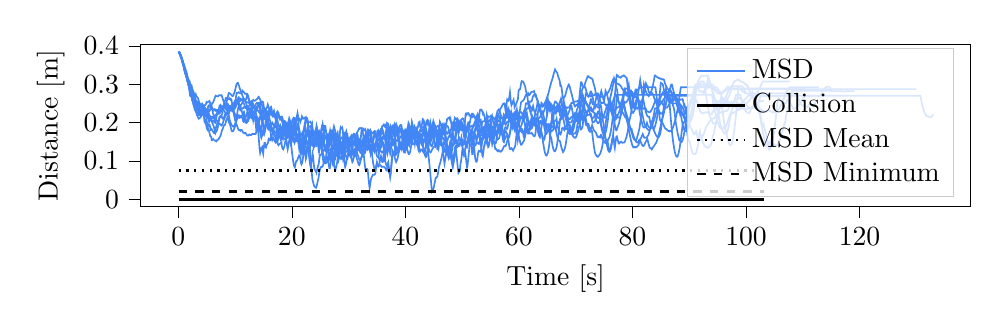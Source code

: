 % This file was created with tikzplotlib v0.9.16.
\begin{tikzpicture}

\definecolor{color0}{rgb}{0.259,0.522,0.957}

\begin{axis}[
width=1.0\linewidth,
height=0.3\linewidth,
clip marker paths=true,
scaled x ticks=false,
legend cell align={left},
legend style={fill opacity=0.8, draw opacity=1, text opacity=1, draw=white!80!black},
tick align=outside,
tick pos=left,
x grid style={white!69.02!black},
xlabel={Time [s]},
xmin=-6.647, xmax=139.579,
xtick style={color=black},
y grid style={white!69.02!black},
ylabel={Distance [m]},
ymin=-0.019, ymax=0.403,
ytick style={color=black}
]
\addplot [semithick, color0]
table {%
0.128 0.384
0.169 0.384
0.222 0.382
0.296 0.38
0.367 0.377
0.447 0.375
0.516 0.371
0.592 0.368
0.667 0.366
0.748 0.361
0.819 0.357
0.89 0.353
0.941 0.349
0.983 0.347
1.048 0.343
1.12 0.338
1.194 0.335
1.267 0.329
1.339 0.323
1.415 0.322
1.502 0.317
1.594 0.31
1.669 0.306
1.74 0.301
1.83 0.296
1.9 0.293
1.944 0.291
1.986 0.29
2.049 0.289
2.121 0.288
2.192 0.288
2.264 0.288
2.342 0.286
2.422 0.283
2.496 0.282
2.575 0.281
2.647 0.281
2.72 0.276
2.797 0.269
2.869 0.266
2.935 0.262
2.977 0.26
3.027 0.257
3.097 0.251
3.173 0.251
3.248 0.25
3.328 0.243
3.402 0.239
3.476 0.236
3.551 0.233
3.624 0.229
3.705 0.225
3.793 0.222
3.868 0.22
3.925 0.219
3.966 0.219
4.019 0.219
4.09 0.219
4.182 0.22
4.259 0.221
4.331 0.222
4.409 0.225
4.483 0.227
4.579 0.23
4.648 0.23
4.727 0.229
4.804 0.226
4.886 0.221
4.94 0.219
4.981 0.218
5.051 0.216
5.123 0.213
5.202 0.212
5.273 0.21
5.347 0.211
5.432 0.211
5.504 0.208
5.585 0.206
5.66 0.206
5.737 0.207
5.814 0.208
5.894 0.21
5.969 0.212
6.015 0.212
6.109 0.212
6.182 0.211
6.252 0.211
6.329 0.212
6.413 0.213
6.487 0.213
6.565 0.213
6.641 0.214
6.714 0.217
6.789 0.22
6.867 0.222
6.939 0.222
6.995 0.223
7.06 0.225
7.147 0.228
7.221 0.229
7.299 0.231
7.37 0.233
7.444 0.235
7.515 0.238
7.587 0.24
7.664 0.242
7.739 0.241
7.827 0.239
7.915 0.242
7.98 0.243
8.037 0.244
8.113 0.246
8.192 0.244
8.27 0.239
8.355 0.238
8.427 0.237
8.502 0.236
8.811 0.238
8.89 0.237
8.95 0.238
8.993 0.238
9.067 0.239
9.139 0.24
9.216 0.239
9.3 0.24
9.386 0.238
9.464 0.233
9.552 0.235
9.628 0.236
9.712 0.23
9.787 0.223
9.861 0.217
9.929 0.212
9.975 0.209
10.031 0.205
10.105 0.201
10.177 0.197
10.25 0.195
10.326 0.193
10.41 0.189
10.486 0.186
10.566 0.183
10.64 0.181
10.721 0.18
10.799 0.181
10.876 0.181
10.945 0.179
10.992 0.18
11.067 0.181
11.139 0.181
11.227 0.18
11.3 0.178
11.373 0.175
11.454 0.173
11.544 0.173
11.634 0.172
11.706 0.173
11.777 0.173
11.851 0.173
11.929 0.171
11.976 0.17
12.04 0.169
12.118 0.167
12.193 0.166
12.27 0.166
12.341 0.166
12.421 0.167
12.493 0.169
12.814 0.167
12.887 0.168
12.953 0.169
13.0 0.17
13.065 0.17
13.152 0.171
13.226 0.17
13.31 0.17
13.382 0.17
13.452 0.17
13.523 0.17
13.595 0.17
13.669 0.172
13.741 0.174
13.829 0.177
13.903 0.181
13.96 0.184
14.009 0.187
14.079 0.192
14.161 0.198
14.23 0.204
14.54 0.223
14.612 0.213
14.681 0.205
14.765 0.197
14.842 0.195
14.923 0.199
14.971 0.194
15.032 0.188
15.109 0.18
15.183 0.173
15.255 0.177
15.343 0.182
15.417 0.188
15.486 0.194
15.561 0.199
15.636 0.209
15.71 0.22
15.784 0.228
15.857 0.23
15.941 0.231
15.991 0.233
16.059 0.235
16.13 0.235
16.204 0.236
16.278 0.24
16.355 0.241
16.441 0.236
16.516 0.225
16.882 0.215
16.958 0.216
17.01 0.217
17.089 0.22
17.165 0.217
17.237 0.214
17.316 0.213
17.394 0.213
17.471 0.215
17.544 0.216
17.615 0.215
17.687 0.214
17.771 0.213
17.841 0.21
17.917 0.207
17.967 0.207
18.021 0.207
18.107 0.208
18.181 0.209
18.251 0.205
18.32 0.202
18.398 0.199
18.47 0.2
18.835 0.195
18.907 0.19
18.979 0.186
19.037 0.185
19.117 0.184
19.192 0.183
19.273 0.183
19.357 0.185
19.443 0.188
19.539 0.192
19.628 0.193
19.697 0.19
19.782 0.18
19.857 0.166
19.931 0.163
19.98 0.165
20.043 0.166
20.114 0.168
20.184 0.17
20.26 0.172
20.334 0.173
20.412 0.17
20.486 0.167
20.564 0.165
20.64 0.163
20.709 0.162
20.811 0.16
20.903 0.166
20.964 0.168
21.018 0.169
21.102 0.17
21.175 0.169
21.247 0.162
21.33 0.159
21.401 0.163
21.47 0.153
21.54 0.143
21.624 0.132
21.693 0.128
21.766 0.124
21.856 0.121
21.93 0.119
21.994 0.12
22.075 0.122
22.148 0.126
22.229 0.131
22.303 0.137
22.376 0.142
22.455 0.146
22.528 0.148
22.606 0.15
22.684 0.15
22.755 0.144
22.825 0.137
22.913 0.128
22.98 0.119
23.041 0.111
23.112 0.102
23.199 0.093
23.276 0.086
23.351 0.083
23.426 0.094
23.507 0.103
23.586 0.111
23.66 0.119
23.737 0.113
23.826 0.099
23.905 0.087
23.976 0.079
24.027 0.078
24.102 0.076
24.18 0.074
24.258 0.072
24.336 0.069
24.405 0.074
24.479 0.079
24.554 0.083
24.646 0.089
24.716 0.09
24.788 0.098
24.87 0.108
24.952 0.115
25.005 0.115
25.076 0.116
25.149 0.117
25.221 0.118
25.296 0.12
25.367 0.123
25.436 0.125
25.519 0.126
25.59 0.128
25.663 0.129
25.735 0.128
25.805 0.131
25.875 0.136
25.946 0.139
26.002 0.139
26.089 0.141
26.166 0.143
26.241 0.144
26.31 0.136
26.381 0.123
26.464 0.115
26.545 0.11
26.624 0.105
26.697 0.103
26.778 0.107
26.851 0.121
26.928 0.135
26.985 0.137
27.053 0.136
27.133 0.134
27.211 0.132
27.285 0.131
27.374 0.13
27.452 0.136
27.535 0.142
27.615 0.148
27.704 0.155
27.78 0.158
27.851 0.156
27.926 0.154
27.987 0.153
28.057 0.154
28.14 0.152
28.212 0.15
28.284 0.148
28.36 0.141
28.433 0.143
28.507 0.148
28.579 0.151
28.658 0.144
28.732 0.134
28.813 0.131
28.891 0.129
28.966 0.129
29.019 0.131
29.087 0.132
29.171 0.124
29.249 0.12
29.335 0.118
29.415 0.125
29.487 0.13
29.567 0.134
29.639 0.137
29.72 0.139
29.814 0.139
29.899 0.139
29.968 0.142
30.019 0.144
30.093 0.144
30.177 0.145
30.253 0.145
30.324 0.146
30.405 0.148
30.478 0.153
30.549 0.157
30.638 0.163
30.71 0.167
30.803 0.167
30.886 0.165
30.957 0.163
31.007 0.158
31.077 0.151
31.146 0.144
31.217 0.138
31.293 0.131
31.369 0.126
31.449 0.133
31.528 0.14
31.601 0.144
31.673 0.149
31.754 0.15
31.844 0.143
31.921 0.137
31.986 0.136
32.05 0.136
32.132 0.138
32.214 0.141
32.284 0.145
32.377 0.146
32.46 0.141
32.533 0.137
32.617 0.132
32.692 0.13
32.769 0.131
32.841 0.131
32.931 0.132
32.985 0.134
33.063 0.137
33.136 0.139
33.207 0.138
33.289 0.134
33.362 0.132
33.451 0.135
33.537 0.134
33.611 0.132
33.687 0.129
33.764 0.128
33.838 0.129
33.914 0.129
33.979 0.131
34.041 0.132
34.12 0.12
34.194 0.109
34.268 0.1
34.343 0.093
34.419 0.088
34.491 0.083
34.567 0.079
34.638 0.076
34.709 0.075
34.917 0.091
34.965 0.089
35.018 0.088
35.094 0.086
35.166 0.086
35.238 0.085
35.32 0.086
35.394 0.09
35.465 0.096
35.542 0.102
35.621 0.11
35.696 0.113
35.771 0.107
35.853 0.101
35.927 0.097
35.983 0.097
36.045 0.098
36.132 0.099
36.205 0.102
36.278 0.105
36.355 0.108
36.426 0.102
36.496 0.096
36.58 0.092
36.66 0.088
36.733 0.088
36.814 0.085
36.891 0.083
36.96 0.08
37.014 0.077
37.085 0.073
37.165 0.069
37.239 0.067
37.312 0.065
37.394 0.069
37.468 0.078
37.544 0.088
37.631 0.102
37.711 0.113
37.801 0.114
37.876 0.115
37.951 0.117
38.001 0.12
38.075 0.124
38.152 0.127
38.228 0.13
38.311 0.132
38.395 0.131
38.466 0.13
38.551 0.13
38.629 0.13
38.699 0.132
38.775 0.134
38.849 0.136
38.929 0.135
38.981 0.134
39.041 0.132
39.113 0.131
39.186 0.131
39.273 0.131
39.356 0.132
39.43 0.136
39.518 0.147
39.591 0.155
39.663 0.152
39.737 0.15
39.811 0.141
39.902 0.129
39.968 0.128
40.027 0.134
40.106 0.143
40.181 0.153
40.266 0.152
40.351 0.145
40.425 0.144
40.496 0.144
40.583 0.146
40.876 0.148
40.943 0.157
40.991 0.164
41.065 0.168
41.144 0.171
41.214 0.17
41.3 0.164
41.377 0.16
41.457 0.163
41.545 0.165
41.632 0.165
41.704 0.164
41.785 0.167
41.869 0.17
41.944 0.174
41.994 0.178
42.07 0.182
42.144 0.185
42.22 0.189
42.291 0.195
42.36 0.2
42.437 0.201
42.516 0.202
42.602 0.189
42.693 0.187
42.767 0.189
42.851 0.192
42.933 0.196
42.983 0.202
43.052 0.209
43.141 0.208
43.22 0.202
43.294 0.196
43.381 0.195
43.465 0.194
43.546 0.194
43.619 0.196
43.694 0.202
43.78 0.204
43.852 0.196
43.93 0.199
43.979 0.206
44.053 0.205
44.127 0.197
44.213 0.188
44.287 0.179
44.363 0.19
44.434 0.199
44.52 0.193
44.598 0.183
44.673 0.182
44.746 0.188
44.829 0.188
44.916 0.189
44.964 0.191
45.019 0.191
45.088 0.186
45.161 0.181
45.241 0.177
45.334 0.173
45.406 0.17
45.479 0.168
45.553 0.166
45.626 0.164
45.71 0.163
45.797 0.165
45.874 0.167
45.941 0.168
45.991 0.168
46.058 0.168
46.137 0.167
46.208 0.166
46.281 0.164
46.367 0.167
46.438 0.168
46.517 0.17
46.591 0.171
46.662 0.172
46.736 0.172
46.807 0.172
46.89 0.172
46.942 0.172
46.991 0.172
47.057 0.172
47.127 0.172
47.207 0.173
47.287 0.175
47.369 0.171
47.442 0.172
47.518 0.173
47.59 0.174
47.668 0.176
47.739 0.177
47.812 0.17
47.892 0.164
47.953 0.163
48.004 0.165
48.078 0.167
48.159 0.17
48.228 0.172
48.304 0.175
48.382 0.171
48.463 0.166
48.533 0.163
48.605 0.16
48.68 0.158
48.753 0.156
48.825 0.151
48.904 0.146
48.959 0.146
49.012 0.146
49.082 0.146
49.159 0.144
49.231 0.141
49.311 0.138
49.404 0.138
49.479 0.142
49.549 0.144
49.628 0.146
49.701 0.145
49.772 0.145
49.852 0.144
49.927 0.142
49.977 0.14
50.045 0.14
50.135 0.141
50.21 0.144
50.287 0.148
50.371 0.154
50.453 0.153
50.53 0.151
50.609 0.149
50.681 0.147
50.756 0.147
50.832 0.147
50.917 0.149
50.971 0.154
51.027 0.159
51.1 0.164
51.174 0.169
51.254 0.171
51.329 0.172
51.411 0.171
51.492 0.167
51.574 0.163
51.647 0.158
51.718 0.158
51.793 0.158
51.87 0.159
51.939 0.16
51.992 0.16
52.071 0.16
52.147 0.16
52.222 0.16
52.305 0.16
52.384 0.161
52.464 0.161
52.54 0.162
52.613 0.164
52.686 0.168
52.76 0.173
52.832 0.174
52.916 0.173
52.967 0.171
53.031 0.164
53.101 0.156
53.176 0.149
53.253 0.143
53.326 0.138
53.412 0.13
53.481 0.123
53.562 0.114
53.637 0.112
53.709 0.119
53.784 0.128
53.854 0.137
53.927 0.143
53.977 0.146
54.042 0.15
54.135 0.156
54.203 0.16
54.275 0.164
54.349 0.162
54.423 0.154
54.505 0.145
54.589 0.136
54.661 0.137
54.735 0.142
54.809 0.147
54.885 0.153
54.947 0.16
54.995 0.165
55.252 0.188
55.332 0.189
55.404 0.187
55.478 0.185
55.781 0.188
55.856 0.191
55.921 0.194
55.973 0.197
56.031 0.199
56.103 0.203
56.174 0.201
56.257 0.195
56.332 0.191
56.402 0.191
56.481 0.192
56.567 0.194
56.647 0.196
56.722 0.19
56.811 0.183
56.887 0.186
56.939 0.19
56.992 0.189
57.065 0.186
57.136 0.182
57.224 0.177
57.31 0.171
57.381 0.165
57.458 0.16
57.539 0.157
57.618 0.158
57.702 0.162
57.776 0.165
57.868 0.166
57.934 0.165
57.983 0.164
58.064 0.162
58.138 0.161
58.212 0.161
58.291 0.161
58.364 0.167
58.44 0.174
58.522 0.182
58.602 0.19
58.688 0.196
58.768 0.202
58.851 0.194
58.916 0.193
58.966 0.196
59.02 0.199
59.1 0.206
59.191 0.217
59.284 0.219
59.36 0.225
59.444 0.224
59.523 0.217
59.605 0.21
59.683 0.207
59.754 0.206
59.835 0.206
59.917 0.208
59.967 0.209
60.019 0.211
60.091 0.212
60.169 0.213
60.244 0.214
60.327 0.215
60.397 0.214
60.47 0.212
60.542 0.212
60.613 0.214
60.707 0.215
60.789 0.217
60.869 0.219
60.926 0.223
60.978 0.227
61.031 0.231
61.113 0.239
61.188 0.247
61.262 0.25
61.35 0.249
61.435 0.249
61.515 0.25
61.595 0.25
61.673 0.249
61.763 0.247
61.84 0.246
61.91 0.245
61.96 0.243
62.017 0.242
62.09 0.239
62.167 0.235
62.251 0.231
62.334 0.234
62.405 0.238
62.493 0.243
62.565 0.238
62.64 0.233
62.709 0.23
62.784 0.227
62.871 0.224
62.934 0.222
62.983 0.222
63.049 0.221
63.123 0.221
63.197 0.221
63.273 0.219
63.35 0.206
63.427 0.193
63.51 0.183
63.585 0.19
63.659 0.198
63.729 0.205
63.81 0.205
63.9 0.202
63.952 0.201
64.003 0.2
64.075 0.2
64.148 0.2
64.237 0.2
64.326 0.199
64.402 0.199
64.478 0.198
64.558 0.199
64.638 0.2
64.711 0.203
64.791 0.207
64.869 0.212
64.931 0.216
64.983 0.221
65.046 0.227
65.132 0.236
65.204 0.245
65.278 0.255
65.351 0.254
65.425 0.25
65.497 0.245
65.584 0.239
65.658 0.234
65.73 0.231
65.815 0.231
65.888 0.233
65.943 0.235
65.995 0.238
66.082 0.241
66.163 0.245
66.237 0.249
66.314 0.253
66.389 0.255
66.462 0.255
66.535 0.253
66.613 0.252
66.688 0.251
66.76 0.249
66.849 0.244
66.913 0.24
66.963 0.238
67.018 0.234
67.091 0.23
67.166 0.225
67.238 0.219
67.316 0.217
67.4 0.218
67.476 0.219
67.557 0.219
67.628 0.22
67.702 0.221
67.776 0.223
67.855 0.226
67.921 0.229
67.972 0.231
68.03 0.233
68.109 0.235
68.186 0.238
68.265 0.24
68.335 0.24
68.414 0.239
68.499 0.238
68.578 0.239
68.654 0.239
68.726 0.239
68.798 0.239
68.877 0.241
68.932 0.242
68.982 0.244
69.056 0.246
69.128 0.247
69.207 0.25
69.289 0.251
69.363 0.251
69.441 0.251
69.516 0.251
69.591 0.253
69.661 0.254
69.733 0.254
69.827 0.255
69.899 0.255
69.952 0.255
70.0 0.255
70.071 0.255
70.148 0.255
70.234 0.255
70.316 0.256
70.4 0.255
70.487 0.255
70.566 0.256
70.64 0.258
70.732 0.262
70.811 0.267
70.891 0.272
70.948 0.276
71.006 0.279
71.082 0.283
71.153 0.286
71.231 0.29
71.306 0.291
71.392 0.291
71.471 0.291
71.563 0.297
71.64 0.302
71.714 0.305
71.787 0.308
71.866 0.311
71.919 0.313
71.968 0.315
72.022 0.317
72.093 0.32
72.17 0.321
72.242 0.32
72.331 0.319
72.406 0.318
72.479 0.317
72.562 0.317
72.642 0.316
72.713 0.315
72.797 0.315
72.879 0.314
72.929 0.313
72.98 0.312
73.045 0.308
73.117 0.303
73.193 0.299
73.277 0.295
73.349 0.291
73.423 0.287
73.491 0.281
73.569 0.275
73.655 0.268
73.727 0.266
73.809 0.267
73.884 0.269
73.935 0.271
73.985 0.272
74.054 0.27
74.125 0.268
74.206 0.268
74.276 0.268
74.359 0.267
74.432 0.267
74.506 0.267
74.585 0.267
74.659 0.267
74.738 0.267
74.834 0.267
74.899 0.268
74.95 0.268
74.998 0.268
75.091 0.27
75.17 0.271
75.256 0.271
75.346 0.273
75.429 0.275
75.502 0.277
75.572 0.277
75.653 0.278
75.723 0.278
75.813 0.281
75.885 0.283
75.933 0.285
75.979 0.286
76.048 0.288
76.128 0.291
76.216 0.296
76.292 0.3
76.365 0.304
76.454 0.308
76.536 0.309
76.61 0.313
76.699 0.313
76.772 0.31
76.848 0.308
76.905 0.307
76.95 0.306
76.994 0.305
77.059 0.304
77.14 0.303
77.212 0.302
77.287 0.302
77.362 0.301
77.438 0.301
77.515 0.3
77.586 0.3
77.661 0.299
77.734 0.298
77.818 0.297
77.891 0.296
77.936 0.295
77.98 0.294
78.039 0.293
78.118 0.29
78.194 0.288
78.267 0.287
78.34 0.285
78.415 0.283
78.498 0.281
78.568 0.28
78.647 0.278
78.718 0.277
78.792 0.275
78.867 0.274
78.916 0.273
78.961 0.272
79.006 0.271
79.082 0.269
79.156 0.268
79.231 0.267
79.315 0.267
79.391 0.266
79.462 0.266
79.546 0.267
79.621 0.268
79.698 0.269
79.775 0.27
79.85 0.272
79.905 0.273
79.95 0.274
79.994 0.274
80.074 0.275
80.155 0.275
80.232 0.276
80.312 0.276
80.388 0.277
80.461 0.277
80.544 0.278
80.624 0.278
80.698 0.28
80.771 0.282
80.864 0.284
80.913 0.285
80.96 0.286
81.002 0.287
81.095 0.288
81.169 0.289
81.253 0.29
81.565 0.292
81.641 0.292
81.716 0.292
81.79 0.292
81.88 0.292
81.927 0.292
81.972 0.292
82.026 0.292
82.111 0.292
82.188 0.292
82.274 0.292
82.361 0.292
82.445 0.292
82.518 0.292
82.605 0.292
82.679 0.292
82.765 0.292
82.84 0.292
82.899 0.292
82.943 0.292
82.987 0.292
83.049 0.292
83.138 0.292
83.214 0.292
83.288 0.292
83.375 0.292
83.449 0.292
83.526 0.292
83.606 0.292
83.688 0.292
83.764 0.292
83.849 0.292
83.911 0.292
83.954 0.292
83.999 0.292
84.067 0.29
84.137 0.281
84.212 0.273
84.298 0.261
84.379 0.256
84.452 0.248
84.533 0.238
84.607 0.229
84.686 0.223
84.759 0.216
84.835 0.208
84.903 0.205
84.949 0.204
84.994 0.204
85.064 0.203
85.136 0.202
85.221 0.2
85.297 0.199
85.383 0.196
85.454 0.194
85.526 0.192
85.602 0.189
85.675 0.187
85.748 0.185
85.834 0.184
85.904 0.183
85.95 0.183
85.995 0.182
86.06 0.182
86.13 0.18
86.206 0.179
86.286 0.179
86.362 0.178
86.442 0.178
86.528 0.177
86.607 0.178
86.686 0.178
86.758 0.178
86.832 0.179
86.901 0.18
86.945 0.181
86.991 0.182
87.055 0.185
87.128 0.187
87.213 0.191
87.288 0.194
87.379 0.199
87.456 0.203
87.527 0.207
87.606 0.211
87.68 0.216
87.751 0.22
87.842 0.227
87.902 0.231
87.947 0.235
87.992 0.239
88.068 0.246
88.144 0.254
88.228 0.262
88.309 0.271
88.396 0.28
88.476 0.288
88.553 0.292
88.632 0.292
88.709 0.292
88.792 0.292
88.875 0.292
88.922 0.292
88.966 0.292
89.017 0.292
89.096 0.292
89.187 0.292
89.268 0.292
89.345 0.292
89.429 0.292
89.503 0.292
89.586 0.292
89.677 0.292
89.752 0.292
89.833 0.292
89.905 0.292
89.953 0.292
89.998 0.292
90.068 0.292
90.147 0.292
90.224 0.292
90.308 0.292
90.38 0.292
90.455 0.292
90.526 0.292
90.614 0.292
90.688 0.292
90.76 0.292
90.832 0.292
90.908 0.292
90.955 0.292
91.002 0.292
91.072 0.292
91.146 0.292
91.22 0.292
91.309 0.292
91.38 0.292
91.455 0.292
91.527 0.292
91.606 0.292
91.685 0.292
91.758 0.292
91.836 0.292
91.904 0.292
91.95 0.292
91.995 0.292
92.062 0.292
92.14 0.292
92.216 0.292
92.29 0.292
92.364 0.292
92.44 0.292
92.518 0.292
92.601 0.292
92.678 0.292
92.753 0.292
92.829 0.292
92.901 0.292
92.948 0.292
92.994 0.292
93.071 0.292
93.149 0.292
93.236 0.292
93.306 0.292
93.383 0.292
93.468 0.292
93.551 0.292
93.622 0.292
93.707 0.292
93.796 0.292
93.881 0.292
93.925 0.292
93.973 0.292
94.024 0.292
94.1 0.292
94.174 0.292
94.245 0.292
94.329 0.292
94.402 0.292
94.478 0.292
94.549 0.292
94.623 0.292
94.715 0.292
94.788 0.292
94.867 0.291
94.916 0.29
94.963 0.288
95.011 0.287
95.083 0.286
95.158 0.284
95.243 0.283
95.32 0.282
95.4 0.281
95.478 0.279
95.555 0.276
95.631 0.272
95.703 0.269
95.788 0.265
95.875 0.261
95.92 0.259
95.967 0.257
96.012 0.256
96.09 0.254
96.163 0.253
96.238 0.253
96.31 0.253
96.385 0.253
96.479 0.253
96.553 0.252
96.624 0.251
96.699 0.25
96.772 0.25
96.844 0.25
96.912 0.249
96.958 0.249
97.006 0.249
97.082 0.249
97.163 0.249
97.242 0.25
97.322 0.25
97.402 0.25
97.483 0.25
97.568 0.251
97.639 0.252
97.711 0.253
97.792 0.254
97.874 0.255
97.928 0.256
97.975 0.257
98.034 0.258
98.122 0.259
98.197 0.259
98.27 0.26
98.343 0.261
98.419 0.261
98.51 0.262
98.585 0.263
98.668 0.263
98.742 0.264
98.823 0.264
98.891 0.264
98.934 0.263
98.982 0.263
99.054 0.262
99.139 0.26
99.223 0.259
99.303 0.258
99.376 0.257
99.451 0.256
99.526 0.254
99.598 0.253
99.669 0.252
99.754 0.251
99.825 0.249
99.905 0.248
99.949 0.248
99.996 0.247
100.068 0.245
100.144 0.244
100.227 0.243
100.313 0.242
100.392 0.241
100.463 0.24
100.542 0.239
100.624 0.239
100.698 0.238
100.772 0.238
100.846 0.238
100.915 0.238
100.959 0.238
101.011 0.239
101.083 0.24
101.157 0.24
101.231 0.241
101.315 0.242
101.394 0.243
101.47 0.244
101.553 0.244
101.634 0.245
101.706 0.245
101.797 0.245
101.886 0.244
101.948 0.243
101.991 0.243
102.069 0.242
102.141 0.24
102.217 0.239
102.535 0.235
102.608 0.234
102.681 0.234
102.758 0.233
102.839 0.232
102.909 0.231
102.953 0.23
102.995 0.23
103.063 0.23
103.13 0.229
103.205 0.229
103.275 0.229
103.342 0.229
103.41 0.228
103.484 0.228
103.566 0.229
103.643 0.229
103.718 0.229
103.788 0.23
103.862 0.231
103.928 0.232
103.971 0.232
104.022 0.232
104.094 0.232
104.169 0.231
104.241 0.231
104.323 0.23
104.391 0.229
104.465 0.228
104.546 0.228
104.615 0.227
104.682 0.227
104.768 0.227
104.837 0.227
104.908 0.227
104.95 0.227
104.99 0.227
105.049 0.227
105.127 0.228
105.205 0.229
105.273 0.229
105.344 0.23
105.421 0.23
105.499 0.231
105.565 0.232
105.645 0.233
105.721 0.235
105.792 0.236
105.866 0.237
105.92 0.238
105.961 0.239
106.002 0.24
106.066 0.242
106.14 0.245
106.222 0.248
106.288 0.25
106.359 0.251
106.438 0.254
106.51 0.256
106.581 0.259
106.65 0.262
106.721 0.265
106.798 0.269
106.866 0.272
106.924 0.275
106.966 0.276
107.009 0.278
107.092 0.28
107.158 0.281
107.223 0.282
107.298 0.284
107.379 0.286
107.447 0.287
107.513 0.288
107.583 0.29
107.659 0.291
107.728 0.292
107.815 0.292
107.894 0.292
107.95 0.292
107.995 0.292
108.074 0.292
108.161 0.292
108.234 0.292
108.31 0.292
108.385 0.292
108.463 0.292
108.552 0.292
108.627 0.292
108.699 0.292
108.771 0.292
108.844 0.292
108.929 0.292
108.974 0.292
109.038 0.292
109.119 0.292
109.193 0.292
109.265 0.292
109.347 0.292
109.423 0.292
109.496 0.292
109.577 0.292
109.669 0.292
109.75 0.292
109.831 0.292
109.913 0.292
109.958 0.292
110.003 0.292
110.092 0.292
110.173 0.292
110.247 0.292
110.32 0.292
110.391 0.292
110.477 0.292
110.563 0.292
110.643 0.292
110.715 0.292
110.79 0.292
110.878 0.292
110.923 0.292
110.969 0.292
111.025 0.292
111.103 0.292
111.181 0.292
111.267 0.292
111.343 0.292
111.419 0.292
111.492 0.292
111.578 0.292
111.653 0.292
111.728 0.292
111.805 0.292
111.885 0.292
111.933 0.292
111.979 0.292
112.039 0.292
112.114 0.292
112.193 0.292
112.265 0.292
112.342 0.292
112.434 0.292
112.506 0.292
112.585 0.292
112.663 0.292
112.741 0.292
112.819 0.292
};
\addlegendentry{MSD}
\addplot [semithick, color0, forget plot]
table {%
0.074 0.384
0.114 0.384
0.163 0.383
0.25 0.381
0.326 0.378
0.418 0.375
0.493 0.372
0.578 0.368
0.652 0.364
0.734 0.36
0.808 0.356
0.891 0.351
0.937 0.35
0.981 0.349
1.04 0.348
1.115 0.343
1.207 0.339
1.286 0.334
1.361 0.329
1.444 0.325
1.518 0.321
1.602 0.316
1.677 0.313
1.753 0.31
1.84 0.306
1.916 0.302
1.962 0.301
2.008 0.298
2.08 0.293
2.158 0.293
2.231 0.285
2.305 0.275
2.386 0.266
2.465 0.258
2.539 0.256
2.626 0.252
2.697 0.247
2.775 0.242
2.865 0.236
2.935 0.233
2.979 0.232
3.038 0.232
3.114 0.231
3.194 0.229
3.27 0.225
3.35 0.222
3.424 0.223
3.498 0.221
3.571 0.22
3.643 0.219
3.723 0.219
3.809 0.221
3.883 0.222
3.93 0.223
3.975 0.224
4.031 0.226
4.111 0.228
4.189 0.23
4.26 0.231
4.348 0.234
4.424 0.237
4.503 0.24
4.591 0.243
4.662 0.245
4.74 0.245
4.815 0.246
4.89 0.249
4.937 0.251
4.981 0.253
5.045 0.252
5.121 0.252
5.194 0.253
5.278 0.254
5.361 0.255
5.438 0.255
5.512 0.256
5.584 0.252
5.655 0.248
5.73 0.244
5.803 0.244
5.88 0.242
5.926 0.239
5.969 0.235
6.016 0.232
6.089 0.225
6.176 0.221
6.255 0.219
6.333 0.213
6.408 0.206
6.479 0.207
6.559 0.208
6.651 0.207
6.737 0.206
6.81 0.205
6.885 0.205
6.947 0.203
6.991 0.202
7.059 0.199
7.139 0.196
7.213 0.197
7.298 0.197
7.368 0.196
7.446 0.195
7.518 0.193
7.602 0.192
7.673 0.193
7.745 0.195
7.825 0.198
7.901 0.201
7.948 0.203
7.992 0.205
8.072 0.208
8.147 0.211
8.219 0.214
8.295 0.216
8.369 0.218
8.458 0.22
8.538 0.221
8.621 0.225
8.693 0.228
8.77 0.23
8.846 0.231
8.924 0.232
8.972 0.232
9.036 0.231
9.114 0.231
9.188 0.233
9.263 0.235
9.344 0.235
9.413 0.235
9.489 0.236
9.574 0.238
9.648 0.238
9.722 0.241
9.797 0.245
9.867 0.247
9.932 0.246
9.98 0.246
10.053 0.244
10.131 0.243
10.208 0.25
10.283 0.257
10.361 0.258
10.43 0.258
10.505 0.256
10.586 0.255
10.675 0.251
10.745 0.248
10.932 0.246
10.975 0.243
11.032 0.239
11.109 0.234
11.183 0.23
11.269 0.225
11.355 0.22
11.437 0.219
11.507 0.217
11.592 0.212
11.669 0.208
11.738 0.21
11.815 0.211
11.894 0.214
11.95 0.217
11.993 0.219
12.064 0.222
12.143 0.227
12.217 0.222
12.289 0.217
12.36 0.213
12.437 0.22
12.51 0.227
12.589 0.232
12.68 0.234
12.752 0.235
12.827 0.237
12.905 0.239
12.963 0.242
13.011 0.244
13.083 0.247
13.165 0.246
13.237 0.245
13.316 0.243
13.395 0.241
13.468 0.24
13.541 0.239
13.624 0.238
13.705 0.237
13.778 0.236
13.861 0.235
13.93 0.237
13.976 0.238
14.035 0.24
14.11 0.242
14.188 0.244
14.272 0.25
14.351 0.25
14.424 0.252
14.512 0.255
14.583 0.255
14.655 0.254
14.729 0.253
14.802 0.253
14.879 0.254
14.946 0.253
14.991 0.249
15.056 0.243
15.141 0.235
15.222 0.234
15.568 0.23
15.65 0.223
15.723 0.218
15.795 0.219
15.873 0.221
15.943 0.219
15.989 0.215
16.068 0.21
16.154 0.205
16.229 0.201
16.31 0.195
16.396 0.187
16.469 0.182
16.779 0.181
16.86 0.178
16.93 0.175
16.975 0.175
17.023 0.174
17.1 0.173
17.172 0.173
17.256 0.175
17.337 0.181
17.421 0.187
17.493 0.183
17.571 0.173
17.645 0.165
17.716 0.165
17.795 0.165
17.873 0.165
17.941 0.161
17.987 0.158
18.05 0.155
18.13 0.157
18.221 0.161
18.3 0.164
18.374 0.161
18.448 0.158
18.536 0.164
18.613 0.171
18.686 0.175
18.767 0.179
18.855 0.184
18.94 0.189
18.984 0.192
19.057 0.197
19.151 0.198
19.225 0.194
19.3 0.192
19.387 0.19
19.458 0.188
19.538 0.186
19.612 0.186
19.697 0.186
19.771 0.186
19.85 0.185
19.935 0.183
19.98 0.182
20.04 0.181
20.115 0.18
20.196 0.179
20.271 0.18
20.362 0.182
20.438 0.185
20.511 0.186
20.598 0.178
20.686 0.178
20.772 0.18
20.852 0.182
20.941 0.182
20.999 0.181
21.067 0.181
21.138 0.182
21.21 0.183
21.281 0.176
21.362 0.169
21.43 0.163
21.505 0.158
21.578 0.156
21.649 0.155
21.735 0.154
21.824 0.156
21.9 0.161
21.965 0.164
22.015 0.167
22.086 0.166
22.16 0.162
22.231 0.159
22.302 0.16
22.377 0.168
22.459 0.172
22.538 0.17
22.617 0.168
22.689 0.166
22.77 0.165
22.841 0.165
22.918 0.168
22.977 0.171
23.037 0.174
23.119 0.174
23.19 0.166
23.282 0.159
23.354 0.168
23.437 0.175
23.511 0.172
23.597 0.171
23.668 0.171
23.739 0.17
23.823 0.17
23.9 0.167
23.963 0.166
24.008 0.167
24.09 0.165
24.164 0.163
24.248 0.163
24.339 0.162
24.411 0.161
24.481 0.159
24.554 0.158
24.63 0.158
24.705 0.158
24.79 0.157
24.868 0.157
24.947 0.159
24.993 0.159
25.065 0.159
25.143 0.16
25.218 0.162
25.303 0.165
25.376 0.162
25.461 0.153
25.534 0.146
25.612 0.152
25.688 0.16
25.938 0.163
25.983 0.164
26.042 0.164
26.126 0.164
26.203 0.162
26.272 0.159
26.355 0.155
26.43 0.152
26.507 0.149
26.583 0.153
26.654 0.16
26.731 0.156
26.816 0.152
26.897 0.15
26.961 0.151
27.006 0.153
27.077 0.155
27.149 0.158
27.221 0.156
27.305 0.153
27.383 0.152
27.468 0.152
27.538 0.152
27.608 0.153
27.682 0.153
27.753 0.152
27.829 0.15
27.908 0.152
27.967 0.153
28.019 0.154
28.094 0.154
28.166 0.154
28.24 0.153
28.325 0.152
28.405 0.153
28.477 0.155
28.555 0.157
28.63 0.158
28.711 0.16
28.801 0.161
28.881 0.16
28.966 0.159
29.015 0.159
29.095 0.161
29.168 0.163
29.253 0.16
29.327 0.156
29.4 0.154
29.491 0.156
29.583 0.158
29.672 0.161
29.746 0.16
29.821 0.155
29.895 0.151
29.969 0.148
30.025 0.147
30.101 0.146
30.178 0.145
30.251 0.144
30.34 0.142
30.42 0.141
30.502 0.143
30.579 0.145
30.66 0.147
30.734 0.148
30.811 0.147
30.895 0.146
30.969 0.147
31.019 0.149
31.099 0.151
31.171 0.151
31.242 0.151
31.317 0.15
31.408 0.15
31.484 0.153
31.576 0.156
31.669 0.157
31.743 0.157
31.822 0.156
31.911 0.155
31.973 0.15
32.03 0.145
32.116 0.138
32.199 0.132
32.283 0.128
32.36 0.126
32.433 0.125
32.525 0.124
32.597 0.124
32.666 0.125
32.753 0.129
32.827 0.135
32.905 0.139
32.973 0.144
33.045 0.15
33.117 0.157
33.198 0.164
33.278 0.171
33.362 0.178
33.435 0.182
33.52 0.181
33.603 0.179
33.678 0.177
33.763 0.175
33.855 0.179
33.929 0.176
33.988 0.175
34.056 0.174
34.129 0.173
34.201 0.172
34.287 0.172
34.36 0.174
34.436 0.176
34.511 0.177
34.581 0.178
34.664 0.177
34.755 0.171
34.826 0.168
34.917 0.165
34.975 0.164
35.033 0.162
35.105 0.159
35.175 0.157
35.254 0.155
35.337 0.153
35.422 0.155
35.499 0.161
35.572 0.169
35.659 0.179
35.753 0.176
35.829 0.184
35.901 0.19
35.981 0.19
36.052 0.192
36.134 0.194
36.208 0.195
36.298 0.192
36.373 0.19
36.45 0.192
36.547 0.187
36.624 0.187
36.694 0.193
36.766 0.199
36.846 0.198
36.924 0.197
36.979 0.196
37.042 0.191
37.129 0.183
37.203 0.178
37.28 0.168
37.357 0.159
37.428 0.158
37.498 0.162
37.586 0.167
37.673 0.163
37.763 0.156
37.835 0.15
37.911 0.144
37.985 0.145
38.046 0.148
38.132 0.15
38.203 0.151
38.284 0.152
38.354 0.151
38.43 0.152
38.507 0.154
38.592 0.155
38.678 0.155
38.752 0.151
38.829 0.146
38.905 0.142
38.975 0.138
39.028 0.136
39.097 0.135
39.172 0.135
39.25 0.136
39.322 0.139
39.398 0.143
39.472 0.147
39.543 0.152
39.619 0.158
39.702 0.165
39.794 0.172
39.879 0.178
39.955 0.181
40.001 0.18
40.077 0.178
40.147 0.175
40.237 0.172
40.312 0.17
40.389 0.168
40.463 0.168
40.538 0.168
40.627 0.168
40.698 0.168
40.776 0.168
40.851 0.168
40.938 0.169
40.987 0.17
41.052 0.17
41.123 0.171
41.194 0.172
41.272 0.172
41.346 0.172
41.417 0.172
41.488 0.172
41.57 0.174
41.643 0.169
41.715 0.167
41.791 0.173
41.877 0.172
41.965 0.171
42.013 0.171
42.09 0.171
42.161 0.17
42.235 0.17
42.314 0.169
42.389 0.172
42.46 0.174
42.532 0.177
42.603 0.18
42.674 0.179
42.746 0.183
42.827 0.186
42.906 0.187
42.977 0.188
43.035 0.188
43.106 0.188
43.179 0.189
43.25 0.187
43.33 0.176
43.403 0.183
43.476 0.178
43.548 0.169
43.62 0.16
43.695 0.154
43.769 0.158
43.846 0.162
43.921 0.168
43.973 0.171
44.029 0.174
44.102 0.178
44.175 0.181
44.246 0.185
44.326 0.186
44.407 0.186
44.487 0.185
44.562 0.185
44.633 0.185
44.704 0.187
44.775 0.193
44.85 0.199
44.93 0.204
44.976 0.202
45.033 0.199
45.121 0.195
45.197 0.192
45.265 0.189
45.345 0.182
45.414 0.189
45.489 0.19
45.558 0.19
45.632 0.19
45.702 0.191
45.775 0.191
45.859 0.187
45.929 0.18
45.973 0.175
46.021 0.17
46.095 0.161
46.169 0.153
46.241 0.144
46.333 0.142
46.406 0.144
46.492 0.145
46.568 0.145
46.638 0.143
46.713 0.14
46.782 0.136
46.86 0.13
46.93 0.124
46.977 0.124
47.032 0.126
47.109 0.128
47.181 0.131
47.254 0.136
47.336 0.136
47.407 0.129
47.478 0.122
47.548 0.117
47.62 0.117
47.691 0.118
47.764 0.121
47.84 0.125
47.919 0.128
47.968 0.13
48.019 0.132
48.089 0.129
48.165 0.12
48.235 0.111
48.309 0.101
48.382 0.094
48.455 0.103
48.542 0.115
48.612 0.118
48.683 0.126
48.763 0.136
48.849 0.139
48.928 0.138
48.977 0.139
49.035 0.14
49.108 0.143
49.184 0.147
49.259 0.152
49.337 0.155
49.412 0.163
49.481 0.161
49.79 0.144
49.862 0.149
49.937 0.156
49.981 0.153
50.042 0.15
50.113 0.148
50.186 0.148
50.259 0.148
50.349 0.15
50.441 0.153
50.513 0.152
50.602 0.145
50.683 0.139
50.759 0.136
50.829 0.135
50.902 0.139
50.965 0.143
51.013 0.146
51.088 0.15
51.158 0.153
51.231 0.156
51.306 0.159
51.382 0.16
51.453 0.162
51.528 0.164
51.614 0.171
51.685 0.179
51.758 0.184
51.831 0.178
51.921 0.171
51.976 0.17
52.034 0.17
52.107 0.171
52.18 0.175
52.253 0.179
52.327 0.186
52.397 0.189
52.468 0.186
52.544 0.184
52.619 0.181
52.69 0.177
52.762 0.177
52.832 0.178
52.908 0.179
52.974 0.177
53.035 0.173
53.11 0.169
53.185 0.167
53.258 0.167
53.328 0.167
53.4 0.167
53.479 0.168
53.569 0.17
53.651 0.174
53.733 0.176
53.807 0.179
53.88 0.182
53.947 0.185
53.992 0.188
54.061 0.193
54.153 0.201
54.242 0.21
54.332 0.22
54.422 0.214
54.518 0.203
54.61 0.191
54.699 0.18
54.8 0.182
54.909 0.188
54.971 0.184
55.026 0.179
55.111 0.174
55.199 0.17
55.289 0.169
55.383 0.174
55.479 0.181
55.569 0.188
55.664 0.193
55.755 0.191
55.849 0.189
55.941 0.192
55.993 0.195
56.071 0.202
56.159 0.21
56.257 0.22
56.343 0.22
56.427 0.218
56.516 0.216
56.606 0.208
56.695 0.213
56.78 0.21
56.879 0.212
56.941 0.213
56.99 0.213
57.072 0.212
57.168 0.212
57.253 0.213
57.345 0.215
57.433 0.216
57.519 0.212
57.607 0.213
57.694 0.213
57.789 0.215
57.891 0.216
57.941 0.215
57.987 0.214
58.061 0.213
58.153 0.213
58.239 0.209
58.334 0.208
58.424 0.213
58.51 0.219
58.598 0.224
58.688 0.224
58.764 0.224
58.837 0.22
58.926 0.216
58.968 0.214
59.015 0.213
59.098 0.21
59.19 0.209
59.278 0.207
59.363 0.204
59.459 0.202
59.549 0.199
59.639 0.188
59.727 0.171
59.816 0.155
59.917 0.163
59.964 0.17
60.014 0.179
60.108 0.183
60.194 0.182
60.283 0.181
60.371 0.18
60.459 0.178
60.549 0.174
60.64 0.174
60.731 0.175
60.822 0.176
60.915 0.178
60.961 0.179
61.008 0.181
61.093 0.185
61.19 0.191
61.28 0.197
61.366 0.192
61.457 0.188
61.542 0.185
61.633 0.182
61.721 0.181
61.813 0.181
61.913 0.184
61.961 0.186
62.012 0.189
62.1 0.195
62.188 0.197
62.275 0.202
62.367 0.211
62.459 0.203
62.546 0.204
62.633 0.211
62.724 0.21
62.816 0.201
62.916 0.195
62.966 0.192
63.023 0.188
63.114 0.184
63.2 0.184
63.286 0.19
63.375 0.188
63.461 0.182
63.554 0.173
63.642 0.168
63.728 0.175
63.821 0.179
63.921 0.177
63.967 0.173
64.022 0.168
64.119 0.161
64.208 0.154
64.295 0.145
64.384 0.137
64.469 0.129
64.558 0.123
64.646 0.119
64.738 0.115
64.829 0.114
64.914 0.115
64.96 0.116
65.006 0.118
65.093 0.121
65.179 0.127
65.275 0.135
65.364 0.145
65.453 0.156
65.771 0.208
65.868 0.228
65.933 0.241
65.977 0.24
66.053 0.238
66.144 0.236
66.232 0.234
66.317 0.235
66.411 0.237
66.501 0.238
66.593 0.237
66.688 0.236
66.775 0.233
66.876 0.229
66.934 0.229
66.978 0.229
67.046 0.229
67.137 0.23
67.23 0.231
67.322 0.232
67.41 0.233
67.498 0.232
67.585 0.23
67.678 0.228
67.767 0.225
67.869 0.223
67.925 0.223
67.968 0.222
68.015 0.222
68.103 0.223
68.19 0.225
68.276 0.225
68.37 0.223
68.457 0.22
68.547 0.216
68.636 0.212
68.727 0.21
68.816 0.209
68.912 0.209
68.961 0.209
69.009 0.21
69.093 0.212
69.186 0.214
69.273 0.214
69.361 0.215
69.451 0.216
69.541 0.218
69.629 0.22
69.714 0.222
69.801 0.224
69.897 0.225
69.941 0.224
69.984 0.223
70.061 0.221
70.149 0.218
70.236 0.214
70.325 0.215
70.415 0.211
70.504 0.206
70.591 0.203
70.682 0.205
70.775 0.207
70.871 0.21
70.93 0.211
70.974 0.213
71.022 0.215
71.11 0.219
71.201 0.224
71.29 0.231
71.377 0.231
71.469 0.231
71.556 0.232
71.646 0.232
71.734 0.23
71.827 0.228
71.905 0.228
71.949 0.229
71.994 0.229
72.073 0.23
72.158 0.232
72.249 0.233
72.34 0.231
72.432 0.232
72.522 0.235
72.61 0.237
72.699 0.239
72.783 0.235
72.883 0.232
72.931 0.231
72.974 0.231
73.041 0.232
73.133 0.235
73.221 0.238
73.309 0.245
73.396 0.251
73.491 0.255
73.584 0.262
73.677 0.27
73.764 0.274
73.86 0.276
73.928 0.276
73.972 0.275
74.026 0.274
74.111 0.269
74.198 0.263
74.284 0.258
74.373 0.254
74.46 0.252
74.545 0.251
74.637 0.251
74.725 0.251
74.818 0.251
74.909 0.253
74.953 0.255
74.997 0.257
75.075 0.263
75.165 0.272
75.254 0.283
75.346 0.28
75.432 0.277
75.517 0.274
75.603 0.268
75.692 0.262
75.782 0.256
75.874 0.251
75.928 0.247
75.973 0.245
76.023 0.242
76.112 0.236
76.194 0.231
76.286 0.227
76.373 0.223
76.46 0.218
76.548 0.214
76.64 0.21
76.729 0.208
76.817 0.208
76.905 0.207
76.949 0.208
76.993 0.208
77.071 0.209
77.161 0.21
77.248 0.213
77.335 0.217
77.425 0.22
77.514 0.223
77.607 0.226
77.696 0.23
77.784 0.234
77.876 0.238
77.931 0.241
77.976 0.244
78.03 0.248
78.119 0.255
78.208 0.261
78.296 0.268
78.387 0.274
78.473 0.282
78.567 0.287
78.655 0.284
78.74 0.282
78.825 0.279
78.907 0.278
78.951 0.277
78.994 0.277
79.078 0.277
79.165 0.278
79.252 0.279
79.342 0.28
79.429 0.28
79.514 0.28
79.603 0.281
79.698 0.281
79.787 0.28
79.882 0.28
79.926 0.279
79.969 0.279
80.017 0.277
80.11 0.271
80.199 0.268
80.287 0.267
80.374 0.267
80.463 0.268
80.551 0.266
80.638 0.266
80.721 0.266
80.816 0.272
80.9 0.268
80.944 0.266
80.988 0.263
81.071 0.259
81.156 0.252
81.243 0.242
81.336 0.24
81.423 0.248
81.513 0.244
81.604 0.241
81.693 0.239
81.785 0.237
81.881 0.236
81.927 0.236
81.971 0.236
82.019 0.236
82.106 0.238
82.195 0.238
82.281 0.237
82.369 0.235
82.463 0.231
82.553 0.229
82.643 0.229
82.732 0.228
82.822 0.228
82.896 0.227
82.939 0.227
82.986 0.227
83.057 0.227
83.148 0.228
83.239 0.23
83.325 0.232
83.411 0.235
83.499 0.237
83.588 0.24
83.677 0.243
83.764 0.247
83.862 0.251
83.912 0.253
83.957 0.255
84.0 0.257
84.091 0.259
84.181 0.254
84.27 0.249
84.36 0.257
84.449 0.259
84.54 0.26
84.626 0.26
84.716 0.258
84.8 0.256
84.888 0.256
84.933 0.255
84.976 0.255
85.025 0.254
85.111 0.252
85.203 0.25
85.295 0.249
85.378 0.247
85.469 0.244
85.557 0.242
85.643 0.241
85.734 0.239
85.832 0.239
85.892 0.239
85.935 0.239
85.979 0.239
86.029 0.239
86.119 0.239
86.202 0.241
86.294 0.243
86.384 0.246
86.471 0.248
86.56 0.25
86.644 0.252
86.731 0.254
86.816 0.254
86.893 0.254
86.937 0.254
86.98 0.254
87.031 0.254
87.121 0.255
87.205 0.259
87.292 0.261
87.383 0.261
87.473 0.264
87.56 0.266
87.646 0.266
87.733 0.264
87.821 0.264
87.904 0.259
87.95 0.256
87.994 0.252
88.076 0.246
88.16 0.241
88.251 0.238
88.339 0.233
88.426 0.229
88.52 0.227
88.607 0.225
88.7 0.222
88.787 0.22
88.886 0.22
88.939 0.22
88.983 0.221
89.057 0.222
89.143 0.223
89.231 0.222
89.32 0.224
89.408 0.226
89.495 0.229
89.575 0.232
89.671 0.236
89.754 0.24
89.85 0.243
89.919 0.246
89.962 0.248
90.006 0.25
90.094 0.254
90.184 0.256
90.272 0.259
90.355 0.262
90.445 0.265
90.534 0.267
90.622 0.272
90.709 0.276
90.798 0.282
90.9 0.282
90.948 0.284
90.993 0.286
91.07 0.29
91.155 0.294
91.243 0.295
91.34 0.296
91.428 0.299
91.515 0.298
91.604 0.3
91.694 0.301
91.781 0.301
91.883 0.304
91.944 0.306
91.988 0.306
92.067 0.307
92.156 0.307
92.244 0.306
92.335 0.307
92.421 0.307
92.511 0.307
92.598 0.303
92.683 0.3
92.775 0.3
92.868 0.299
92.916 0.299
92.959 0.298
93.006 0.297
93.096 0.296
93.183 0.292
93.271 0.29
93.358 0.295
93.443 0.293
93.53 0.293
93.622 0.296
93.707 0.297
93.797 0.294
93.889 0.292
93.932 0.291
93.975 0.29
94.039 0.288
94.132 0.282
94.211 0.277
94.294 0.276
94.375 0.266
94.458 0.26
94.537 0.256
94.615 0.247
94.7 0.239
94.78 0.236
94.87 0.238
94.922 0.235
94.962 0.233
95.001 0.231
95.082 0.228
95.165 0.22
95.247 0.212
95.323 0.207
95.402 0.201
95.48 0.195
95.556 0.193
95.632 0.191
95.714 0.186
95.796 0.183
95.876 0.179
95.916 0.178
95.957 0.177
95.997 0.175
96.074 0.173
96.156 0.172
96.236 0.171
96.318 0.172
96.401 0.173
96.481 0.175
96.563 0.173
96.645 0.173
96.727 0.178
96.801 0.182
96.881 0.187
96.921 0.19
96.96 0.193
97.001 0.196
97.081 0.203
97.168 0.21
97.249 0.218
97.324 0.222
97.405 0.221
97.483 0.224
97.565 0.226
97.645 0.225
97.731 0.225
97.818 0.226
97.887 0.226
97.931 0.227
97.976 0.227
98.042 0.228
98.13 0.228
98.225 0.228
98.313 0.229
98.4 0.231
98.483 0.232
98.571 0.234
98.655 0.235
98.743 0.236
98.841 0.237
98.922 0.238
98.966 0.239
99.017 0.24
99.108 0.241
99.196 0.241
99.28 0.242
99.371 0.241
99.457 0.242
99.547 0.242
99.635 0.243
99.723 0.245
99.811 0.246
99.913 0.247
99.967 0.248
100.074 0.25
100.162 0.252
100.25 0.253
100.342 0.254
100.426 0.255
100.515 0.257
100.611 0.258
100.698 0.26
100.789 0.262
100.883 0.263
100.939 0.264
100.984 0.264
101.055 0.265
101.143 0.265
101.232 0.266
101.321 0.267
101.405 0.268
101.49 0.269
101.579 0.27
101.667 0.272
101.756 0.273
101.845 0.275
101.928 0.276
101.972 0.277
102.02 0.278
102.103 0.281
102.192 0.283
102.287 0.286
102.375 0.288
102.459 0.291
102.549 0.294
102.634 0.298
102.727 0.301
102.813 0.303
102.914 0.306
102.958 0.307
103.002 0.307
103.091 0.307
103.177 0.307
103.266 0.307
103.357 0.307
103.448 0.307
103.536 0.307
103.628 0.307
103.719 0.307
103.812 0.307
103.897 0.307
103.941 0.307
103.987 0.307
104.065 0.307
104.152 0.307
104.242 0.307
104.33 0.307
104.418 0.307
104.504 0.307
104.594 0.307
104.684 0.307
104.774 0.307
104.866 0.307
104.935 0.307
104.98 0.307
105.045 0.307
105.138 0.307
105.231 0.307
105.32 0.307
105.407 0.307
105.498 0.307
105.586 0.307
105.679 0.307
105.767 0.307
105.857 0.307
105.921 0.307
105.966 0.307
106.012 0.307
106.105 0.307
106.191 0.307
106.284 0.307
106.374 0.307
106.464 0.307
106.552 0.307
106.641 0.307
106.73 0.307
106.822 0.307
106.904 0.307
106.947 0.307
106.991 0.307
107.069 0.307
107.161 0.307
107.249 0.307
107.338 0.307
107.43 0.307
107.523 0.307
107.612 0.307
107.701 0.307
};
\addplot [semithick, color0, forget plot]
table {%
0.119 0.384
0.173 0.383
0.269 0.381
0.36 0.377
0.452 0.374
0.551 0.37
0.642 0.365
0.737 0.361
0.827 0.357
0.909 0.352
0.954 0.349
1.0 0.345
1.08 0.339
1.17 0.332
1.261 0.328
1.354 0.323
1.448 0.319
1.534 0.315
1.625 0.311
1.713 0.307
1.803 0.303
1.888 0.299
1.931 0.298
1.975 0.297
2.039 0.296
2.131 0.295
2.222 0.291
2.313 0.292
2.407 0.29
2.499 0.285
2.588 0.282
2.678 0.279
2.772 0.275
2.86 0.272
2.916 0.269
2.959 0.266
3.003 0.264
3.089 0.259
3.174 0.254
3.263 0.251
3.357 0.25
3.441 0.246
3.531 0.242
3.621 0.241
3.711 0.24
3.798 0.239
3.89 0.239
3.933 0.241
3.977 0.242
4.044 0.241
4.134 0.239
4.225 0.24
4.313 0.238
4.405 0.239
4.494 0.24
4.583 0.239
4.673 0.238
4.759 0.238
4.852 0.236
4.9 0.232
4.945 0.229
4.989 0.225
5.072 0.219
5.161 0.223
5.248 0.23
5.337 0.218
5.426 0.202
5.522 0.205
5.609 0.212
5.698 0.209
5.785 0.207
5.885 0.203
5.942 0.202
5.985 0.202
6.065 0.204
6.151 0.205
6.243 0.204
6.334 0.201
6.422 0.2
6.514 0.199
6.603 0.201
6.698 0.214
6.791 0.22
6.887 0.224
6.957 0.227
7.001 0.229
7.088 0.234
7.178 0.238
7.271 0.244
7.356 0.245
7.445 0.246
7.535 0.241
7.627 0.237
7.717 0.236
7.807 0.235
7.9 0.234
7.944 0.234
7.988 0.233
8.061 0.231
8.147 0.228
8.234 0.227
8.322 0.227
8.415 0.226
8.498 0.226
8.588 0.224
8.675 0.223
8.765 0.225
8.856 0.226
8.933 0.229
8.979 0.23
9.049 0.231
9.138 0.233
9.227 0.233
9.311 0.234
9.399 0.236
9.488 0.239
9.577 0.238
9.668 0.238
9.759 0.24
9.845 0.237
9.937 0.236
9.98 0.237
10.03 0.239
10.121 0.242
10.211 0.249
10.298 0.257
10.39 0.256
10.478 0.261
10.566 0.265
10.657 0.266
10.751 0.261
10.843 0.263
10.925 0.263
10.968 0.262
11.019 0.262
11.106 0.26
11.192 0.26
11.504 0.262
11.59 0.262
11.677 0.26
11.767 0.258
11.857 0.255
11.926 0.252
11.97 0.25
12.022 0.247
12.109 0.241
12.2 0.239
12.289 0.241
12.379 0.237
12.47 0.232
12.557 0.221
12.654 0.216
12.74 0.22
12.828 0.217
12.92 0.213
12.964 0.213
13.009 0.213
13.102 0.213
13.192 0.206
13.281 0.214
13.367 0.217
13.452 0.219
13.538 0.216
13.624 0.201
13.713 0.184
13.807 0.189
13.898 0.195
13.952 0.197
13.995 0.199
14.079 0.203
14.165 0.207
14.255 0.199
14.35 0.19
14.439 0.178
14.531 0.172
14.619 0.18
14.708 0.189
14.792 0.195
14.888 0.205
14.956 0.213
14.999 0.218
15.077 0.228
15.162 0.233
15.246 0.23
15.334 0.226
15.42 0.221
15.511 0.213
15.596 0.207
15.687 0.2
15.783 0.196
15.882 0.201
15.949 0.206
15.992 0.21
16.077 0.22
16.161 0.226
16.247 0.228
16.341 0.224
16.431 0.22
16.523 0.219
16.616 0.224
16.708 0.226
16.803 0.225
16.901 0.222
16.974 0.22
17.026 0.216
17.114 0.21
17.202 0.204
17.3 0.218
17.391 0.227
17.476 0.229
17.563 0.227
17.653 0.225
17.741 0.219
17.831 0.214
17.934 0.212
17.978 0.212
18.046 0.212
18.132 0.212
18.217 0.211
18.305 0.213
18.389 0.209
18.48 0.204
18.569 0.195
18.653 0.186
18.737 0.184
18.824 0.183
18.924 0.189
18.971 0.189
19.022 0.189
19.107 0.188
19.193 0.189
19.276 0.19
19.365 0.198
19.45 0.206
19.537 0.211
19.632 0.207
19.719 0.204
19.806 0.198
19.902 0.191
19.952 0.185
19.996 0.18
20.085 0.17
20.177 0.162
20.263 0.154
20.353 0.151
20.439 0.149
20.526 0.151
20.61 0.157
20.702 0.155
20.794 0.154
20.891 0.151
20.953 0.151
20.997 0.151
21.077 0.15
21.162 0.15
21.247 0.15
21.338 0.148
21.429 0.148
21.52 0.15
21.609 0.151
21.695 0.153
21.779 0.155
21.869 0.162
21.957 0.168
22.0 0.171
22.085 0.179
22.17 0.187
22.256 0.195
22.343 0.191
22.426 0.181
22.517 0.171
22.605 0.163
22.691 0.17
22.779 0.181
22.874 0.199
22.97 0.201
23.023 0.201
23.118 0.201
23.204 0.201
23.29 0.202
23.377 0.199
23.466 0.197
23.55 0.193
23.634 0.186
23.722 0.178
23.806 0.171
23.902 0.166
23.972 0.163
24.022 0.159
24.112 0.152
24.199 0.144
24.287 0.138
24.377 0.138
24.467 0.148
24.556 0.158
24.641 0.17
24.731 0.175
24.822 0.173
24.924 0.177
24.986 0.171
25.061 0.163
25.152 0.155
25.241 0.146
25.331 0.148
25.418 0.158
25.511 0.17
25.598 0.162
25.689 0.149
25.778 0.14
25.873 0.134
25.966 0.131
26.012 0.134
26.103 0.14
26.191 0.145
26.277 0.151
26.363 0.154
26.453 0.152
26.763 0.158
26.847 0.166
26.94 0.172
26.983 0.172
27.057 0.173
27.139 0.173
27.224 0.172
27.31 0.167
27.393 0.174
27.483 0.167
27.571 0.162
27.661 0.156
27.748 0.15
27.834 0.158
27.934 0.17
27.988 0.173
28.065 0.175
28.152 0.166
28.237 0.15
28.327 0.138
28.417 0.158
28.507 0.18
28.594 0.187
28.688 0.184
28.776 0.185
28.87 0.187
28.944 0.183
28.988 0.177
29.061 0.167
29.143 0.155
29.241 0.142
29.331 0.134
29.416 0.154
29.506 0.172
29.595 0.177
29.678 0.172
29.764 0.171
29.861 0.16
29.95 0.153
29.994 0.155
30.071 0.15
30.156 0.138
30.245 0.125
30.332 0.115
30.425 0.12
30.513 0.125
30.599 0.13
30.689 0.135
30.776 0.141
30.868 0.146
30.958 0.147
31.005 0.145
31.102 0.142
31.191 0.139
31.282 0.139
31.367 0.146
31.454 0.153
31.541 0.159
31.633 0.159
31.723 0.159
31.809 0.158
31.909 0.155
31.978 0.154
32.027 0.153
32.112 0.152
32.205 0.151
32.291 0.15
32.379 0.151
32.466 0.154
32.551 0.157
32.639 0.161
32.722 0.165
32.814 0.165
32.913 0.165
32.973 0.165
33.035 0.165
33.12 0.164
33.211 0.164
33.301 0.163
33.39 0.162
33.476 0.16
33.561 0.159
33.648 0.157
33.74 0.156
33.826 0.154
33.924 0.151
33.973 0.15
34.023 0.149
34.112 0.147
34.195 0.143
34.284 0.137
34.373 0.131
34.459 0.128
34.552 0.124
34.639 0.128
34.728 0.139
34.816 0.149
34.917 0.158
34.978 0.153
35.043 0.146
35.138 0.136
35.228 0.126
35.321 0.116
35.415 0.129
35.502 0.143
35.588 0.157
35.674 0.168
35.765 0.171
35.854 0.175
35.949 0.174
35.992 0.173
36.069 0.17
36.155 0.168
36.238 0.165
36.326 0.165
36.41 0.159
36.496 0.153
36.584 0.146
36.671 0.147
36.755 0.158
36.843 0.171
36.94 0.182
36.985 0.179
37.057 0.174
37.142 0.168
37.229 0.156
37.317 0.145
37.403 0.142
37.497 0.142
37.583 0.143
37.672 0.144
37.764 0.147
37.852 0.156
37.953 0.156
37.996 0.154
38.079 0.143
38.165 0.133
38.252 0.124
38.34 0.116
38.424 0.117
38.513 0.121
38.601 0.124
38.691 0.132
38.778 0.137
38.87 0.138
38.952 0.142
38.995 0.143
39.079 0.147
39.159 0.145
39.248 0.138
39.338 0.133
39.425 0.146
39.512 0.158
39.595 0.17
39.681 0.167
39.768 0.16
39.864 0.151
39.943 0.154
39.988 0.161
40.061 0.173
40.149 0.18
40.239 0.176
40.327 0.162
40.418 0.167
40.506 0.181
40.593 0.17
40.684 0.166
40.772 0.17
40.866 0.171
40.948 0.17
40.994 0.17
41.076 0.17
41.169 0.17
41.255 0.17
41.345 0.171
41.43 0.174
41.52 0.177
41.611 0.171
41.698 0.171
41.792 0.173
41.887 0.165
41.962 0.162
42.008 0.162
42.099 0.163
42.189 0.164
42.278 0.164
42.363 0.168
42.449 0.171
42.537 0.177
42.627 0.18
42.713 0.179
42.806 0.178
42.903 0.178
42.97 0.18
43.029 0.181
43.115 0.183
43.198 0.186
43.286 0.188
43.379 0.198
43.465 0.194
43.556 0.19
43.647 0.184
43.739 0.176
43.826 0.167
43.922 0.156
43.985 0.147
44.057 0.138
44.145 0.13
44.238 0.125
44.326 0.124
44.413 0.122
44.501 0.123
44.59 0.125
44.676 0.129
44.763 0.131
44.851 0.133
44.937 0.135
44.982 0.136
45.054 0.137
45.145 0.138
45.232 0.137
45.32 0.136
45.404 0.14
45.486 0.145
45.575 0.152
45.658 0.158
45.753 0.166
45.844 0.168
45.932 0.164
45.976 0.163
46.026 0.162
46.11 0.161
46.194 0.16
46.288 0.159
46.377 0.158
46.466 0.159
46.552 0.159
46.64 0.16
46.725 0.158
46.811 0.155
46.909 0.145
46.96 0.143
47.004 0.142
47.088 0.139
47.175 0.136
47.263 0.134
47.349 0.133
47.441 0.131
47.531 0.131
47.621 0.131
47.71 0.135
47.799 0.142
47.893 0.133
47.95 0.127
47.997 0.123
48.076 0.116
48.162 0.108
48.247 0.1
48.336 0.092
48.43 0.103
48.755 0.128
48.849 0.131
48.95 0.133
48.994 0.134
49.07 0.135
49.157 0.138
49.238 0.141
49.325 0.144
49.417 0.146
49.501 0.146
49.591 0.147
49.677 0.147
49.767 0.154
49.854 0.16
49.938 0.149
49.985 0.144
50.062 0.137
50.15 0.13
50.238 0.124
50.327 0.118
50.412 0.12
50.503 0.128
50.597 0.136
50.683 0.145
50.965 0.153
51.012 0.151
51.104 0.149
51.191 0.148
51.278 0.148
51.368 0.149
51.456 0.154
51.543 0.163
51.63 0.172
51.715 0.167
51.802 0.16
51.9 0.157
51.971 0.154
52.021 0.15
52.111 0.145
52.195 0.142
52.284 0.14
52.377 0.141
52.462 0.146
52.793 0.17
52.89 0.164
52.972 0.163
53.035 0.165
53.12 0.168
53.21 0.173
53.298 0.179
53.386 0.186
53.474 0.179
53.56 0.172
53.649 0.166
53.732 0.161
53.948 0.167
53.991 0.166
54.077 0.165
54.16 0.162
54.245 0.146
54.334 0.149
54.42 0.163
54.511 0.166
54.596 0.168
54.69 0.175
54.78 0.186
54.875 0.191
54.946 0.19
54.99 0.192
55.068 0.189
55.152 0.176
55.244 0.161
55.33 0.151
55.416 0.16
55.503 0.17
55.591 0.18
55.68 0.181
55.765 0.176
55.958 0.173
56.002 0.177
56.321 0.182
56.411 0.189
56.504 0.189
56.592 0.18
56.677 0.179
56.771 0.182
56.865 0.185
56.949 0.19
56.993 0.194
57.078 0.201
57.165 0.208
57.249 0.214
57.344 0.221
57.433 0.219
57.517 0.215
57.607 0.213
57.691 0.211
57.941 0.213
57.983 0.214
58.057 0.218
58.14 0.217
58.226 0.215
58.316 0.217
58.404 0.223
58.49 0.22
58.578 0.215
58.667 0.204
58.756 0.195
58.842 0.186
58.932 0.19
58.976 0.192
59.026 0.194
59.113 0.196
59.203 0.198
59.287 0.2
59.378 0.198
59.47 0.194
59.553 0.19
59.646 0.185
59.728 0.187
59.82 0.191
59.916 0.194
59.963 0.195
60.009 0.196
60.097 0.2
60.184 0.206
60.272 0.212
60.365 0.212
60.449 0.212
60.535 0.213
60.623 0.212
60.712 0.208
60.801 0.209
60.899 0.205
60.95 0.21
60.995 0.214
61.074 0.217
61.16 0.218
61.254 0.217
61.343 0.211
61.431 0.221
61.52 0.215
61.605 0.203
61.692 0.196
61.778 0.195
61.871 0.196
61.937 0.199
61.981 0.201
62.053 0.205
62.141 0.208
62.226 0.211
62.311 0.212
62.396 0.21
62.483 0.209
62.789 0.193
62.891 0.19
62.947 0.19
62.99 0.19
63.069 0.19
63.154 0.191
63.243 0.191
63.33 0.192
63.419 0.193
63.509 0.194
63.595 0.195
63.682 0.198
63.775 0.198
63.87 0.199
63.938 0.201
63.985 0.201
64.062 0.203
64.15 0.204
64.241 0.205
64.568 0.196
64.655 0.192
64.74 0.188
64.834 0.185
64.934 0.183
64.982 0.181
65.047 0.178
65.134 0.177
65.223 0.177
65.311 0.18
65.398 0.184
65.486 0.191
65.573 0.196
65.661 0.198
65.747 0.199
65.834 0.199
65.934 0.198
65.982 0.203
66.054 0.211
66.141 0.221
66.233 0.233
66.325 0.239
66.412 0.238
66.497 0.239
66.589 0.242
66.675 0.243
66.761 0.241
66.852 0.241
66.941 0.238
66.985 0.237
67.061 0.235
67.153 0.234
67.24 0.234
67.329 0.234
67.417 0.234
67.509 0.234
67.598 0.235
67.684 0.237
67.778 0.24
67.873 0.243
67.944 0.245
67.987 0.243
68.069 0.235
68.156 0.228
68.238 0.223
68.328 0.219
68.416 0.216
68.504 0.212
68.594 0.205
68.683 0.199
68.771 0.194
68.864 0.195
68.927 0.195
68.971 0.193
69.021 0.192
69.11 0.187
69.197 0.182
69.284 0.175
69.375 0.171
69.467 0.169
69.554 0.17
69.647 0.171
69.736 0.172
69.822 0.171
69.923 0.171
69.967 0.172
70.017 0.173
70.106 0.178
70.191 0.184
70.28 0.193
70.369 0.2
70.454 0.206
70.546 0.212
70.638 0.204
70.725 0.197
70.814 0.188
70.91 0.182
70.955 0.182
70.998 0.183
71.079 0.185
71.173 0.187
71.258 0.195
71.349 0.211
71.44 0.216
71.53 0.223
71.615 0.219
71.7 0.214
71.791 0.209
71.887 0.203
71.941 0.199
71.984 0.196
72.06 0.192
72.148 0.187
72.236 0.183
72.328 0.18
72.418 0.177
72.506 0.176
72.592 0.176
72.678 0.177
72.766 0.179
72.862 0.178
72.933 0.17
72.977 0.165
73.026 0.159
73.118 0.148
73.208 0.138
73.297 0.13
73.38 0.123
73.468 0.118
73.555 0.116
73.644 0.114
73.73 0.112
73.82 0.111
73.917 0.111
73.961 0.112
74.011 0.113
74.099 0.114
74.186 0.116
74.277 0.118
74.365 0.121
74.454 0.125
74.538 0.129
74.634 0.135
74.724 0.142
74.809 0.149
74.91 0.159
74.957 0.164
75.002 0.168
75.088 0.177
75.177 0.187
75.266 0.196
75.354 0.206
75.447 0.216
75.538 0.226
75.627 0.236
75.713 0.241
75.807 0.238
75.905 0.238
75.949 0.244
75.992 0.25
76.071 0.257
76.159 0.253
76.245 0.249
76.337 0.243
76.43 0.233
76.522 0.225
76.612 0.216
76.701 0.209
76.792 0.201
76.888 0.194
76.957 0.189
77.001 0.186
77.092 0.181
77.182 0.18
77.269 0.182
77.36 0.187
77.454 0.191
77.552 0.195
77.645 0.199
77.735 0.206
77.827 0.213
77.916 0.221
77.96 0.226
78.003 0.23
78.096 0.238
78.185 0.245
78.276 0.251
78.364 0.258
78.452 0.267
78.537 0.276
78.627 0.282
78.721 0.288
78.814 0.289
78.912 0.288
78.956 0.288
78.999 0.288
79.079 0.288
79.166 0.289
79.258 0.294
79.344 0.299
79.433 0.287
79.518 0.277
79.608 0.267
79.695 0.259
79.784 0.252
79.886 0.246
79.932 0.243
79.976 0.242
80.025 0.24
80.115 0.239
80.202 0.241
80.293 0.245
80.384 0.248
80.475 0.251
80.564 0.254
80.651 0.258
80.737 0.261
80.823 0.265
80.914 0.271
80.96 0.274
81.004 0.277
81.094 0.285
81.184 0.294
81.274 0.303
81.359 0.311
81.445 0.303
81.537 0.294
81.625 0.285
81.711 0.276
81.801 0.268
81.892 0.261
81.936 0.257
81.979 0.254
82.053 0.249
82.14 0.242
82.228 0.236
82.324 0.229
82.412 0.225
82.5 0.221
82.594 0.218
82.69 0.216
82.777 0.215
82.873 0.215
82.919 0.215
82.962 0.213
83.006 0.21
83.092 0.203
83.183 0.197
83.272 0.192
83.362 0.188
83.449 0.186
83.542 0.185
83.632 0.184
83.724 0.183
83.815 0.185
83.894 0.187
83.938 0.189
83.983 0.191
84.054 0.195
84.14 0.2
84.226 0.205
84.319 0.212
84.406 0.221
84.494 0.231
84.582 0.242
84.671 0.254
84.758 0.267
84.847 0.281
84.913 0.291
84.956 0.299
84.999 0.303
85.08 0.302
85.169 0.302
85.257 0.301
85.345 0.299
85.44 0.293
85.53 0.285
85.622 0.277
85.712 0.271
85.799 0.278
85.891 0.287
85.935 0.285
85.981 0.283
86.032 0.281
86.117 0.278
86.204 0.272
86.292 0.267
86.38 0.276
86.464 0.285
86.559 0.286
86.65 0.28
86.737 0.279
86.825 0.28
86.891 0.278
86.934 0.272
86.977 0.266
87.029 0.257
87.115 0.244
87.204 0.242
87.295 0.237
87.382 0.23
87.47 0.22
87.556 0.209
87.647 0.198
87.736 0.191
87.829 0.182
87.902 0.177
87.946 0.173
87.99 0.17
88.069 0.165
88.165 0.159
88.255 0.154
88.343 0.153
88.434 0.151
88.524 0.15
88.611 0.149
88.701 0.15
88.795 0.153
88.888 0.157
88.933 0.16
88.978 0.163
89.048 0.168
89.137 0.175
89.221 0.182
89.316 0.191
89.403 0.201
89.492 0.21
89.585 0.22
89.672 0.215
89.76 0.212
89.852 0.208
89.911 0.207
89.955 0.206
90.0 0.205
90.081 0.204
90.166 0.204
90.259 0.205
90.347 0.206
90.44 0.209
90.528 0.214
90.621 0.219
90.711 0.226
90.796 0.234
90.89 0.243
90.932 0.247
90.978 0.253
91.029 0.259
91.116 0.27
91.203 0.282
91.292 0.294
91.38 0.295
91.468 0.295
91.561 0.295
91.651 0.295
91.738 0.295
91.829 0.294
91.908 0.293
91.95 0.293
91.994 0.293
92.075 0.293
92.166 0.293
92.253 0.293
92.341 0.294
92.43 0.294
92.521 0.295
92.608 0.295
92.7 0.295
92.786 0.286
92.881 0.277
92.925 0.273
92.968 0.269
93.014 0.265
93.104 0.257
93.191 0.251
93.282 0.244
93.368 0.235
93.454 0.228
93.542 0.221
93.626 0.216
93.716 0.214
93.81 0.211
93.895 0.209
93.938 0.207
93.981 0.205
94.054 0.202
94.14 0.199
94.228 0.198
94.324 0.197
94.413 0.197
94.501 0.198
94.589 0.199
94.677 0.201
94.766 0.203
94.861 0.205
94.918 0.208
94.962 0.209
95.005 0.212
95.093 0.217
95.179 0.224
95.271 0.232
95.359 0.24
95.448 0.249
95.54 0.259
95.627 0.254
95.709 0.251
95.797 0.24
95.884 0.229
95.928 0.223
95.975 0.218
96.024 0.213
96.112 0.204
96.202 0.194
96.292 0.184
96.378 0.182
96.464 0.18
96.557 0.172
96.645 0.165
96.73 0.158
96.822 0.153
96.893 0.15
96.937 0.149
96.981 0.147
97.059 0.144
97.152 0.142
97.24 0.141
97.328 0.141
97.416 0.143
97.506 0.146
97.593 0.151
97.686 0.157
97.777 0.165
97.879 0.175
97.925 0.18
97.969 0.185
98.016 0.191
98.104 0.202
98.196 0.214
98.283 0.226
98.372 0.24
98.462 0.255
98.551 0.271
98.636 0.287
98.722 0.295
98.816 0.295
98.913 0.295
98.957 0.295
99.001 0.295
99.091 0.295
99.177 0.295
99.265 0.295
99.358 0.295
99.445 0.292
99.539 0.289
99.627 0.286
99.716 0.284
99.801 0.281
99.897 0.279
99.943 0.278
99.988 0.277
100.067 0.276
100.151 0.276
100.24 0.275
100.329 0.275
100.413 0.275
100.51 0.275
100.598 0.275
100.688 0.274
100.776 0.273
100.871 0.273
100.931 0.273
100.974 0.273
101.048 0.272
101.132 0.268
101.219 0.264
101.307 0.262
101.4 0.256
101.484 0.251
101.569 0.247
101.661 0.244
101.747 0.244
101.836 0.243
101.922 0.242
101.966 0.241
102.02 0.24
102.105 0.238
102.193 0.231
102.283 0.226
102.367 0.225
102.46 0.219
102.543 0.211
102.631 0.2
102.712 0.194
102.805 0.191
102.909 0.18
102.958 0.175
103.002 0.172
103.092 0.166
103.181 0.159
103.266 0.153
103.359 0.148
103.449 0.143
103.538 0.148
103.626 0.141
103.711 0.142
103.798 0.15
103.887 0.15
103.934 0.148
103.978 0.146
104.048 0.143
104.137 0.139
104.223 0.146
104.315 0.152
104.406 0.149
104.497 0.146
104.586 0.144
104.67 0.142
104.76 0.143
104.855 0.144
104.905 0.143
104.949 0.142
104.995 0.141
105.077 0.14
105.162 0.141
105.254 0.14
105.341 0.139
105.429 0.14
105.515 0.141
105.845 0.149
105.94 0.154
105.984 0.156
106.056 0.161
106.141 0.165
106.228 0.168
106.312 0.173
106.408 0.176
106.493 0.181
106.582 0.184
106.674 0.192
106.766 0.198
106.86 0.198
106.947 0.206
106.994 0.211
107.077 0.221
107.162 0.223
107.253 0.232
107.339 0.236
107.426 0.239
107.518 0.243
107.611 0.25
107.702 0.256
107.787 0.26
107.889 0.268
107.964 0.273
108.009 0.277
108.096 0.282
108.189 0.283
108.273 0.283
108.366 0.283
108.449 0.283
108.539 0.283
108.627 0.283
108.712 0.283
108.803 0.283
108.896 0.283
108.958 0.283
109.001 0.283
109.091 0.283
109.176 0.283
109.264 0.283
109.356 0.283
109.447 0.283
109.533 0.283
109.617 0.283
109.707 0.283
109.795 0.283
109.888 0.283
109.954 0.283
109.998 0.283
110.08 0.283
110.168 0.283
110.254 0.283
110.341 0.283
110.428 0.283
110.519 0.283
110.605 0.283
110.7 0.283
110.788 0.283
110.88 0.283
110.94 0.283
110.982 0.283
111.059 0.283
111.144 0.283
111.239 0.283
111.326 0.283
111.416 0.283
111.505 0.283
111.589 0.283
111.685 0.283
111.779 0.283
111.872 0.283
111.931 0.283
111.975 0.283
112.039 0.283
112.127 0.283
112.219 0.283
112.528 0.283
112.62 0.283
112.705 0.283
112.791 0.283
112.875 0.283
112.918 0.283
112.964 0.283
113.011 0.283
113.102 0.283
113.19 0.283
113.279 0.283
113.37 0.283
113.456 0.283
113.55 0.283
113.641 0.283
113.728 0.283
113.818 0.283
113.898 0.283
113.942 0.283
113.985 0.283
114.063 0.283
114.151 0.283
114.24 0.283
114.33 0.283
114.415 0.283
114.508 0.283
114.597 0.283
114.69 0.283
114.776 0.283
114.869 0.283
114.919 0.283
114.963 0.283
115.008 0.283
115.095 0.283
};
\addplot [semithick, color0, forget plot]
table {%
0.139 0.384
0.195 0.384
0.289 0.381
0.382 0.377
0.47 0.374
0.563 0.37
0.655 0.366
0.748 0.361
0.844 0.355
0.916 0.35
0.96 0.348
1.006 0.345
1.098 0.339
1.191 0.335
1.283 0.33
1.371 0.327
1.463 0.323
1.555 0.32
1.645 0.317
1.737 0.314
1.831 0.312
1.903 0.309
1.947 0.308
1.99 0.308
2.072 0.303
2.163 0.298
2.258 0.294
2.348 0.289
2.443 0.285
2.531 0.28
2.622 0.275
2.715 0.268
2.812 0.261
2.893 0.256
2.937 0.254
2.979 0.253
3.052 0.251
3.145 0.251
3.235 0.251
3.327 0.253
3.42 0.248
3.511 0.25
3.603 0.251
3.691 0.242
3.782 0.23
3.872 0.229
3.929 0.231
3.971 0.233
4.02 0.234
4.111 0.235
4.196 0.232
4.284 0.232
4.371 0.23
4.465 0.228
4.553 0.227
4.64 0.226
4.727 0.228
4.815 0.229
4.889 0.231
4.932 0.232
4.977 0.231
5.046 0.229
5.136 0.226
5.228 0.229
5.54 0.215
5.626 0.211
5.717 0.211
5.806 0.21
5.898 0.204
5.952 0.201
5.995 0.199
6.077 0.196
6.163 0.193
6.256 0.19
6.35 0.183
6.444 0.177
6.532 0.174
6.62 0.185
6.71 0.191
6.905 0.2
6.949 0.201
6.994 0.203
7.081 0.205
7.168 0.209
7.254 0.214
7.344 0.215
7.434 0.217
7.525 0.216
7.621 0.217
7.709 0.221
7.796 0.227
7.9 0.238
7.965 0.24
8.011 0.239
8.104 0.238
8.197 0.238
8.29 0.238
8.383 0.235
8.472 0.233
8.563 0.236
8.648 0.237
8.734 0.236
8.826 0.238
8.926 0.237
8.97 0.237
9.03 0.236
9.115 0.235
9.205 0.237
9.289 0.239
9.383 0.235
9.47 0.231
9.562 0.229
9.652 0.228
9.743 0.231
9.829 0.237
9.909 0.242
9.954 0.245
9.998 0.247
10.079 0.248
10.166 0.253
10.254 0.257
10.34 0.256
10.427 0.251
10.519 0.248
10.608 0.246
10.695 0.242
10.905 0.232
10.948 0.231
10.991 0.231
11.078 0.232
11.173 0.235
11.26 0.237
11.348 0.237
11.438 0.238
11.524 0.24
11.61 0.24
11.705 0.239
11.799 0.241
11.896 0.241
11.946 0.239
11.99 0.238
12.067 0.235
12.158 0.232
12.246 0.236
12.345 0.238
12.436 0.238
12.524 0.237
12.613 0.236
12.705 0.237
12.794 0.237
12.89 0.237
12.94 0.236
12.984 0.235
13.058 0.232
13.148 0.228
13.238 0.226
13.327 0.223
13.413 0.223
13.505 0.229
13.594 0.235
13.684 0.234
13.773 0.231
13.867 0.233
13.936 0.233
13.98 0.232
14.054 0.231
14.141 0.229
14.231 0.227
14.321 0.225
14.407 0.224
14.495 0.223
14.579 0.221
14.676 0.222
14.77 0.225
14.865 0.23
14.936 0.23
14.98 0.229
15.05 0.229
15.141 0.228
15.235 0.228
15.329 0.227
15.415 0.226
15.503 0.225
15.592 0.225
15.687 0.224
15.777 0.223
15.876 0.223
15.946 0.224
15.989 0.225
16.065 0.227
16.153 0.228
16.239 0.228
16.329 0.226
16.423 0.224
16.512 0.221
16.604 0.216
16.693 0.217
16.782 0.224
16.878 0.229
16.945 0.224
16.991 0.222
17.065 0.218
17.152 0.214
17.243 0.215
17.329 0.219
17.419 0.222
17.505 0.222
17.596 0.222
17.684 0.218
17.77 0.214
17.864 0.216
17.958 0.214
18.001 0.214
18.085 0.214
18.173 0.215
18.261 0.213
18.352 0.203
18.437 0.193
18.529 0.193
18.617 0.198
18.7 0.204
18.793 0.203
18.886 0.203
18.948 0.2
18.993 0.197
19.07 0.191
19.157 0.183
19.245 0.175
19.336 0.174
19.422 0.173
19.51 0.173
19.598 0.167
19.688 0.16
19.776 0.154
19.864 0.16
19.948 0.166
19.991 0.17
20.07 0.174
20.155 0.173
20.244 0.172
20.333 0.17
20.416 0.169
20.506 0.169
20.648 0.17
20.739 0.171
20.829 0.168
20.93 0.167
20.975 0.166
21.039 0.165
21.132 0.164
21.22 0.162
21.309 0.16
21.395 0.16
21.481 0.163
21.57 0.164
21.656 0.166
21.747 0.17
21.837 0.173
21.941 0.164
21.989 0.165
22.064 0.167
22.153 0.157
22.237 0.148
22.33 0.139
22.413 0.137
22.501 0.136
22.59 0.136
22.676 0.136
22.763 0.135
22.856 0.125
22.953 0.12
22.997 0.123
23.075 0.127
23.164 0.135
23.247 0.143
23.333 0.152
23.421 0.15
23.509 0.147
23.6 0.143
23.685 0.14
23.77 0.138
23.866 0.137
23.955 0.14
23.998 0.145
24.08 0.155
24.163 0.165
24.252 0.161
24.343 0.155
24.431 0.155
24.522 0.155
24.611 0.155
24.702 0.157
24.789 0.159
24.88 0.158
24.967 0.151
25.021 0.147
25.107 0.14
25.194 0.132
25.281 0.126
25.374 0.117
25.463 0.107
25.551 0.099
25.633 0.094
25.718 0.095
25.806 0.101
25.907 0.097
25.966 0.094
26.014 0.094
26.1 0.095
26.189 0.096
26.275 0.1
26.361 0.104
26.454 0.115
26.539 0.119
26.628 0.118
26.716 0.121
26.805 0.126
26.902 0.127
26.973 0.118
27.024 0.113
27.11 0.104
27.195 0.095
27.282 0.088
27.368 0.088
27.454 0.097
27.539 0.106
27.63 0.117
27.72 0.127
27.809 0.127
27.907 0.115
27.975 0.116
28.043 0.122
28.134 0.129
28.226 0.132
28.312 0.124
28.4 0.123
28.485 0.128
28.573 0.128
28.658 0.128
28.743 0.123
28.835 0.118
28.936 0.112
28.985 0.107
29.055 0.101
29.149 0.104
29.236 0.108
29.324 0.111
29.412 0.119
29.497 0.123
29.582 0.124
29.672 0.125
29.759 0.125
29.855 0.126
29.948 0.127
29.994 0.129
30.07 0.132
30.161 0.137
30.248 0.142
30.335 0.146
30.423 0.147
30.512 0.148
30.605 0.148
30.688 0.147
30.778 0.148
30.871 0.15
30.963 0.152
31.009 0.154
31.097 0.158
31.19 0.162
31.274 0.165
31.364 0.17
31.449 0.173
31.536 0.175
31.619 0.177
31.706 0.18
31.801 0.183
31.896 0.185
31.965 0.184
32.01 0.185
32.096 0.185
32.182 0.186
32.269 0.185
32.358 0.183
32.442 0.181
32.531 0.172
32.618 0.162
32.706 0.15
32.794 0.147
32.889 0.15
32.978 0.154
33.046 0.159
33.134 0.165
33.223 0.171
33.308 0.176
33.396 0.172
33.485 0.164
33.577 0.151
33.661 0.14
33.747 0.129
33.836 0.132
33.936 0.139
33.991 0.14
34.073 0.136
34.166 0.132
34.251 0.129
34.34 0.127
34.431 0.129
34.516 0.132
34.606 0.136
34.691 0.138
34.784 0.131
34.884 0.12
34.966 0.114
35.019 0.112
35.108 0.11
35.194 0.109
35.281 0.108
35.376 0.106
35.462 0.105
35.545 0.106
35.631 0.108
35.717 0.108
35.809 0.103
35.909 0.1
35.982 0.1
36.059 0.106
36.15 0.115
36.238 0.124
36.327 0.134
36.417 0.142
36.502 0.15
36.593 0.158
36.677 0.165
36.768 0.172
36.862 0.163
36.949 0.159
36.991 0.161
37.071 0.165
37.166 0.169
37.254 0.172
37.34 0.176
37.429 0.177
37.515 0.176
37.604 0.176
37.689 0.175
37.779 0.179
37.876 0.186
37.972 0.192
38.021 0.194
38.107 0.197
38.195 0.194
38.28 0.181
38.373 0.18
38.459 0.184
38.549 0.187
38.639 0.187
38.727 0.175
38.815 0.164
38.912 0.152
38.982 0.15
39.049 0.146
39.14 0.141
39.224 0.136
39.309 0.138
39.395 0.143
39.478 0.145
39.572 0.143
39.663 0.138
39.747 0.141
39.835 0.146
39.937 0.154
39.987 0.153
40.06 0.151
40.151 0.149
40.236 0.14
40.321 0.131
40.408 0.126
40.496 0.121
40.585 0.118
40.674 0.118
40.763 0.12
40.854 0.125
40.953 0.133
40.998 0.138
41.076 0.149
41.166 0.159
41.253 0.151
41.344 0.143
41.434 0.143
41.52 0.144
41.605 0.145
41.696 0.146
41.786 0.148
41.881 0.151
41.963 0.152
42.008 0.153
42.097 0.154
42.181 0.155
42.27 0.146
42.359 0.138
42.447 0.132
42.539 0.126
42.627 0.125
42.714 0.128
42.798 0.13
42.892 0.13
42.966 0.128
43.019 0.127
43.111 0.124
43.197 0.123
43.285 0.121
43.375 0.119
43.463 0.116
43.548 0.114
43.632 0.11
43.723 0.111
43.811 0.118
43.909 0.127
43.97 0.134
44.017 0.14
44.112 0.152
44.199 0.162
44.292 0.172
44.381 0.171
44.468 0.167
44.561 0.161
44.647 0.156
44.733 0.164
44.818 0.174
44.922 0.185
44.974 0.185
45.025 0.185
45.11 0.184
45.198 0.184
45.291 0.183
45.379 0.173
45.47 0.158
45.557 0.143
45.646 0.128
45.734 0.143
45.822 0.157
45.922 0.169
45.967 0.17
46.029 0.17
46.121 0.168
46.209 0.164
46.529 0.135
46.611 0.127
46.699 0.115
46.786 0.105
46.89 0.093
46.95 0.098
46.994 0.102
47.075 0.109
47.162 0.117
47.25 0.124
47.336 0.13
47.431 0.124
47.517 0.117
47.605 0.11
47.693 0.108
47.78 0.113
47.875 0.117
47.953 0.115
47.999 0.111
48.084 0.104
48.174 0.097
48.263 0.089
48.35 0.084
48.436 0.09
48.523 0.097
48.614 0.106
48.701 0.114
48.786 0.121
48.882 0.13
48.948 0.125
48.991 0.118
49.068 0.107
49.162 0.093
49.251 0.08
49.342 0.069
49.428 0.071
49.516 0.073
49.601 0.075
49.691 0.091
49.786 0.098
49.881 0.107
49.941 0.115
49.985 0.123
50.059 0.131
50.149 0.125
50.234 0.119
50.324 0.114
50.412 0.118
50.502 0.123
50.586 0.118
50.676 0.105
50.766 0.094
50.859 0.083
50.935 0.086
50.978 0.092
51.029 0.099
51.118 0.112
51.2 0.124
51.286 0.138
51.374 0.143
51.467 0.143
51.559 0.144
51.649 0.144
51.739 0.148
51.827 0.143
51.927 0.14
51.976 0.144
52.03 0.147
52.121 0.134
52.207 0.121
52.297 0.107
52.393 0.1
52.482 0.098
52.571 0.098
52.668 0.105
52.754 0.114
52.844 0.123
52.92 0.126
52.963 0.126
53.009 0.125
53.097 0.125
53.187 0.124
53.268 0.124
53.363 0.132
53.452 0.141
53.539 0.152
53.63 0.165
53.715 0.178
53.806 0.18
53.906 0.183
53.968 0.183
54.016 0.183
54.105 0.181
54.192 0.178
54.279 0.173
54.369 0.168
54.454 0.166
54.542 0.165
54.629 0.17
54.719 0.167
54.806 0.158
54.904 0.159
54.95 0.16
54.994 0.163
55.075 0.163
55.161 0.156
55.254 0.147
55.343 0.156
55.43 0.168
55.52 0.157
55.611 0.158
55.7 0.166
55.792 0.175
55.89 0.179
55.951 0.174
55.995 0.171
56.076 0.165
56.165 0.16
56.25 0.156
56.34 0.157
56.43 0.158
56.519 0.159
56.612 0.165
56.7 0.17
56.785 0.177
56.885 0.178
56.951 0.181
56.995 0.183
57.074 0.188
57.162 0.194
57.254 0.201
57.347 0.201
57.439 0.202
57.529 0.205
57.616 0.212
57.704 0.219
57.792 0.228
57.893 0.237
57.939 0.234
57.983 0.231
58.055 0.227
58.142 0.221
58.228 0.216
58.314 0.217
58.408 0.22
58.496 0.223
58.589 0.216
58.675 0.209
58.766 0.206
58.856 0.206
58.93 0.207
58.976 0.206
59.041 0.206
59.127 0.205
59.215 0.205
59.302 0.206
59.391 0.208
59.481 0.212
59.573 0.217
59.663 0.219
59.748 0.219
59.839 0.22
59.917 0.222
59.961 0.224
60.005 0.225
60.099 0.229
60.189 0.233
60.276 0.243
60.364 0.252
60.45 0.254
60.541 0.255
60.632 0.256
60.724 0.257
60.926 0.261
60.971 0.263
61.028 0.265
61.115 0.268
61.201 0.272
61.292 0.273
61.384 0.274
61.473 0.27
61.567 0.27
61.657 0.276
61.745 0.274
61.837 0.272
61.923 0.273
61.969 0.274
62.026 0.276
62.115 0.278
62.205 0.28
62.294 0.28
62.375 0.28
62.461 0.28
62.551 0.281
62.639 0.282
62.726 0.278
62.815 0.275
62.911 0.27
62.955 0.268
62.998 0.267
63.084 0.265
63.168 0.262
63.261 0.259
63.351 0.255
63.438 0.25
63.527 0.247
63.618 0.245
63.712 0.244
63.8 0.242
63.9 0.243
63.944 0.242
63.987 0.242
64.066 0.242
64.152 0.241
64.247 0.242
64.337 0.244
64.425 0.248
64.515 0.25
64.606 0.253
64.693 0.255
64.782 0.258
64.885 0.263
64.933 0.265
64.977 0.267
65.026 0.269
65.117 0.273
65.209 0.277
65.297 0.282
65.391 0.288
65.478 0.293
65.567 0.298
65.655 0.303
65.743 0.307
65.833 0.311
65.915 0.315
65.96 0.317
66.005 0.32
66.092 0.325
66.178 0.33
66.27 0.334
66.356 0.338
66.446 0.335
66.538 0.334
66.624 0.332
66.718 0.33
66.81 0.326
66.888 0.322
66.931 0.32
66.974 0.317
67.027 0.315
67.116 0.312
67.205 0.307
67.294 0.296
67.386 0.297
67.479 0.294
67.562 0.285
67.655 0.274
67.743 0.266
67.833 0.26
67.911 0.254
67.954 0.252
67.997 0.249
68.086 0.244
68.18 0.238
68.268 0.233
68.357 0.23
68.443 0.223
68.538 0.214
68.628 0.206
68.719 0.199
68.814 0.192
68.904 0.187
68.948 0.184
68.991 0.182
69.07 0.177
69.157 0.173
69.241 0.172
69.335 0.17
69.423 0.167
69.512 0.165
69.604 0.163
69.693 0.162
69.782 0.161
69.875 0.16
69.937 0.16
69.98 0.161
70.051 0.162
70.139 0.165
70.224 0.169
70.315 0.173
70.4 0.177
70.491 0.182
70.582 0.188
70.671 0.195
70.761 0.201
70.853 0.209
70.911 0.214
70.954 0.218
71.0 0.222
71.09 0.23
71.175 0.236
71.26 0.243
71.348 0.251
71.435 0.256
71.526 0.258
71.62 0.258
71.704 0.257
71.799 0.254
71.881 0.25
71.924 0.25
71.968 0.249
72.013 0.248
72.109 0.247
72.198 0.242
72.289 0.239
72.381 0.238
72.466 0.237
72.552 0.236
72.638 0.234
72.732 0.231
72.825 0.229
72.909 0.229
72.953 0.229
72.995 0.228
73.074 0.228
73.159 0.227
73.245 0.226
73.332 0.223
73.421 0.217
73.509 0.212
73.601 0.207
73.69 0.203
73.774 0.201
73.875 0.199
73.918 0.198
73.962 0.198
74.007 0.199
74.098 0.2
74.186 0.202
74.275 0.207
74.37 0.213
74.46 0.219
74.548 0.226
74.635 0.221
74.719 0.218
74.81 0.217
74.895 0.215
74.941 0.214
74.984 0.214
75.058 0.213
75.145 0.213
75.231 0.214
75.325 0.215
75.413 0.217
75.506 0.219
75.595 0.221
75.683 0.225
75.776 0.229
75.873 0.234
75.921 0.236
75.964 0.236
76.012 0.235
76.099 0.234
76.183 0.234
76.272 0.234
76.357 0.233
76.446 0.233
76.532 0.232
76.624 0.232
76.711 0.232
76.798 0.232
76.88 0.233
76.922 0.233
76.967 0.234
77.012 0.234
77.105 0.236
77.193 0.237
77.282 0.238
77.371 0.239
77.457 0.24
77.544 0.241
77.632 0.242
77.724 0.242
77.809 0.24
77.884 0.238
77.928 0.237
77.971 0.236
78.02 0.234
78.105 0.231
78.196 0.228
78.286 0.225
78.371 0.224
78.458 0.221
78.547 0.219
78.632 0.216
78.718 0.214
78.808 0.213
78.893 0.212
78.936 0.211
78.979 0.208
79.048 0.204
79.141 0.198
79.226 0.193
79.323 0.185
79.407 0.177
79.492 0.171
79.582 0.164
79.67 0.158
79.753 0.152
79.845 0.148
79.909 0.144
79.953 0.142
79.996 0.14
80.086 0.137
80.173 0.135
80.263 0.135
80.348 0.137
80.441 0.137
80.526 0.136
80.611 0.135
80.701 0.136
80.785 0.137
80.877 0.138
80.92 0.139
80.967 0.14
81.013 0.141
81.101 0.143
81.187 0.146
81.274 0.151
81.358 0.156
81.447 0.158
81.54 0.161
81.63 0.164
81.717 0.167
81.806 0.17
81.892 0.167
81.935 0.165
81.977 0.164
82.031 0.162
82.117 0.16
82.203 0.16
82.29 0.16
82.379 0.16
82.466 0.161
82.552 0.162
82.646 0.164
82.735 0.166
82.829 0.168
82.92 0.173
82.964 0.175
83.008 0.178
83.095 0.183
83.184 0.187
83.272 0.194
83.356 0.198
83.444 0.204
83.531 0.207
83.617 0.211
83.701 0.216
83.793 0.222
83.888 0.232
83.948 0.237
83.993 0.237
84.069 0.237
84.161 0.237
84.248 0.238
84.339 0.238
84.432 0.239
84.522 0.241
84.609 0.242
84.694 0.244
84.784 0.246
84.876 0.247
84.922 0.248
84.965 0.249
85.019 0.25
85.108 0.252
85.194 0.254
85.28 0.256
85.368 0.258
85.456 0.26
85.544 0.262
85.633 0.263
85.722 0.265
85.81 0.268
85.887 0.27
85.93 0.27
85.977 0.27
86.051 0.27
86.137 0.27
86.224 0.27
86.313 0.27
86.402 0.27
86.485 0.27
86.576 0.27
86.668 0.27
86.76 0.27
86.847 0.27
86.942 0.27
86.985 0.27
87.063 0.27
87.154 0.27
87.243 0.27
87.334 0.27
87.419 0.27
87.508 0.27
87.598 0.27
87.685 0.27
87.777 0.27
87.874 0.27
87.952 0.27
87.996 0.27
88.078 0.27
88.164 0.27
88.249 0.27
88.34 0.27
88.426 0.27
88.516 0.27
88.6 0.27
88.69 0.27
88.777 0.27
88.871 0.27
88.95 0.27
88.993 0.27
89.07 0.27
89.153 0.27
89.244 0.27
89.332 0.27
89.42 0.27
89.512 0.27
89.596 0.27
89.685 0.27
89.775 0.27
89.87 0.27
89.96 0.27
90.003 0.27
90.096 0.27
90.186 0.27
90.274 0.27
90.362 0.27
90.449 0.27
90.534 0.27
90.616 0.268
90.715 0.265
90.801 0.263
90.895 0.262
90.956 0.26
90.999 0.259
91.08 0.257
91.167 0.257
91.258 0.258
91.349 0.254
91.434 0.25
91.521 0.246
91.608 0.242
91.7 0.238
91.783 0.235
91.884 0.231
91.933 0.229
91.976 0.228
92.025 0.227
92.114 0.226
92.206 0.225
92.292 0.224
92.386 0.224
92.474 0.225
92.56 0.225
92.652 0.225
92.737 0.226
92.827 0.227
92.903 0.227
92.949 0.227
92.993 0.227
93.07 0.227
93.155 0.227
93.242 0.226
93.33 0.225
93.421 0.224
93.515 0.223
93.604 0.222
93.695 0.221
93.783 0.221
93.874 0.222
93.937 0.222
93.978 0.223
94.054 0.226
94.143 0.228
94.233 0.229
94.32 0.234
94.409 0.239
94.498 0.245
94.584 0.248
94.679 0.249
94.767 0.251
94.86 0.252
94.927 0.253
94.971 0.253
95.03 0.254
95.12 0.254
95.214 0.255
95.301 0.256
95.389 0.257
95.477 0.258
95.565 0.259
95.652 0.26
95.736 0.261
95.83 0.262
95.906 0.263
95.95 0.263
95.992 0.262
96.072 0.261
96.161 0.259
96.248 0.257
96.34 0.256
96.428 0.256
96.517 0.256
96.605 0.256
96.694 0.256
96.78 0.256
96.869 0.255
96.927 0.255
96.97 0.254
97.017 0.254
97.104 0.253
97.191 0.252
97.277 0.252
97.366 0.252
97.461 0.252
97.55 0.252
97.639 0.252
97.724 0.252
97.816 0.253
97.905 0.253
97.948 0.253
97.994 0.253
98.078 0.253
98.166 0.252
98.253 0.252
98.34 0.251
98.427 0.25
98.515 0.249
98.605 0.249
98.697 0.249
98.787 0.249
98.882 0.249
98.94 0.249
98.983 0.249
99.052 0.249
99.142 0.249
99.231 0.251
99.321 0.252
99.407 0.253
99.497 0.255
99.588 0.256
99.676 0.258
99.766 0.26
99.855 0.261
99.925 0.262
99.969 0.263
100.023 0.264
100.11 0.265
100.196 0.267
100.289 0.269
100.377 0.27
100.467 0.27
100.558 0.27
100.645 0.27
100.737 0.27
100.823 0.27
100.888 0.27
100.932 0.27
100.976 0.27
101.025 0.27
101.11 0.27
101.202 0.27
101.294 0.27
101.393 0.27
101.482 0.27
101.573 0.27
101.663 0.27
101.754 0.27
101.85 0.27
101.953 0.27
102.0 0.27
102.091 0.27
102.178 0.27
102.265 0.27
102.359 0.27
102.446 0.27
102.533 0.27
102.627 0.27
102.719 0.27
102.809 0.27
102.9 0.27
102.943 0.27
102.986 0.27
103.054 0.27
103.145 0.27
103.239 0.27
103.326 0.27
103.417 0.27
103.51 0.27
103.597 0.27
103.681 0.27
103.775 0.27
103.867 0.27
103.916 0.27
103.96 0.27
104.004 0.27
104.09 0.27
104.179 0.27
104.27 0.27
104.363 0.27
104.452 0.27
104.541 0.27
104.629 0.27
104.717 0.27
104.809 0.27
104.892 0.27
104.935 0.27
104.979 0.27
105.052 0.27
105.139 0.27
105.227 0.27
105.314 0.27
105.407 0.27
105.495 0.27
105.584 0.27
105.672 0.27
105.76 0.27
105.846 0.27
105.921 0.27
105.966 0.27
106.013 0.27
106.106 0.27
106.199 0.27
106.284 0.27
106.377 0.27
};
\addplot [semithick, color0, forget plot]
table {%
0.116 0.384
0.173 0.383
0.263 0.38
0.381 0.376
0.471 0.373
0.561 0.37
0.654 0.365
0.745 0.361
0.836 0.356
0.91 0.353
0.956 0.351
1.0 0.348
1.09 0.342
1.179 0.337
1.271 0.332
1.363 0.327
1.458 0.321
1.55 0.316
1.641 0.308
1.724 0.305
1.819 0.301
1.905 0.296
1.949 0.295
1.992 0.294
2.07 0.294
2.16 0.296
2.247 0.296
2.341 0.297
2.431 0.29
2.526 0.285
2.618 0.279
2.707 0.273
2.8 0.268
2.894 0.266
2.944 0.263
2.988 0.261
3.068 0.258
3.156 0.255
3.25 0.254
3.344 0.253
3.429 0.251
3.519 0.249
3.606 0.249
3.693 0.248
3.787 0.248
3.889 0.248
3.932 0.247
3.976 0.247
4.036 0.246
4.123 0.246
4.211 0.249
4.296 0.247
4.387 0.245
4.477 0.243
4.567 0.238
4.658 0.237
4.748 0.235
4.839 0.234
4.894 0.233
4.941 0.233
4.984 0.232
5.057 0.232
5.145 0.233
5.232 0.232
5.32 0.232
5.405 0.231
5.498 0.23
5.587 0.233
5.676 0.234
5.765 0.235
5.859 0.236
5.906 0.236
5.95 0.237
5.995 0.236
6.076 0.235
6.167 0.234
6.252 0.232
6.345 0.234
6.435 0.235
6.523 0.233
6.612 0.231
6.698 0.232
6.789 0.232
6.886 0.232
6.954 0.231
6.997 0.231
7.076 0.23
7.168 0.229
7.26 0.231
7.348 0.23
7.434 0.235
7.527 0.237
7.617 0.239
7.703 0.24
7.797 0.241
7.895 0.241
7.953 0.242
7.996 0.242
8.079 0.243
8.169 0.243
8.254 0.243
8.348 0.244
8.439 0.244
8.522 0.245
8.61 0.247
8.699 0.249
8.787 0.247
8.879 0.243
8.951 0.242
8.994 0.242
9.074 0.242
9.163 0.243
9.251 0.244
9.338 0.244
9.423 0.245
9.514 0.247
9.608 0.248
9.703 0.248
9.794 0.248
9.897 0.247
9.948 0.248
9.992 0.248
10.071 0.249
10.161 0.25
10.248 0.248
10.344 0.25
10.431 0.254
10.521 0.254
10.608 0.254
10.701 0.255
10.791 0.255
10.887 0.257
10.935 0.257
10.98 0.258
11.03 0.258
11.121 0.259
11.216 0.26
11.304 0.257
11.394 0.254
11.484 0.252
11.572 0.249
11.657 0.246
11.747 0.242
11.838 0.238
11.918 0.238
11.962 0.239
12.008 0.239
12.097 0.241
12.186 0.242
12.278 0.24
12.373 0.241
12.462 0.243
12.545 0.245
12.632 0.249
12.722 0.25
12.814 0.25
12.907 0.25
12.953 0.252
12.997 0.254
13.076 0.253
13.167 0.248
13.249 0.243
13.344 0.239
13.429 0.237
13.523 0.235
13.61 0.235
13.699 0.236
13.781 0.239
13.875 0.242
13.941 0.244
13.985 0.246
14.064 0.245
14.153 0.243
14.242 0.243
14.331 0.242
14.42 0.23
14.506 0.218
14.592 0.219
14.684 0.222
14.769 0.228
14.861 0.234
14.935 0.229
14.979 0.226
15.047 0.222
15.14 0.217
15.235 0.217
15.321 0.219
15.408 0.213
15.495 0.205
15.581 0.202
15.668 0.202
15.753 0.201
15.844 0.199
15.929 0.198
15.973 0.197
16.026 0.194
16.113 0.19
16.2 0.187
16.289 0.19
16.381 0.195
16.469 0.196
16.558 0.2
16.647 0.198
16.733 0.194
16.815 0.192
16.911 0.189
16.971 0.192
17.017 0.194
17.104 0.199
17.193 0.205
17.282 0.206
17.37 0.202
17.457 0.195
17.55 0.186
17.637 0.18
17.727 0.177
17.814 0.176
17.911 0.177
17.971 0.174
18.018 0.172
18.112 0.169
18.199 0.167
18.288 0.167
18.378 0.167
18.466 0.168
18.555 0.17
18.64 0.172
18.731 0.171
18.818 0.165
18.918 0.162
18.964 0.163
19.017 0.159
19.096 0.149
19.184 0.137
19.273 0.13
19.361 0.137
19.448 0.145
19.536 0.153
19.622 0.158
19.713 0.159
19.8 0.151
19.901 0.14
19.962 0.132
20.007 0.126
20.099 0.115
20.185 0.105
20.269 0.096
20.355 0.09
20.446 0.085
20.534 0.083
20.619 0.089
20.708 0.096
20.794 0.1
20.89 0.1
20.964 0.102
21.013 0.104
21.102 0.108
21.186 0.111
21.276 0.114
21.36 0.113
21.447 0.109
21.528 0.104
21.623 0.094
21.711 0.091
21.801 0.094
21.897 0.1
21.976 0.109
22.027 0.116
22.117 0.128
22.206 0.136
22.296 0.129
22.384 0.115
22.471 0.105
22.558 0.11
22.647 0.123
22.732 0.135
22.825 0.139
22.927 0.14
22.989 0.141
23.068 0.141
23.153 0.141
23.238 0.141
23.32 0.149
23.417 0.159
23.504 0.167
23.594 0.165
23.679 0.159
23.769 0.152
23.863 0.15
23.965 0.155
24.055 0.165
24.142 0.178
24.225 0.181
24.312 0.177
24.402 0.179
24.486 0.178
24.574 0.173
24.664 0.165
24.751 0.159
24.84 0.156
24.938 0.165
25.009 0.172
25.095 0.174
25.182 0.156
25.277 0.136
25.367 0.13
25.455 0.137
25.548 0.144
25.634 0.15
25.723 0.154
25.809 0.158
25.912 0.161
26.012 0.162
26.101 0.162
26.189 0.165
26.275 0.167
26.363 0.169
26.452 0.161
26.542 0.151
26.631 0.144
26.719 0.153
26.81 0.163
26.91 0.172
26.979 0.172
27.031 0.171
27.122 0.169
27.211 0.166
27.296 0.168
27.385 0.166
27.474 0.156
27.562 0.147
27.651 0.138
27.745 0.137
27.835 0.142
27.937 0.147
27.994 0.145
28.066 0.142
28.158 0.137
28.242 0.132
28.335 0.126
28.422 0.126
28.51 0.125
28.596 0.125
28.684 0.122
28.77 0.116
28.859 0.111
28.963 0.109
29.012 0.111
29.103 0.116
29.186 0.12
29.272 0.124
29.36 0.13
29.443 0.138
29.533 0.146
29.616 0.151
29.703 0.156
29.791 0.152
29.88 0.145
29.976 0.139
30.035 0.139
30.125 0.14
30.208 0.141
30.294 0.141
30.38 0.146
30.466 0.153
30.558 0.154
30.646 0.151
30.732 0.157
30.82 0.169
30.919 0.171
30.979 0.171
31.031 0.17
31.116 0.164
31.205 0.158
31.294 0.152
31.384 0.168
31.473 0.171
31.562 0.169
31.649 0.161
31.733 0.152
31.82 0.145
31.925 0.127
31.982 0.125
32.05 0.127
32.139 0.131
32.225 0.138
32.312 0.144
32.398 0.149
32.487 0.15
32.572 0.15
32.658 0.149
32.741 0.145
32.83 0.14
32.93 0.136
32.974 0.141
33.026 0.147
33.112 0.157
33.202 0.158
33.285 0.155
33.373 0.151
33.461 0.145
33.549 0.139
33.642 0.136
33.734 0.146
33.827 0.157
33.928 0.17
33.978 0.166
34.026 0.162
34.111 0.156
34.206 0.151
34.294 0.148
34.387 0.153
34.473 0.161
34.56 0.165
34.642 0.167
34.733 0.166
34.965 0.157
35.012 0.154
35.1 0.149
35.188 0.146
35.274 0.142
35.363 0.14
35.451 0.138
35.544 0.136
35.633 0.134
35.716 0.135
35.806 0.141
35.904 0.145
35.988 0.151
36.066 0.148
36.16 0.134
36.248 0.118
36.33 0.102
36.416 0.103
36.501 0.118
36.588 0.133
36.676 0.143
36.769 0.129
36.862 0.121
36.941 0.129
36.986 0.137
37.055 0.15
37.145 0.139
37.234 0.128
37.327 0.119
37.414 0.124
37.497 0.136
37.587 0.148
37.672 0.14
37.762 0.14
37.848 0.142
37.952 0.147
38.002 0.153
38.091 0.16
38.179 0.164
38.268 0.168
38.354 0.173
38.44 0.173
38.537 0.174
38.624 0.173
38.712 0.174
38.8 0.175
38.893 0.176
38.974 0.18
39.033 0.18
39.122 0.181
39.21 0.179
39.303 0.171
39.391 0.167
39.477 0.164
39.563 0.161
39.647 0.158
39.74 0.161
39.826 0.167
39.928 0.173
39.974 0.175
40.036 0.174
40.123 0.168
40.208 0.162
40.297 0.163
40.389 0.16
40.474 0.15
40.56 0.142
40.644 0.14
40.728 0.153
40.816 0.167
40.919 0.166
40.977 0.167
41.048 0.169
41.139 0.171
41.227 0.173
41.314 0.175
41.4 0.176
41.495 0.178
41.576 0.18
41.661 0.182
41.749 0.183
41.838 0.185
41.939 0.183
41.983 0.181
42.059 0.176
42.143 0.17
42.228 0.163
42.318 0.159
42.404 0.165
42.489 0.172
42.577 0.166
42.672 0.153
42.763 0.148
42.853 0.143
42.937 0.141
42.982 0.143
43.055 0.146
43.14 0.15
43.232 0.155
43.566 0.155
43.658 0.156
43.751 0.158
43.841 0.163
43.93 0.165
43.974 0.165
44.039 0.165
44.128 0.166
44.212 0.172
44.301 0.185
44.388 0.191
44.475 0.182
44.566 0.172
44.658 0.168
44.743 0.171
44.834 0.174
44.934 0.18
44.98 0.181
45.052 0.184
45.143 0.188
45.233 0.181
45.324 0.175
45.412 0.178
45.503 0.18
45.588 0.18
45.676 0.178
45.762 0.179
45.854 0.181
45.952 0.187
45.996 0.192
46.078 0.202
46.165 0.199
46.253 0.196
46.337 0.193
46.432 0.186
46.519 0.179
46.606 0.173
46.693 0.171
46.78 0.169
46.873 0.168
46.953 0.17
46.999 0.174
47.084 0.182
47.173 0.191
47.263 0.201
47.349 0.209
47.439 0.21
47.524 0.211
47.616 0.212
47.707 0.213
47.799 0.209
47.897 0.206
47.956 0.209
48.0 0.205
48.08 0.198
48.17 0.189
48.252 0.182
48.342 0.177
48.426 0.183
48.516 0.189
48.603 0.196
48.687 0.198
48.783 0.195
48.881 0.192
48.959 0.19
49.005 0.189
49.092 0.189
49.178 0.188
49.268 0.186
49.358 0.191
49.45 0.2
49.544 0.194
49.636 0.181
49.727 0.181
49.824 0.187
49.928 0.196
49.996 0.196
50.086 0.196
50.175 0.189
50.275 0.181
50.366 0.176
50.456 0.174
50.539 0.172
50.633 0.174
50.722 0.175
50.81 0.178
50.91 0.186
50.959 0.19
51.003 0.194
51.089 0.201
51.18 0.201
51.269 0.192
51.359 0.188
51.448 0.189
51.538 0.19
51.629 0.191
51.72 0.191
51.818 0.191
51.917 0.191
51.979 0.193
52.049 0.195
52.134 0.197
52.222 0.201
52.308 0.204
52.4 0.205
52.489 0.201
52.58 0.203
52.672 0.197
52.756 0.185
52.848 0.175
52.951 0.172
52.998 0.172
53.081 0.173
53.166 0.174
53.25 0.175
53.34 0.182
53.429 0.192
53.516 0.2
53.609 0.203
53.697 0.203
53.786 0.203
53.88 0.203
53.962 0.206
54.007 0.205
54.094 0.204
54.184 0.203
54.27 0.203
54.354 0.203
54.442 0.2
54.53 0.198
54.618 0.195
54.705 0.193
54.799 0.19
54.894 0.19
54.96 0.197
55.007 0.202
55.092 0.209
55.178 0.215
55.266 0.218
55.36 0.21
55.444 0.203
55.532 0.196
55.621 0.196
55.712 0.199
55.797 0.202
55.894 0.207
55.953 0.212
55.996 0.216
56.072 0.221
56.158 0.226
56.245 0.231
56.332 0.232
56.417 0.234
56.506 0.233
56.807 0.22
56.907 0.215
56.97 0.214
57.035 0.213
57.122 0.211
57.209 0.209
57.301 0.207
57.39 0.203
57.475 0.2
57.567 0.196
57.661 0.194
57.75 0.197
57.838 0.2
57.928 0.202
57.973 0.202
58.022 0.202
58.109 0.203
58.2 0.205
58.286 0.206
58.368 0.211
58.461 0.216
58.553 0.214
58.637 0.209
58.721 0.204
58.81 0.198
58.909 0.193
58.959 0.193
59.005 0.193
59.094 0.193
59.182 0.193
59.27 0.193
59.362 0.192
59.446 0.191
59.53 0.189
59.62 0.185
59.71 0.178
59.796 0.173
59.893 0.17
59.954 0.166
59.997 0.163
60.079 0.157
60.171 0.152
60.261 0.146
60.351 0.142
60.44 0.142
60.529 0.144
60.616 0.146
60.703 0.148
60.795 0.15
60.891 0.153
60.949 0.155
60.994 0.158
61.08 0.163
61.164 0.17
61.252 0.178
61.559 0.195
61.648 0.193
61.739 0.192
61.827 0.191
61.916 0.188
61.961 0.187
62.005 0.186
62.097 0.185
62.184 0.184
62.271 0.185
62.36 0.188
62.451 0.193
62.541 0.198
62.632 0.205
62.722 0.212
62.81 0.212
62.91 0.209
62.958 0.208
63.001 0.208
63.087 0.209
63.169 0.212
63.26 0.217
63.349 0.226
63.436 0.236
63.52 0.24
63.605 0.235
63.697 0.23
63.779 0.227
63.877 0.224
63.946 0.222
63.989 0.222
64.07 0.221
64.157 0.222
64.243 0.223
64.331 0.227
64.421 0.23
64.513 0.235
64.605 0.239
64.695 0.245
64.778 0.25
64.871 0.257
64.948 0.261
64.994 0.26
65.074 0.257
65.162 0.254
65.25 0.251
65.333 0.251
65.421 0.241
65.509 0.231
65.6 0.235
65.689 0.247
65.786 0.244
65.881 0.242
65.938 0.242
65.981 0.242
66.056 0.244
66.146 0.244
66.234 0.239
66.325 0.233
66.419 0.227
66.509 0.224
66.598 0.228
66.688 0.23
66.782 0.231
66.879 0.229
66.934 0.229
66.978 0.231
67.028 0.233
67.119 0.238
67.204 0.244
67.298 0.239
67.389 0.228
67.479 0.222
67.567 0.223
67.653 0.225
67.742 0.218
67.828 0.211
67.917 0.203
67.96 0.2
68.004 0.196
68.093 0.19
68.183 0.185
68.273 0.183
68.36 0.183
68.453 0.183
68.538 0.184
68.627 0.185
68.714 0.182
68.807 0.177
68.91 0.172
68.956 0.172
69.001 0.171
69.09 0.172
69.177 0.173
69.264 0.172
69.355 0.173
69.443 0.177
69.534 0.179
69.628 0.183
69.715 0.19
69.8 0.197
69.902 0.203
69.952 0.203
69.995 0.204
70.075 0.204
70.166 0.204
70.252 0.207
70.343 0.21
70.432 0.215
70.522 0.217
70.611 0.22
70.7 0.225
70.791 0.229
70.888 0.226
70.945 0.221
70.988 0.218
71.067 0.213
71.157 0.21
71.245 0.207
71.34 0.203
71.427 0.205
71.513 0.208
71.6 0.211
71.686 0.213
71.776 0.215
71.871 0.218
71.937 0.221
71.981 0.223
72.056 0.226
72.139 0.23
72.225 0.234
72.312 0.239
72.399 0.244
72.496 0.249
72.584 0.255
72.672 0.261
72.764 0.261
72.856 0.254
72.918 0.251
72.96 0.249
73.011 0.248
73.099 0.247
73.19 0.247
73.277 0.246
73.368 0.245
73.452 0.245
73.543 0.245
73.636 0.246
73.724 0.247
73.814 0.247
73.894 0.248
73.937 0.248
73.98 0.249
74.051 0.252
74.143 0.256
74.235 0.262
74.325 0.269
74.415 0.277
74.505 0.282
74.593 0.277
74.679 0.272
74.767 0.267
74.86 0.262
74.923 0.258
74.967 0.255
75.023 0.252
75.109 0.249
75.194 0.247
75.287 0.245
75.372 0.245
75.459 0.244
75.549 0.245
75.636 0.246
75.721 0.248
75.804 0.251
75.897 0.255
75.94 0.257
75.983 0.259
76.058 0.263
76.146 0.268
76.237 0.274
76.323 0.28
76.415 0.286
76.504 0.293
76.594 0.3
76.683 0.308
76.77 0.316
76.861 0.313
76.925 0.31
76.971 0.306
77.031 0.302
77.121 0.294
77.205 0.289
77.297 0.284
77.387 0.274
77.472 0.262
77.567 0.254
77.656 0.25
77.743 0.248
77.834 0.249
77.909 0.25
77.953 0.251
77.997 0.252
78.083 0.255
78.172 0.251
78.26 0.25
78.345 0.257
78.435 0.25
78.523 0.243
78.613 0.241
78.707 0.235
78.791 0.229
78.892 0.224
78.937 0.222
78.982 0.22
79.055 0.217
79.146 0.213
79.237 0.208
79.331 0.202
79.418 0.196
79.506 0.192
79.594 0.188
79.686 0.183
79.777 0.178
79.879 0.173
79.926 0.171
79.97 0.169
80.017 0.166
80.106 0.162
80.192 0.159
80.28 0.156
80.371 0.155
80.457 0.154
80.545 0.154
80.634 0.154
80.724 0.157
80.813 0.161
80.896 0.166
80.942 0.168
80.986 0.17
81.056 0.174
81.146 0.18
81.234 0.186
81.319 0.194
81.406 0.203
81.5 0.215
81.587 0.226
81.679 0.239
81.766 0.253
81.861 0.269
81.926 0.281
81.969 0.289
82.02 0.299
82.118 0.294
82.208 0.289
82.297 0.284
82.383 0.28
82.468 0.277
82.557 0.274
82.648 0.272
82.737 0.271
82.834 0.269
82.903 0.27
82.945 0.27
82.989 0.271
83.066 0.272
83.157 0.274
83.245 0.278
83.334 0.282
83.424 0.286
83.515 0.291
83.602 0.297
83.684 0.303
83.78 0.31
83.88 0.319
83.924 0.323
83.966 0.323
84.018 0.323
84.107 0.321
84.192 0.32
84.521 0.317
84.612 0.316
84.696 0.316
84.79 0.315
84.882 0.315
84.925 0.314
84.969 0.314
85.02 0.314
85.109 0.313
85.2 0.312
85.287 0.313
85.379 0.313
85.47 0.313
85.564 0.311
85.654 0.306
85.746 0.301
85.84 0.298
85.908 0.296
85.953 0.294
85.996 0.293
86.078 0.291
86.17 0.289
86.257 0.287
86.348 0.285
86.436 0.285
86.526 0.284
86.615 0.284
86.702 0.284
86.795 0.281
86.886 0.278
86.929 0.277
86.973 0.275
87.027 0.274
87.118 0.271
87.206 0.275
87.3 0.268
87.388 0.273
87.478 0.268
87.57 0.268
87.658 0.265
87.747 0.258
87.841 0.255
87.908 0.256
87.951 0.256
87.994 0.257
88.075 0.258
88.161 0.255
88.252 0.252
88.34 0.249
88.435 0.243
88.521 0.239
88.609 0.234
88.694 0.228
88.784 0.225
88.871 0.22
88.915 0.219
88.96 0.217
89.005 0.215
89.092 0.212
89.179 0.21
89.269 0.208
89.354 0.211
89.441 0.209
89.535 0.208
89.624 0.207
89.714 0.206
89.8 0.206
89.882 0.207
89.925 0.208
89.968 0.21
90.031 0.213
90.117 0.218
90.198 0.221
90.29 0.226
90.378 0.23
90.464 0.235
90.552 0.239
90.643 0.245
90.735 0.252
90.82 0.258
90.89 0.264
90.934 0.268
90.977 0.272
91.027 0.276
91.118 0.284
91.205 0.291
91.295 0.293
91.381 0.296
91.468 0.301
91.556 0.307
91.643 0.31
91.735 0.312
91.825 0.315
91.92 0.318
91.963 0.319
92.013 0.32
92.099 0.322
92.181 0.322
92.273 0.322
92.361 0.322
92.452 0.322
92.54 0.322
92.629 0.322
92.716 0.322
92.809 0.322
92.905 0.322
92.948 0.322
92.993 0.322
93.074 0.322
93.16 0.322
93.249 0.322
93.332 0.319
93.425 0.315
93.513 0.311
93.602 0.307
93.691 0.303
93.781 0.299
93.877 0.295
93.92 0.294
93.967 0.292
94.014 0.291
94.101 0.289
94.186 0.287
94.272 0.287
94.359 0.286
94.448 0.285
94.543 0.285
94.631 0.284
94.717 0.282
94.804 0.279
94.89 0.278
94.933 0.277
94.976 0.277
95.046 0.277
95.134 0.276
95.223 0.276
95.312 0.275
95.4 0.275
95.485 0.275
95.578 0.275
95.673 0.276
95.767 0.276
95.86 0.277
95.912 0.278
95.956 0.278
95.999 0.279
96.082 0.28
96.176 0.281
96.535 0.284
96.62 0.285
96.706 0.286
96.793 0.287
96.898 0.289
96.966 0.29
97.024 0.29
97.116 0.29
97.208 0.29
97.291 0.289
97.38 0.289
97.467 0.289
97.556 0.289
97.646 0.289
97.735 0.289
97.826 0.289
97.92 0.289
97.963 0.289
98.009 0.289
98.095 0.289
98.186 0.289
98.27 0.289
98.362 0.289
98.447 0.289
98.534 0.289
98.616 0.289
98.702 0.289
98.795 0.289
98.895 0.289
98.953 0.289
98.996 0.289
99.116 0.289
99.201 0.289
99.288 0.289
99.384 0.289
99.469 0.289
99.556 0.289
99.643 0.289
99.728 0.289
99.819 0.289
99.912 0.289
99.958 0.289
100.002 0.289
100.089 0.289
100.18 0.289
100.267 0.289
100.358 0.289
100.44 0.289
100.53 0.289
100.618 0.289
100.703 0.289
100.794 0.289
100.89 0.289
100.938 0.289
100.981 0.289
101.057 0.289
101.143 0.289
101.234 0.289
101.321 0.289
101.411 0.289
101.499 0.289
101.59 0.289
101.685 0.289
101.776 0.289
101.866 0.289
101.925 0.289
101.969 0.289
102.017 0.289
102.102 0.289
102.197 0.289
102.284 0.289
102.375 0.289
102.462 0.289
102.551 0.289
102.639 0.289
102.724 0.289
102.815 0.289
102.907 0.289
102.952 0.289
102.995 0.289
103.078 0.289
103.166 0.289
103.252 0.289
103.581 0.289
103.67 0.289
103.755 0.289
103.841 0.289
103.892 0.289
103.936 0.289
103.978 0.289
104.057 0.289
104.144 0.289
104.239 0.289
104.326 0.289
104.415 0.289
104.505 0.289
104.587 0.289
104.681 0.289
104.767 0.289
104.859 0.289
104.924 0.289
104.969 0.289
105.023 0.289
105.11 0.289
105.207 0.289
105.289 0.289
105.381 0.289
105.47 0.289
105.559 0.289
105.647 0.289
105.736 0.289
105.832 0.289
105.898 0.289
105.942 0.289
105.985 0.289
106.065 0.289
106.147 0.289
106.236 0.289
106.329 0.289
106.414 0.289
106.505 0.289
106.592 0.289
106.681 0.289
106.768 0.289
106.857 0.289
106.922 0.289
106.966 0.289
107.012 0.289
107.101 0.289
107.189 0.289
107.277 0.289
107.367 0.289
107.458 0.289
107.549 0.289
107.635 0.289
107.726 0.289
107.818 0.289
107.895 0.289
107.939 0.289
107.986 0.289
108.065 0.289
108.154 0.289
108.244 0.289
108.327 0.289
108.417 0.289
108.509 0.289
108.601 0.289
108.688 0.289
108.777 0.289
108.869 0.289
108.928 0.289
108.971 0.289
109.029 0.289
109.124 0.289
109.211 0.289
109.297 0.289
109.39 0.289
109.477 0.289
109.566 0.289
109.656 0.289
109.744 0.289
109.836 0.289
109.923 0.289
109.966 0.289
110.017 0.289
110.104 0.289
110.195 0.289
110.288 0.289
110.376 0.289
110.462 0.289
};
\addplot [semithick, color0, forget plot]
table {%
0.16 0.384
0.212 0.383
0.302 0.38
0.388 0.377
0.48 0.374
0.572 0.37
0.663 0.366
0.754 0.362
0.845 0.358
0.915 0.355
0.96 0.353
1.006 0.351
1.097 0.347
1.187 0.343
1.274 0.339
1.365 0.334
1.453 0.332
1.54 0.326
1.632 0.319
1.718 0.312
1.813 0.304
1.897 0.299
1.941 0.296
1.983 0.293
2.052 0.29
2.147 0.287
2.234 0.284
2.325 0.28
2.414 0.275
2.502 0.272
2.593 0.269
2.686 0.267
2.78 0.266
2.867 0.266
2.915 0.267
2.958 0.268
3.001 0.269
3.093 0.273
3.181 0.269
3.274 0.267
3.368 0.266
3.46 0.264
3.548 0.26
3.638 0.255
3.731 0.251
3.818 0.249
3.909 0.247
3.953 0.247
3.996 0.246
4.085 0.246
4.171 0.246
4.259 0.245
4.348 0.244
4.44 0.243
4.528 0.241
4.616 0.239
4.704 0.237
4.795 0.235
4.892 0.232
4.936 0.231
4.982 0.231
5.056 0.231
5.143 0.233
5.233 0.241
5.324 0.244
5.413 0.245
5.503 0.242
5.601 0.24
5.687 0.238
5.778 0.237
5.878 0.238
5.942 0.239
5.986 0.238
6.057 0.235
6.15 0.231
6.243 0.232
6.332 0.233
6.42 0.233
6.509 0.232
6.601 0.231
6.695 0.23
6.785 0.233
6.884 0.233
6.954 0.232
6.998 0.231
7.076 0.229
7.164 0.227
7.25 0.226
7.348 0.226
7.44 0.227
7.528 0.228
7.618 0.229
7.707 0.23
7.794 0.233
7.895 0.235
7.968 0.236
8.015 0.237
8.106 0.24
8.195 0.246
8.286 0.248
8.37 0.248
8.46 0.253
8.548 0.256
8.638 0.26
8.722 0.266
8.81 0.273
8.911 0.277
8.956 0.277
8.999 0.276
9.084 0.276
9.171 0.275
9.257 0.273
9.342 0.272
9.428 0.271
9.514 0.269
9.601 0.269
9.691 0.27
9.781 0.274
9.878 0.278
9.947 0.281
9.991 0.283
10.07 0.288
10.155 0.293
10.252 0.3
10.343 0.302
10.432 0.303
10.521 0.303
10.61 0.299
10.694 0.296
10.785 0.291
10.886 0.287
10.948 0.284
10.992 0.283
11.068 0.28
11.156 0.276
11.248 0.273
11.338 0.269
11.431 0.265
11.522 0.262
11.609 0.26
11.699 0.257
11.786 0.256
11.881 0.259
11.931 0.261
11.976 0.263
12.028 0.265
12.116 0.271
12.206 0.273
12.298 0.267
12.386 0.262
12.474 0.257
12.565 0.255
12.652 0.253
12.74 0.251
12.828 0.25
12.926 0.25
12.97 0.249
13.027 0.249
13.12 0.248
13.209 0.247
13.301 0.238
13.387 0.237
13.474 0.237
13.561 0.234
13.647 0.227
13.739 0.22
13.827 0.216
13.92 0.212
13.963 0.21
14.008 0.208
14.097 0.203
14.19 0.197
14.286 0.189
14.371 0.181
14.456 0.173
14.547 0.164
14.633 0.16
14.719 0.164
14.804 0.169
14.906 0.171
14.956 0.174
15.0 0.177
15.076 0.181
15.164 0.185
15.25 0.189
15.342 0.193
15.431 0.192
15.515 0.193
15.604 0.194
15.69 0.19
15.777 0.186
15.868 0.182
15.94 0.181
15.985 0.185
16.056 0.19
16.144 0.197
16.232 0.197
16.314 0.196
16.404 0.189
16.491 0.186
16.581 0.184
16.67 0.184
16.758 0.185
16.846 0.186
16.941 0.188
16.985 0.19
17.057 0.192
17.147 0.194
17.232 0.192
17.322 0.177
17.408 0.164
17.497 0.168
17.583 0.175
17.672 0.174
17.761 0.17
17.85 0.171
17.951 0.167
17.995 0.164
18.079 0.16
18.172 0.158
18.256 0.159
18.349 0.159
18.438 0.159
18.525 0.158
18.613 0.158
18.701 0.158
18.787 0.157
18.879 0.156
18.957 0.163
19.002 0.167
19.368 0.163
19.46 0.163
19.546 0.166
19.631 0.174
19.72 0.183
19.81 0.179
19.909 0.166
19.958 0.168
20.001 0.17
20.09 0.174
20.175 0.178
20.264 0.185
20.356 0.201
20.443 0.194
20.534 0.181
20.621 0.174
20.706 0.171
20.792 0.17
20.886 0.187
20.962 0.196
21.007 0.195
21.094 0.192
21.177 0.187
21.266 0.182
21.355 0.179
21.438 0.172
21.526 0.16
21.616 0.15
21.697 0.142
21.783 0.144
21.875 0.146
21.964 0.148
22.01 0.149
22.101 0.151
22.191 0.153
22.278 0.155
22.37 0.159
22.455 0.157
22.546 0.154
22.634 0.15
22.725 0.142
22.813 0.144
22.909 0.148
22.98 0.156
23.032 0.166
23.121 0.176
23.212 0.172
23.304 0.169
23.392 0.176
23.479 0.19
23.573 0.195
23.665 0.173
23.752 0.149
23.841 0.136
23.945 0.141
24.004 0.148
24.093 0.16
24.183 0.172
24.269 0.182
24.354 0.192
24.438 0.187
24.526 0.168
24.616 0.148
24.703 0.129
24.789 0.123
24.88 0.134
24.965 0.145
25.011 0.152
25.1 0.166
25.184 0.179
25.274 0.188
25.366 0.185
25.452 0.195
25.54 0.188
25.629 0.18
25.718 0.177
25.805 0.191
25.902 0.191
25.969 0.183
26.016 0.179
26.098 0.17
26.186 0.161
26.276 0.152
26.363 0.143
26.453 0.152
26.542 0.161
26.63 0.17
26.718 0.177
26.805 0.167
26.905 0.154
26.994 0.149
27.07 0.158
27.16 0.169
27.246 0.179
27.332 0.184
27.422 0.19
27.515 0.185
27.605 0.18
27.694 0.171
27.781 0.162
27.877 0.148
27.977 0.137
28.042 0.13
28.139 0.119
28.227 0.108
28.314 0.108
28.407 0.118
28.497 0.128
28.58 0.136
28.667 0.141
28.76 0.145
28.848 0.148
28.952 0.151
28.999 0.152
29.316 0.147
29.403 0.153
29.489 0.151
29.579 0.149
29.662 0.148
29.75 0.149
29.836 0.147
29.934 0.141
30.0 0.141
30.09 0.148
30.184 0.156
30.27 0.161
30.356 0.163
30.445 0.165
30.532 0.152
30.62 0.139
30.708 0.127
30.799 0.122
30.894 0.12
30.989 0.118
31.07 0.123
31.155 0.128
31.247 0.134
31.332 0.138
31.423 0.138
31.509 0.137
31.595 0.137
31.682 0.136
31.768 0.136
31.856 0.135
31.957 0.134
32.004 0.14
32.093 0.152
32.178 0.164
32.261 0.178
32.349 0.178
32.433 0.183
32.518 0.185
32.608 0.184
32.695 0.179
32.781 0.179
32.873 0.18
32.951 0.182
32.993 0.18
33.069 0.175
33.162 0.166
33.25 0.157
33.339 0.16
33.424 0.176
33.516 0.176
33.606 0.17
33.696 0.166
33.791 0.165
33.886 0.165
33.958 0.168
34.002 0.17
34.09 0.161
34.173 0.152
34.254 0.143
34.342 0.133
34.428 0.137
34.519 0.141
34.603 0.136
34.69 0.131
34.779 0.135
34.872 0.146
34.961 0.152
35.009 0.148
35.101 0.14
35.184 0.133
35.27 0.126
35.357 0.121
35.445 0.125
35.535 0.129
35.627 0.134
35.715 0.139
35.8 0.148
35.897 0.16
35.962 0.162
36.006 0.161
36.092 0.159
36.177 0.158
36.266 0.157
36.354 0.159
36.445 0.164
36.531 0.172
36.617 0.18
36.702 0.186
36.787 0.187
36.879 0.187
36.959 0.187
37.005 0.187
37.092 0.187
37.177 0.188
37.267 0.188
37.353 0.188
37.443 0.187
37.529 0.187
37.616 0.187
37.701 0.188
37.786 0.19
37.883 0.187
37.967 0.188
38.013 0.191
38.098 0.192
38.183 0.192
38.265 0.186
38.351 0.182
38.442 0.193
38.53 0.189
38.617 0.183
38.699 0.18
38.787 0.183
38.88 0.186
38.967 0.19
39.026 0.192
39.12 0.193
39.204 0.194
39.294 0.193
39.379 0.186
39.467 0.176
39.553 0.162
39.64 0.148
39.728 0.148
39.812 0.156
39.911 0.165
39.982 0.169
40.056 0.171
40.145 0.174
40.234 0.176
40.322 0.168
40.406 0.172
40.493 0.184
40.579 0.182
40.669 0.181
40.758 0.187
40.851 0.185
40.949 0.186
40.995 0.185
41.073 0.185
41.162 0.185
41.245 0.185
41.338 0.185
41.425 0.187
41.51 0.189
41.596 0.191
41.682 0.186
41.771 0.183
41.864 0.18
41.948 0.177
41.994 0.177
42.069 0.177
42.159 0.176
42.246 0.175
42.334 0.175
42.424 0.174
42.511 0.169
42.605 0.161
42.692 0.158
42.782 0.154
42.876 0.163
42.966 0.172
43.012 0.173
43.098 0.175
43.19 0.171
43.275 0.167
43.364 0.164
43.45 0.163
43.533 0.16
43.624 0.155
43.71 0.15
43.801 0.151
43.896 0.152
43.971 0.155
44.022 0.156
44.112 0.153
44.202 0.152
44.287 0.152
44.377 0.147
44.462 0.142
44.554 0.139
44.643 0.138
44.734 0.14
44.818 0.144
44.918 0.151
44.979 0.156
45.047 0.162
45.137 0.17
45.219 0.177
45.313 0.185
45.398 0.18
45.487 0.175
45.575 0.169
45.66 0.156
45.749 0.145
45.84 0.136
45.941 0.147
45.986 0.152
46.059 0.16
46.153 0.164
46.244 0.158
46.331 0.154
46.417 0.16
46.503 0.167
46.594 0.17
46.678 0.173
46.77 0.179
46.861 0.185
46.959 0.193
47.005 0.197
47.092 0.196
47.18 0.193
47.504 0.189
47.596 0.185
47.685 0.178
47.767 0.175
47.86 0.173
47.954 0.176
47.999 0.179
48.081 0.185
48.173 0.191
48.268 0.197
48.356 0.2
48.441 0.2
48.531 0.201
48.62 0.201
48.703 0.187
48.797 0.192
48.895 0.197
48.971 0.201
49.02 0.204
49.111 0.202
49.193 0.194
49.28 0.186
49.372 0.174
49.456 0.178
49.545 0.181
49.634 0.183
49.722 0.187
49.81 0.195
49.904 0.202
49.968 0.201
50.026 0.197
50.112 0.191
50.198 0.186
50.282 0.181
50.369 0.176
50.457 0.194
50.546 0.212
50.632 0.224
50.72 0.224
50.809 0.221
50.904 0.224
50.975 0.223
51.025 0.223
51.117 0.224
51.203 0.222
51.288 0.218
51.372 0.219
51.463 0.218
51.546 0.217
51.632 0.215
51.724 0.214
51.811 0.214
51.908 0.217
51.97 0.218
52.016 0.219
52.106 0.218
52.191 0.216
52.283 0.214
52.368 0.211
52.455 0.205
52.542 0.198
52.629 0.19
52.715 0.19
52.801 0.194
52.899 0.198
52.978 0.193
53.04 0.185
53.129 0.174
53.213 0.163
53.299 0.153
53.383 0.152
53.481 0.156
53.567 0.159
53.656 0.163
53.746 0.166
53.835 0.168
53.934 0.17
53.987 0.174
54.068 0.181
54.153 0.188
54.242 0.19
54.329 0.19
54.415 0.188
54.499 0.184
54.582 0.182
54.677 0.181
54.766 0.176
54.857 0.17
54.945 0.165
54.989 0.163
55.066 0.16
55.152 0.157
55.24 0.155
55.325 0.153
55.415 0.15
55.5 0.148
55.586 0.147
55.673 0.145
55.756 0.145
55.852 0.145
55.945 0.147
55.989 0.152
56.07 0.16
56.158 0.17
56.244 0.18
56.333 0.188
56.425 0.19
56.512 0.187
56.596 0.184
56.684 0.18
56.771 0.177
56.86 0.175
56.955 0.172
57.002 0.17
57.09 0.168
57.175 0.167
57.264 0.167
57.351 0.169
57.439 0.172
57.523 0.175
57.617 0.178
57.704 0.177
57.79 0.174
57.885 0.171
57.959 0.169
58.002 0.166
58.092 0.159
58.183 0.151
58.267 0.142
58.353 0.133
58.438 0.131
58.525 0.131
58.61 0.132
58.696 0.133
58.788 0.131
58.878 0.129
58.962 0.127
59.008 0.129
59.097 0.131
59.184 0.134
59.267 0.136
59.36 0.141
59.447 0.152
59.534 0.163
59.62 0.174
59.71 0.184
59.8 0.196
59.895 0.208
59.975 0.218
60.039 0.219
60.126 0.216
60.211 0.214
60.3 0.212
60.384 0.211
60.468 0.212
60.563 0.214
60.653 0.218
60.93 0.231
60.974 0.23
61.021 0.228
61.113 0.224
61.201 0.221
61.289 0.22
61.379 0.224
61.467 0.216
61.558 0.208
61.646 0.202
61.736 0.201
61.822 0.203
61.924 0.203
61.971 0.201
62.027 0.198
62.111 0.195
62.195 0.193
62.284 0.193
62.376 0.194
62.467 0.195
62.554 0.196
62.64 0.201
62.727 0.208
62.815 0.218
62.917 0.227
62.969 0.23
63.031 0.234
63.118 0.24
63.208 0.246
63.294 0.254
63.385 0.25
63.477 0.241
63.568 0.238
63.67 0.239
63.763 0.24
63.862 0.244
63.964 0.251
64.018 0.25
64.109 0.248
64.196 0.246
64.288 0.244
64.381 0.244
64.705 0.245
64.792 0.241
64.892 0.23
64.975 0.24
65.025 0.247
65.12 0.256
65.214 0.243
65.3 0.232
65.392 0.231
65.485 0.234
65.574 0.238
65.665 0.242
65.763 0.238
65.855 0.232
65.947 0.225
65.991 0.22
66.078 0.209
66.166 0.199
66.258 0.189
66.352 0.186
66.439 0.183
66.525 0.181
66.614 0.173
66.704 0.167
66.794 0.161
66.892 0.154
66.945 0.153
66.988 0.153
67.065 0.153
67.154 0.152
67.242 0.151
67.331 0.145
67.416 0.139
67.508 0.134
67.596 0.13
67.689 0.126
67.775 0.123
67.87 0.125
67.954 0.128
67.998 0.129
68.081 0.132
68.17 0.138
68.26 0.145
68.346 0.153
68.432 0.161
68.518 0.17
68.603 0.178
68.702 0.18
68.788 0.176
68.882 0.171
68.949 0.17
68.992 0.171
69.068 0.171
69.151 0.172
69.245 0.175
69.335 0.178
69.423 0.181
69.508 0.185
69.595 0.189
69.682 0.194
69.768 0.199
69.866 0.207
69.938 0.216
69.983 0.216
70.055 0.211
70.142 0.207
70.232 0.204
70.32 0.203
70.405 0.201
70.495 0.199
70.585 0.198
70.676 0.199
70.763 0.202
70.857 0.205
70.936 0.207
70.981 0.209
71.054 0.213
71.143 0.218
71.234 0.224
71.329 0.231
71.415 0.239
71.502 0.247
71.595 0.256
71.688 0.265
71.775 0.274
71.872 0.278
71.948 0.275
71.992 0.274
72.078 0.271
72.169 0.269
72.259 0.269
72.348 0.27
72.436 0.273
72.524 0.276
72.611 0.281
72.699 0.281
72.794 0.275
72.89 0.275
72.942 0.27
72.986 0.266
73.055 0.261
73.147 0.255
73.231 0.251
73.322 0.247
73.412 0.239
73.5 0.243
73.588 0.243
73.678 0.243
73.767 0.242
73.859 0.24
73.938 0.239
73.982 0.239
74.053 0.239
74.142 0.239
74.228 0.24
74.316 0.241
74.404 0.245
74.497 0.24
74.591 0.228
74.678 0.217
74.765 0.207
74.856 0.201
74.932 0.193
74.975 0.188
75.026 0.182
75.113 0.173
75.202 0.164
75.287 0.156
75.379 0.149
75.465 0.143
75.555 0.138
75.647 0.132
75.736 0.127
75.823 0.125
75.908 0.124
75.952 0.124
75.995 0.124
76.074 0.126
76.168 0.13
76.259 0.136
76.346 0.143
76.432 0.151
76.521 0.16
76.833 0.202
76.911 0.213
76.957 0.219
77.0 0.226
77.094 0.24
77.181 0.254
77.272 0.269
77.362 0.267
77.451 0.26
77.542 0.255
77.629 0.25
77.721 0.246
77.813 0.242
77.905 0.239
77.949 0.237
77.992 0.236
78.072 0.236
78.162 0.239
78.252 0.243
78.342 0.25
78.434 0.255
78.523 0.254
78.61 0.253
78.7 0.253
78.795 0.252
78.89 0.253
78.935 0.253
78.978 0.254
79.028 0.255
79.117 0.257
79.211 0.26
79.304 0.263
79.391 0.266
79.484 0.269
79.572 0.273
79.665 0.279
79.756 0.283
79.853 0.281
79.911 0.274
79.955 0.27
80.0 0.266
80.084 0.259
80.171 0.253
80.26 0.245
80.356 0.236
80.445 0.236
80.536 0.237
80.625 0.239
80.712 0.239
80.8 0.236
80.899 0.236
80.945 0.237
80.988 0.238
81.07 0.241
81.158 0.244
81.245 0.246
81.335 0.248
81.425 0.249
81.52 0.252
81.605 0.255
81.699 0.259
81.786 0.262
81.88 0.266
81.926 0.268
81.969 0.271
82.021 0.274
82.11 0.28
82.198 0.287
82.287 0.295
82.372 0.302
82.459 0.299
82.552 0.296
82.65 0.295
82.737 0.289
82.826 0.282
82.916 0.278
82.962 0.277
83.005 0.276
83.094 0.277
83.188 0.279
83.276 0.28
83.591 0.274
83.677 0.271
83.766 0.267
83.86 0.262
83.913 0.261
83.96 0.26
84.005 0.259
84.093 0.257
84.181 0.254
84.27 0.249
84.361 0.244
84.449 0.24
84.542 0.236
84.632 0.231
84.723 0.229
84.808 0.227
84.909 0.225
84.956 0.224
84.999 0.223
85.082 0.223
85.169 0.224
85.253 0.225
85.343 0.226
85.43 0.228
85.518 0.231
85.605 0.234
85.696 0.238
85.789 0.242
85.886 0.248
85.933 0.251
85.976 0.254
86.044 0.259
86.134 0.263
86.218 0.264
86.296 0.27
86.379 0.267
86.458 0.264
86.537 0.261
86.621 0.259
86.704 0.257
86.788 0.255
86.872 0.252
86.927 0.251
86.966 0.251
87.007 0.25
87.086 0.25
87.162 0.25
87.249 0.249
87.329 0.25
87.409 0.25
87.489 0.25
87.572 0.25
87.65 0.25
87.731 0.25
87.82 0.249
87.908 0.249
87.949 0.248
87.99 0.248
88.056 0.247
88.137 0.247
88.217 0.246
88.298 0.245
88.375 0.245
88.458 0.246
88.541 0.245
88.62 0.244
88.698 0.242
88.778 0.241
88.868 0.238
88.91 0.237
88.95 0.235
88.989 0.234
89.059 0.232
89.139 0.224
89.221 0.213
89.304 0.2
89.383 0.196
89.463 0.194
89.542 0.183
89.621 0.176
89.702 0.166
89.784 0.157
89.874 0.154
89.92 0.153
89.959 0.152
89.999 0.151
90.075 0.149
90.156 0.145
90.237 0.14
90.319 0.134
90.399 0.129
90.476 0.125
90.56 0.122
90.643 0.12
90.72 0.118
90.798 0.118
90.882 0.117
90.923 0.117
90.962 0.117
91.001 0.117
91.087 0.118
91.16 0.12
91.238 0.123
91.32 0.127
91.398 0.132
91.479 0.138
91.561 0.145
91.637 0.153
91.717 0.161
91.794 0.171
91.891 0.177
91.938 0.173
91.978 0.171
92.024 0.168
92.104 0.164
92.184 0.158
92.268 0.154
92.347 0.15
92.421 0.148
92.498 0.145
92.582 0.143
92.662 0.14
92.739 0.138
92.818 0.137
92.891 0.137
92.931 0.137
92.971 0.137
93.02 0.137
93.106 0.137
93.185 0.134
93.263 0.134
93.347 0.134
93.423 0.135
93.504 0.137
93.581 0.139
93.661 0.14
93.738 0.14
93.817 0.142
93.896 0.146
93.938 0.149
93.978 0.151
94.022 0.154
94.106 0.161
94.184 0.166
94.272 0.169
94.365 0.175
94.454 0.183
94.544 0.188
94.633 0.193
94.72 0.196
94.807 0.202
94.906 0.211
94.958 0.216
95.001 0.221
95.097 0.231
95.185 0.232
95.275 0.236
95.357 0.238
95.446 0.241
95.537 0.243
95.624 0.245
95.712 0.247
95.799 0.249
95.891 0.251
95.943 0.253
95.986 0.254
96.06 0.256
96.145 0.258
96.24 0.261
96.326 0.263
96.416 0.266
96.502 0.268
96.588 0.271
96.679 0.274
96.764 0.278
96.85 0.281
96.914 0.283
96.956 0.284
96.999 0.285
97.079 0.287
97.169 0.29
97.26 0.292
97.347 0.294
97.436 0.295
97.517 0.295
97.602 0.295
97.688 0.295
97.782 0.295
97.875 0.295
97.919 0.295
97.963 0.295
98.008 0.295
98.098 0.295
98.186 0.295
98.28 0.295
98.37 0.295
98.457 0.295
98.543 0.295
98.633 0.293
98.721 0.291
98.809 0.29
98.886 0.289
98.931 0.288
98.974 0.287
99.024 0.286
99.112 0.284
99.197 0.284
99.285 0.283
99.593 0.279
99.681 0.278
99.769 0.277
99.86 0.277
99.958 0.276
100.001 0.276
100.092 0.276
100.185 0.276
100.276 0.276
100.366 0.276
100.457 0.276
100.547 0.276
100.636 0.276
100.722 0.276
100.816 0.276
100.894 0.276
100.938 0.276
100.981 0.276
101.054 0.276
101.144 0.276
101.233 0.276
101.327 0.276
101.412 0.276
101.503 0.276
101.593 0.276
101.682 0.276
101.774 0.276
101.866 0.276
101.929 0.276
101.972 0.276
102.028 0.276
102.111 0.276
102.191 0.276
102.274 0.276
102.349 0.276
102.433 0.276
102.508 0.276
102.592 0.276
102.671 0.276
102.754 0.276
102.832 0.276
102.886 0.276
102.927 0.276
102.966 0.276
103.013 0.276
103.096 0.276
103.18 0.276
103.261 0.276
103.344 0.276
103.422 0.276
103.503 0.276
103.581 0.276
103.662 0.276
103.738 0.276
103.823 0.276
103.902 0.276
103.942 0.276
103.982 0.276
104.048 0.276
104.128 0.276
104.205 0.276
104.284 0.276
104.367 0.276
104.442 0.276
104.526 0.276
104.602 0.276
104.682 0.276
104.756 0.276
104.836 0.276
104.911 0.276
104.951 0.276
104.991 0.276
105.066 0.276
105.143 0.276
105.224 0.276
105.301 0.276
105.386 0.276
105.471 0.276
105.551 0.276
105.631 0.276
105.706 0.276
105.788 0.276
105.872 0.276
105.918 0.276
105.959 0.276
105.999 0.276
106.073 0.276
106.153 0.276
106.228 0.276
106.308 0.276
106.387 0.276
106.469 0.276
106.551 0.276
106.633 0.276
106.715 0.276
106.796 0.276
106.882 0.275
106.923 0.275
106.964 0.275
107.004 0.275
107.085 0.276
107.161 0.276
107.243 0.276
107.324 0.276
107.406 0.276
107.489 0.276
107.568 0.276
107.652 0.276
107.731 0.276
107.813 0.276
107.895 0.276
107.935 0.276
107.977 0.276
108.021 0.276
108.105 0.276
108.188 0.276
108.266 0.276
108.348 0.276
108.428 0.276
108.513 0.274
108.589 0.274
108.676 0.273
108.756 0.272
108.833 0.271
108.901 0.27
108.94 0.269
108.982 0.268
109.044 0.266
109.123 0.264
109.204 0.262
109.282 0.26
109.367 0.257
109.445 0.254
109.532 0.251
109.825 0.245
109.912 0.245
109.969 0.245
110.022 0.245
110.101 0.244
110.179 0.243
110.265 0.242
110.341 0.242
110.424 0.241
110.502 0.241
110.598 0.24
110.684 0.24
110.778 0.24
110.876 0.242
110.92 0.242
110.963 0.243
111.01 0.244
111.101 0.246
111.19 0.246
111.283 0.247
111.374 0.247
111.465 0.247
111.552 0.247
111.639 0.247
111.729 0.246
111.822 0.246
111.904 0.245
111.948 0.246
111.991 0.246
112.072 0.248
112.158 0.25
112.246 0.254
};
\addplot [semithick, color0, forget plot]
table {%
0.098 0.384
0.154 0.383
0.244 0.381
0.331 0.377
0.419 0.374
0.512 0.37
0.609 0.366
0.693 0.36
0.781 0.353
0.879 0.349
0.931 0.346
0.976 0.343
1.026 0.34
1.118 0.335
1.208 0.33
1.298 0.325
1.386 0.321
1.479 0.316
1.57 0.312
1.661 0.309
1.75 0.306
1.842 0.298
1.91 0.295
1.953 0.293
1.995 0.29
2.08 0.284
2.173 0.281
2.268 0.278
2.358 0.276
2.448 0.272
2.542 0.267
2.629 0.261
2.724 0.262
2.817 0.259
2.894 0.255
2.937 0.253
2.979 0.251
3.052 0.248
3.142 0.247
3.236 0.248
3.328 0.241
3.418 0.243
3.505 0.234
3.594 0.227
3.685 0.225
3.773 0.225
3.871 0.222
3.918 0.223
3.962 0.224
4.007 0.226
4.096 0.229
4.188 0.225
4.28 0.224
4.373 0.223
4.461 0.219
4.548 0.218
4.634 0.224
4.72 0.231
4.81 0.227
4.891 0.222
4.936 0.219
4.979 0.218
5.03 0.216
5.122 0.217
5.215 0.22
5.305 0.221
5.394 0.222
5.487 0.219
5.579 0.217
5.667 0.216
5.753 0.215
5.846 0.215
5.894 0.215
5.937 0.215
5.982 0.215
6.054 0.215
6.15 0.215
6.239 0.217
6.326 0.218
6.413 0.218
6.505 0.219
6.596 0.22
6.685 0.221
6.773 0.223
6.866 0.227
6.945 0.227
6.988 0.225
7.063 0.223
7.16 0.223
7.251 0.223
7.341 0.225
7.429 0.23
7.517 0.235
7.603 0.241
7.689 0.241
7.793 0.241
7.898 0.243
7.964 0.244
8.015 0.246
8.106 0.251
8.199 0.256
8.288 0.259
8.382 0.264
8.469 0.265
8.559 0.265
8.647 0.262
8.734 0.262
8.826 0.261
8.927 0.261
8.975 0.262
9.025 0.263
9.115 0.26
9.204 0.259
9.291 0.261
9.379 0.259
9.466 0.251
9.56 0.245
9.651 0.239
9.74 0.231
9.83 0.226
9.924 0.225
9.967 0.223
10.017 0.22
10.11 0.215
10.2 0.213
10.29 0.211
10.375 0.21
10.458 0.213
10.544 0.217
10.631 0.215
10.721 0.213
10.811 0.212
10.91 0.214
10.953 0.214
10.997 0.215
11.079 0.215
11.164 0.215
11.254 0.213
11.344 0.209
11.431 0.203
11.518 0.202
11.609 0.209
11.701 0.208
11.79 0.203
11.884 0.201
11.945 0.201
11.988 0.201
12.069 0.204
12.155 0.208
12.24 0.204
12.324 0.204
12.417 0.209
12.502 0.212
12.592 0.214
12.681 0.218
12.771 0.222
12.86 0.219
12.939 0.213
12.985 0.214
13.063 0.214
13.149 0.214
13.238 0.22
13.325 0.226
13.414 0.222
13.498 0.215
13.59 0.211
13.677 0.208
13.771 0.207
13.862 0.203
13.938 0.198
13.983 0.196
14.06 0.195
14.153 0.194
14.238 0.193
14.328 0.191
14.413 0.189
14.499 0.189
14.588 0.19
14.677 0.183
14.77 0.177
14.864 0.171
14.932 0.168
14.976 0.168
15.041 0.17
15.127 0.172
15.214 0.177
15.308 0.191
15.398 0.206
15.484 0.204
15.571 0.2
15.657 0.195
15.744 0.188
15.833 0.186
15.928 0.191
15.972 0.19
16.021 0.19
16.11 0.189
16.196 0.188
16.288 0.181
16.374 0.177
16.467 0.177
16.557 0.179
16.642 0.179
16.734 0.173
16.826 0.168
16.926 0.166
16.97 0.165
17.032 0.165
17.12 0.165
17.211 0.165
17.298 0.162
17.387 0.158
17.474 0.157
17.563 0.157
17.654 0.163
17.743 0.175
17.833 0.186
17.932 0.181
17.982 0.179
18.053 0.176
18.14 0.174
18.228 0.172
18.315 0.176
18.404 0.182
18.491 0.188
18.578 0.189
18.665 0.19
18.756 0.192
18.852 0.195
18.923 0.196
18.967 0.196
19.014 0.195
19.098 0.193
19.186 0.189
19.274 0.178
19.367 0.18
19.457 0.173
19.542 0.176
19.628 0.171
19.716 0.163
19.803 0.157
19.9 0.158
19.957 0.162
20.001 0.164
20.093 0.169
20.177 0.162
20.261 0.155
20.347 0.16
20.435 0.159
20.525 0.149
20.614 0.153
20.697 0.156
20.785 0.159
20.877 0.167
20.954 0.167
20.997 0.163
21.08 0.155
21.169 0.146
21.255 0.138
21.345 0.132
21.435 0.128
21.523 0.124
21.611 0.118
21.701 0.126
21.788 0.134
21.881 0.139
21.971 0.134
22.03 0.132
22.119 0.129
22.204 0.127
22.291 0.124
22.379 0.122
22.464 0.126
22.552 0.13
22.635 0.133
22.724 0.135
22.809 0.131
22.91 0.125
22.994 0.124
23.075 0.129
23.16 0.134
23.245 0.137
23.331 0.141
23.416 0.142
23.507 0.142
23.596 0.142
23.681 0.146
23.771 0.15
23.864 0.146
23.956 0.141
24.0 0.144
24.081 0.152
24.168 0.16
24.253 0.169
24.337 0.169
24.423 0.165
24.508 0.158
24.596 0.152
24.686 0.145
24.771 0.15
24.858 0.157
24.958 0.152
25.005 0.149
25.103 0.142
25.187 0.137
25.278 0.131
25.366 0.128
25.45 0.128
25.54 0.128
25.629 0.129
25.712 0.13
25.797 0.129
25.894 0.128
25.977 0.126
26.028 0.125
26.114 0.123
26.2 0.124
26.288 0.125
26.374 0.128
26.466 0.129
26.555 0.129
26.647 0.13
26.734 0.127
26.82 0.127
26.919 0.128
26.984 0.129
27.055 0.131
27.144 0.135
27.231 0.139
27.318 0.134
27.407 0.136
27.493 0.13
27.578 0.125
27.67 0.114
27.759 0.113
27.847 0.119
27.947 0.127
27.998 0.128
28.083 0.125
28.169 0.112
28.256 0.103
28.342 0.108
28.431 0.128
28.522 0.127
28.602 0.127
28.687 0.123
28.774 0.124
28.871 0.125
28.962 0.128
29.01 0.13
29.102 0.134
29.189 0.139
29.271 0.14
29.362 0.138
29.451 0.138
29.536 0.138
29.626 0.136
29.712 0.134
29.8 0.13
29.896 0.125
29.971 0.121
30.023 0.119
30.112 0.116
30.201 0.114
30.288 0.113
30.379 0.112
30.467 0.117
30.552 0.121
30.642 0.125
30.725 0.129
30.952 0.128
30.997 0.129
31.072 0.125
31.154 0.12
31.243 0.116
31.332 0.118
31.419 0.126
31.505 0.127
31.593 0.129
31.679 0.132
31.766 0.137
31.851 0.141
31.953 0.144
32.009 0.145
32.099 0.143
32.19 0.142
32.278 0.14
32.36 0.138
32.445 0.141
32.535 0.142
32.626 0.142
32.714 0.143
32.805 0.155
32.899 0.165
32.974 0.17
33.039 0.169
33.129 0.168
33.218 0.167
33.305 0.166
33.393 0.161
33.48 0.156
33.57 0.151
33.659 0.15
33.751 0.15
33.841 0.149
33.941 0.151
33.994 0.153
34.327 0.158
34.416 0.162
34.5 0.169
34.593 0.172
34.682 0.175
34.77 0.176
34.863 0.165
34.946 0.159
34.99 0.161
35.069 0.164
35.161 0.167
35.247 0.17
35.336 0.168
35.426 0.161
35.514 0.155
35.602 0.152
35.69 0.154
35.783 0.156
35.873 0.16
35.96 0.162
36.005 0.162
36.09 0.161
36.18 0.16
36.266 0.159
36.355 0.16
36.441 0.161
36.533 0.164
36.62 0.172
36.705 0.17
36.791 0.175
36.886 0.177
36.992 0.178
37.074 0.176
37.168 0.174
37.255 0.173
37.344 0.172
37.432 0.171
37.515 0.171
37.61 0.171
37.703 0.171
37.791 0.17
37.887 0.173
37.966 0.176
38.013 0.179
38.104 0.183
38.196 0.188
38.285 0.193
38.371 0.195
38.46 0.191
38.547 0.182
38.63 0.173
38.716 0.163
38.808 0.168
38.904 0.176
38.993 0.181
39.074 0.184
39.159 0.181
39.246 0.176
39.334 0.173
39.424 0.179
39.511 0.181
39.601 0.179
39.689 0.176
39.779 0.173
39.869 0.171
39.948 0.169
39.993 0.165
40.069 0.16
40.158 0.156
40.243 0.155
40.329 0.155
40.42 0.159
40.506 0.161
40.599 0.163
40.686 0.164
40.773 0.163
40.863 0.161
40.961 0.16
41.007 0.162
41.095 0.166
41.183 0.167
41.271 0.164
41.359 0.168
41.448 0.172
41.533 0.171
41.619 0.167
41.703 0.161
41.794 0.164
41.89 0.17
41.971 0.17
42.018 0.17
42.104 0.157
42.191 0.143
42.275 0.129
42.369 0.126
42.455 0.145
42.546 0.153
42.633 0.155
42.723 0.156
42.812 0.16
42.91 0.149
42.978 0.148
43.029 0.152
43.118 0.144
43.208 0.133
43.294 0.123
43.38 0.119
43.463 0.125
43.55 0.132
43.643 0.138
43.732 0.143
43.821 0.148
43.916 0.157
43.985 0.165
44.057 0.174
44.147 0.174
44.232 0.167
44.318 0.16
44.406 0.163
44.495 0.166
44.585 0.171
44.669 0.178
44.761 0.185
44.848 0.188
44.949 0.191
44.995 0.191
45.075 0.192
45.163 0.192
45.25 0.192
45.343 0.188
45.43 0.18
45.521 0.172
45.609 0.167
45.7 0.164
45.788 0.161
45.88 0.159
45.965 0.155
46.012 0.152
46.1 0.147
46.19 0.144
46.273 0.141
46.362 0.141
46.45 0.142
46.547 0.143
46.627 0.145
46.715 0.147
46.8 0.148
46.895 0.15
46.958 0.155
47.001 0.159
47.092 0.157
47.182 0.145
47.272 0.134
47.365 0.129
47.455 0.128
47.543 0.126
47.629 0.125
47.721 0.128
47.809 0.133
47.906 0.141
47.953 0.138
47.996 0.135
48.08 0.13
48.169 0.125
48.262 0.13
48.348 0.139
48.435 0.15
48.52 0.157
48.61 0.147
48.7 0.15
48.786 0.153
48.886 0.156
48.954 0.155
48.997 0.154
49.081 0.151
49.168 0.148
49.255 0.144
49.343 0.141
49.439 0.14
49.529 0.142
49.614 0.144
49.707 0.144
49.793 0.144
49.889 0.144
49.946 0.149
49.992 0.152
50.075 0.154
50.158 0.149
50.246 0.143
50.336 0.143
50.424 0.148
50.506 0.147
50.6 0.145
50.688 0.144
50.777 0.146
50.876 0.149
50.944 0.15
50.989 0.15
51.063 0.151
51.157 0.152
51.245 0.153
51.327 0.144
51.417 0.141
51.507 0.14
51.595 0.139
51.679 0.131
51.777 0.117
51.871 0.117
51.944 0.13
51.988 0.14
52.071 0.158
52.155 0.16
52.239 0.165
52.332 0.167
52.423 0.159
52.51 0.152
52.595 0.147
52.68 0.146
52.771 0.146
52.863 0.145
52.944 0.148
52.986 0.149
53.064 0.149
53.151 0.145
53.238 0.142
53.322 0.142
53.413 0.147
53.508 0.154
53.595 0.155
53.682 0.156
53.774 0.161
53.865 0.168
53.95 0.171
53.992 0.174
54.078 0.179
54.163 0.185
54.244 0.191
54.334 0.194
54.423 0.192
54.51 0.188
54.595 0.184
54.687 0.184
54.769 0.186
54.861 0.187
54.945 0.185
54.99 0.184
55.069 0.181
55.157 0.18
55.247 0.179
55.335 0.179
55.426 0.179
55.513 0.179
55.603 0.178
55.693 0.178
55.776 0.178
55.871 0.179
55.947 0.178
55.991 0.178
56.07 0.176
56.154 0.173
56.24 0.171
56.327 0.171
56.418 0.175
56.511 0.182
56.594 0.178
56.682 0.175
56.769 0.178
56.86 0.185
56.954 0.19
56.999 0.192
57.081 0.197
57.172 0.203
57.256 0.209
57.346 0.208
57.435 0.209
57.522 0.207
57.614 0.214
57.705 0.217
57.792 0.219
57.888 0.221
57.964 0.224
58.011 0.226
58.102 0.23
58.195 0.235
58.285 0.229
58.377 0.229
58.463 0.225
58.549 0.221
58.64 0.227
58.729 0.22
58.821 0.21
58.921 0.199
58.978 0.194
59.03 0.191
59.118 0.186
59.202 0.184
59.292 0.183
59.383 0.185
59.472 0.183
59.558 0.172
59.649 0.171
59.74 0.172
59.829 0.174
59.928 0.174
59.973 0.175
60.023 0.176
60.108 0.179
60.195 0.183
60.282 0.188
60.375 0.191
60.462 0.194
60.558 0.199
60.649 0.205
60.736 0.21
60.827 0.214
60.929 0.223
60.977 0.224
61.043 0.226
61.137 0.229
61.222 0.232
61.314 0.235
61.403 0.236
61.489 0.237
61.577 0.237
61.671 0.24
61.765 0.243
61.858 0.251
61.939 0.255
61.982 0.255
62.053 0.255
62.142 0.255
62.231 0.255
62.324 0.26
62.412 0.265
62.501 0.269
62.589 0.271
62.681 0.27
62.77 0.271
62.862 0.271
62.926 0.273
62.97 0.273
63.018 0.27
63.103 0.265
63.189 0.26
63.276 0.256
63.368 0.249
63.46 0.241
63.553 0.233
63.64 0.233
63.731 0.234
63.822 0.235
63.923 0.227
63.966 0.223
64.027 0.217
64.111 0.209
64.198 0.201
64.29 0.197
64.379 0.2
64.47 0.204
64.561 0.205
64.659 0.201
64.751 0.198
64.841 0.196
64.928 0.196
64.973 0.195
65.023 0.194
65.111 0.193
65.205 0.191
65.299 0.189
65.387 0.174
65.475 0.162
65.562 0.162
65.65 0.162
65.736 0.157
65.831 0.147
65.931 0.139
65.976 0.136
66.048 0.132
66.134 0.128
66.22 0.126
66.307 0.125
66.4 0.126
66.487 0.129
66.578 0.133
66.671 0.139
66.757 0.147
66.848 0.156
66.934 0.166
66.979 0.171
67.053 0.18
67.141 0.192
67.232 0.206
67.324 0.21
67.41 0.215
67.498 0.209
67.591 0.21
67.68 0.212
67.772 0.216
67.865 0.22
67.943 0.222
67.986 0.22
68.064 0.218
68.157 0.215
68.248 0.213
68.339 0.204
68.43 0.197
68.518 0.19
68.611 0.185
68.696 0.181
68.786 0.181
68.886 0.183
68.936 0.181
68.979 0.181
69.053 0.18
69.142 0.18
69.227 0.182
69.323 0.185
69.41 0.189
69.5 0.195
69.588 0.2
69.682 0.204
69.771 0.207
69.863 0.211
69.93 0.214
69.974 0.217
70.024 0.22
70.109 0.226
70.198 0.233
70.283 0.236
70.37 0.239
70.459 0.247
70.546 0.254
70.633 0.263
70.724 0.277
70.813 0.29
70.901 0.302
70.944 0.305
70.99 0.305
71.073 0.303
71.16 0.299
71.251 0.295
71.336 0.294
71.427 0.294
71.515 0.294
71.611 0.293
71.698 0.291
71.785 0.287
71.881 0.281
71.943 0.277
71.985 0.275
72.058 0.271
72.152 0.268
72.243 0.267
72.333 0.268
72.426 0.27
72.515 0.271
72.604 0.27
72.697 0.268
72.792 0.268
72.891 0.269
72.942 0.27
72.985 0.27
73.057 0.271
73.147 0.271
73.236 0.271
73.33 0.272
73.423 0.274
73.51 0.276
73.602 0.275
73.69 0.271
73.777 0.268
73.873 0.264
73.941 0.261
73.986 0.259
74.059 0.25
74.151 0.239
74.236 0.227
74.326 0.216
74.416 0.207
74.507 0.197
74.601 0.187
74.689 0.186
74.777 0.182
74.869 0.175
74.934 0.171
74.977 0.168
75.03 0.165
75.116 0.162
75.206 0.159
75.296 0.157
75.385 0.155
75.481 0.153
75.568 0.153
75.664 0.154
75.753 0.156
75.841 0.159
75.911 0.161
75.955 0.163
75.998 0.165
76.079 0.17
76.17 0.176
76.259 0.184
76.354 0.193
76.444 0.203
76.535 0.215
76.625 0.227
76.712 0.24
76.807 0.255
76.899 0.27
76.942 0.278
76.986 0.285
77.059 0.298
77.144 0.314
77.233 0.324
77.33 0.323
77.42 0.322
77.509 0.32
77.595 0.319
77.68 0.318
77.768 0.318
77.859 0.317
77.92 0.318
77.964 0.318
78.012 0.318
78.103 0.32
78.188 0.321
78.28 0.321
78.371 0.322
78.465 0.323
78.551 0.322
78.64 0.321
78.73 0.319
78.819 0.318
78.906 0.317
78.949 0.317
78.996 0.316
79.078 0.304
79.165 0.291
79.254 0.279
79.344 0.268
79.429 0.261
79.515 0.255
79.609 0.246
79.695 0.24
79.909 0.228
79.951 0.227
79.995 0.226
80.073 0.225
80.162 0.226
80.255 0.229
80.348 0.231
80.437 0.235
80.532 0.24
80.623 0.246
80.708 0.253
80.794 0.259
80.889 0.265
80.932 0.266
80.976 0.264
81.026 0.261
81.116 0.255
81.2 0.251
81.289 0.253
81.382 0.243
81.47 0.237
81.559 0.231
81.646 0.228
81.732 0.222
81.823 0.216
81.909 0.21
81.955 0.207
81.997 0.203
82.077 0.198
82.167 0.196
82.256 0.192
82.606 0.183
82.693 0.182
82.788 0.181
82.885 0.18
82.93 0.18
82.974 0.18
83.022 0.181
83.109 0.183
83.194 0.185
83.285 0.188
83.372 0.19
83.458 0.193
83.549 0.196
83.639 0.2
83.727 0.204
83.817 0.207
83.904 0.211
83.947 0.214
83.991 0.216
84.069 0.22
84.158 0.225
84.241 0.229
84.328 0.233
84.42 0.238
84.506 0.243
84.592 0.248
84.681 0.254
84.768 0.258
84.859 0.262
84.917 0.264
84.963 0.266
85.01 0.268
85.097 0.272
85.182 0.274
85.269 0.276
85.361 0.279
85.449 0.279
85.545 0.277
85.632 0.273
85.715 0.271
85.803 0.27
85.894 0.27
85.938 0.269
85.981 0.268
86.06 0.267
86.149 0.266
86.242 0.267
86.327 0.268
86.413 0.271
86.504 0.269
86.594 0.265
86.685 0.263
86.77 0.261
86.86 0.258
86.912 0.256
86.957 0.256
87.0 0.256
87.082 0.256
87.172 0.257
87.262 0.258
87.589 0.262
87.679 0.263
87.768 0.263
87.861 0.262
87.912 0.262
87.958 0.261
88.001 0.261
88.091 0.26
88.177 0.26
88.265 0.259
88.354 0.259
88.444 0.259
88.536 0.26
88.621 0.26
88.708 0.26
88.796 0.261
88.882 0.259
88.924 0.255
88.968 0.253
89.017 0.25
89.104 0.243
89.191 0.245
89.287 0.238
89.374 0.233
89.462 0.237
89.555 0.239
89.653 0.234
89.743 0.227
89.837 0.218
89.922 0.21
89.966 0.206
90.017 0.201
90.105 0.192
90.195 0.187
90.52 0.18
90.612 0.176
90.704 0.172
90.793 0.17
90.895 0.169
90.969 0.17
91.024 0.172
91.122 0.177
91.211 0.178
91.311 0.172
91.402 0.166
91.492 0.161
91.583 0.158
91.68 0.156
91.784 0.155
91.88 0.154
91.957 0.155
92.002 0.155
92.096 0.157
92.181 0.16
92.276 0.163
92.365 0.165
92.455 0.167
92.545 0.17
92.633 0.174
92.721 0.178
92.805 0.181
92.886 0.185
92.93 0.187
92.973 0.188
93.037 0.19
93.125 0.192
93.21 0.194
93.295 0.196
93.382 0.198
93.473 0.2
93.562 0.202
93.649 0.204
93.735 0.206
93.825 0.208
93.913 0.209
93.959 0.209
94.003 0.209
94.092 0.21
94.174 0.21
94.264 0.211
94.353 0.211
94.44 0.211
94.533 0.213
94.62 0.215
94.704 0.216
94.794 0.217
94.886 0.219
94.93 0.22
94.973 0.22
95.025 0.221
95.111 0.223
95.2 0.224
95.288 0.225
95.374 0.225
95.463 0.226
95.552 0.227
95.644 0.227
95.732 0.228
95.818 0.228
95.89 0.228
95.934 0.228
95.978 0.228
96.05 0.228
96.14 0.228
96.229 0.229
96.311 0.229
96.399 0.23
96.489 0.23
96.575 0.23
96.665 0.232
96.755 0.232
96.845 0.234
96.915 0.236
96.958 0.237
97.002 0.238
97.097 0.241
97.183 0.244
97.276 0.247
97.36 0.25
97.447 0.253
97.531 0.25
97.622 0.248
97.712 0.246
97.797 0.244
97.895 0.243
97.94 0.242
97.983 0.241
98.057 0.241
98.142 0.24
98.227 0.24
98.314 0.239
98.409 0.238
98.496 0.236
98.585 0.235
98.672 0.233
98.756 0.233
98.841 0.234
98.902 0.234
98.948 0.235
98.991 0.235
99.071 0.236
99.154 0.236
99.238 0.236
99.324 0.236
99.413 0.236
99.505 0.235
99.593 0.235
99.681 0.235
99.774 0.234
99.862 0.234
99.905 0.233
99.949 0.233
99.995 0.234
100.075 0.234
100.158 0.235
100.247 0.236
100.334 0.236
100.421 0.236
100.503 0.237
100.597 0.237
100.688 0.238
100.776 0.238
100.871 0.238
100.916 0.238
100.958 0.238
101.001 0.238
101.094 0.238
101.183 0.238
101.269 0.238
101.357 0.239
101.445 0.24
101.53 0.241
101.617 0.242
101.709 0.243
101.793 0.244
101.881 0.245
101.924 0.246
101.968 0.247
102.014 0.248
102.104 0.251
102.195 0.254
102.282 0.257
102.373 0.261
102.462 0.265
102.55 0.269
102.64 0.27
102.729 0.27
102.819 0.27
102.919 0.27
102.97 0.27
103.018 0.27
103.103 0.27
103.19 0.27
103.273 0.27
103.365 0.27
103.45 0.27
103.542 0.27
103.627 0.27
103.713 0.27
103.803 0.27
103.898 0.27
103.95 0.27
103.994 0.27
104.074 0.27
104.16 0.27
104.247 0.27
104.342 0.27
104.431 0.27
104.523 0.27
104.607 0.27
104.695 0.27
104.779 0.27
104.869 0.27
104.932 0.27
104.974 0.27
105.028 0.27
105.117 0.27
105.206 0.27
105.295 0.27
105.382 0.27
105.468 0.27
105.559 0.27
105.653 0.27
105.743 0.27
105.83 0.27
105.923 0.27
105.966 0.27
106.019 0.27
106.104 0.27
106.199 0.27
106.282 0.27
106.372 0.27
106.455 0.27
106.545 0.27
106.637 0.27
106.723 0.27
106.816 0.27
106.907 0.27
106.951 0.27
106.993 0.27
107.077 0.27
107.162 0.27
107.25 0.27
107.342 0.27
107.428 0.27
107.513 0.27
107.596 0.27
107.688 0.27
107.773 0.27
107.865 0.27
107.932 0.27
107.975 0.27
108.024 0.27
108.113 0.27
108.199 0.27
108.286 0.27
108.374 0.27
108.464 0.27
108.557 0.27
108.648 0.27
108.736 0.27
108.824 0.27
108.918 0.27
108.961 0.27
109.009 0.27
109.102 0.27
109.19 0.27
109.28 0.27
109.365 0.27
109.454 0.27
109.544 0.27
109.638 0.27
109.725 0.27
109.813 0.27
109.908 0.27
109.952 0.27
109.995 0.27
110.071 0.27
110.159 0.27
110.254 0.27
110.344 0.27
110.434 0.27
110.523 0.27
110.609 0.27
110.701 0.27
110.793 0.27
110.889 0.27
110.95 0.27
110.993 0.27
111.074 0.27
111.163 0.27
111.248 0.27
111.339 0.27
111.427 0.27
111.514 0.27
111.599 0.27
111.686 0.27
111.772 0.27
111.864 0.27
111.934 0.27
111.977 0.27
112.048 0.27
112.135 0.27
112.223 0.27
112.308 0.27
112.393 0.27
112.486 0.27
112.575 0.27
112.664 0.27
112.752 0.27
112.842 0.27
112.921 0.27
112.964 0.27
113.012 0.27
113.105 0.27
113.194 0.27
113.277 0.27
113.365 0.27
113.454 0.27
113.547 0.27
113.639 0.27
113.728 0.27
113.822 0.27
113.912 0.27
113.956 0.27
114.001 0.27
114.09 0.27
114.185 0.27
114.282 0.27
114.372 0.27
114.459 0.27
114.547 0.27
114.634 0.27
114.714 0.27
114.81 0.27
114.903 0.27
114.947 0.27
114.99 0.27
115.073 0.27
115.159 0.27
115.246 0.27
115.339 0.27
115.425 0.27
115.514 0.27
115.596 0.27
115.686 0.27
115.772 0.27
115.863 0.27
115.927 0.27
115.971 0.27
116.033 0.27
116.121 0.27
116.207 0.27
116.294 0.27
116.387 0.27
116.477 0.27
116.576 0.27
116.666 0.27
116.753 0.27
116.843 0.27
116.925 0.27
116.968 0.27
117.018 0.27
117.107 0.27
117.195 0.27
117.282 0.27
117.377 0.27
117.468 0.27
117.559 0.27
117.653 0.27
117.741 0.27
117.834 0.27
117.91 0.27
117.953 0.27
117.997 0.27
118.078 0.27
118.166 0.27
118.256 0.27
118.347 0.27
118.436 0.27
118.528 0.27
118.618 0.27
118.709 0.27
118.804 0.27
118.894 0.27
118.937 0.27
118.981 0.27
119.064 0.27
119.151 0.27
119.241 0.27
119.338 0.27
119.426 0.27
119.509 0.27
119.597 0.27
119.685 0.27
119.772 0.27
119.858 0.27
119.923 0.27
119.967 0.27
120.013 0.27
120.103 0.27
120.193 0.27
120.283 0.27
120.374 0.27
120.466 0.27
120.552 0.27
120.639 0.27
120.729 0.27
120.816 0.27
120.893 0.27
120.937 0.27
120.982 0.27
121.055 0.27
121.143 0.27
121.232 0.27
121.318 0.27
121.405 0.27
121.498 0.27
121.589 0.27
121.68 0.27
121.765 0.27
121.856 0.27
121.923 0.27
121.966 0.27
122.016 0.27
122.112 0.27
122.203 0.27
122.289 0.27
122.377 0.27
122.462 0.27
122.55 0.27
122.639 0.27
122.733 0.27
122.819 0.27
122.9 0.27
122.943 0.27
122.987 0.27
123.06 0.27
123.147 0.27
123.241 0.27
123.326 0.27
123.416 0.27
123.502 0.27
123.593 0.27
123.681 0.27
123.77 0.27
123.86 0.27
123.917 0.27
123.96 0.27
124.004 0.27
124.092 0.27
124.184 0.27
124.27 0.27
124.366 0.27
124.453 0.27
124.542 0.27
124.631 0.27
124.718 0.27
124.809 0.27
124.894 0.27
124.94 0.27
124.984 0.27
125.055 0.27
125.146 0.27
125.235 0.27
125.324 0.27
125.411 0.27
125.504 0.27
125.596 0.27
125.683 0.27
125.766 0.27
125.857 0.27
125.916 0.27
125.959 0.27
126.007 0.27
126.1 0.27
126.193 0.27
126.282 0.27
126.372 0.27
126.463 0.27
126.553 0.27
126.645 0.27
126.733 0.27
126.825 0.27
126.908 0.27
126.952 0.27
126.995 0.27
127.077 0.27
127.171 0.27
127.263 0.27
127.356 0.27
127.444 0.27
127.531 0.27
127.618 0.27
127.702 0.27
127.794 0.27
127.882 0.27
127.925 0.27
127.969 0.27
128.014 0.27
128.103 0.27
128.192 0.27
128.284 0.27
128.373 0.27
128.458 0.27
128.547 0.27
128.633 0.27
128.721 0.27
128.81 0.27
128.897 0.27
128.941 0.27
128.985 0.27
129.06 0.27
129.148 0.27
129.237 0.27
129.323 0.27
129.414 0.27
129.504 0.27
129.592 0.27
129.681 0.27
129.767 0.27
129.859 0.27
129.909 0.27
129.956 0.27
129.999 0.27
130.08 0.27
130.168 0.27
130.251 0.27
130.338 0.27
130.419 0.27
130.514 0.27
130.603 0.27
130.693 0.27
130.78 0.265
130.868 0.258
130.917 0.254
130.96 0.25
131.007 0.247
131.101 0.241
131.193 0.237
131.278 0.233
131.367 0.229
131.45 0.226
131.541 0.223
131.634 0.22
131.719 0.218
131.813 0.217
131.901 0.216
131.944 0.216
131.987 0.216
132.066 0.216
132.161 0.215
132.251 0.215
132.341 0.214
132.429 0.214
132.521 0.214
132.606 0.214
132.692 0.215
132.888 0.219
132.932 0.221
};
\addplot [semithick, color0, forget plot]
table {%
0.036 0.384
0.094 0.384
0.181 0.381
0.272 0.378
0.359 0.375
0.449 0.371
0.542 0.367
0.635 0.364
0.725 0.359
0.812 0.355
0.903 0.35
0.947 0.348
0.99 0.347
1.074 0.342
1.162 0.341
1.248 0.337
1.34 0.334
1.428 0.324
1.517 0.319
1.611 0.311
1.703 0.303
1.798 0.297
1.888 0.292
1.932 0.289
1.975 0.287
2.024 0.283
2.113 0.276
2.202 0.275
2.295 0.272
2.385 0.267
2.474 0.261
2.566 0.254
2.652 0.248
2.742 0.243
2.838 0.24
2.907 0.238
2.951 0.236
2.994 0.234
3.08 0.229
3.17 0.226
3.259 0.222
3.35 0.218
3.443 0.215
3.533 0.212
3.62 0.21
3.713 0.211
3.803 0.212
3.898 0.213
3.944 0.214
3.988 0.215
4.069 0.218
4.16 0.22
4.251 0.227
4.341 0.232
4.431 0.226
4.524 0.214
4.615 0.202
4.701 0.2
4.79 0.203
4.882 0.196
4.951 0.191
4.994 0.188
5.073 0.183
5.16 0.181
5.251 0.185
5.338 0.182
5.429 0.177
5.517 0.172
5.61 0.166
5.705 0.164
5.795 0.163
5.892 0.154
5.948 0.154
5.99 0.155
6.069 0.156
6.158 0.157
6.245 0.155
6.338 0.154
6.428 0.153
6.516 0.153
6.605 0.152
6.696 0.151
6.786 0.153
6.888 0.155
6.95 0.155
6.994 0.155
7.073 0.156
7.165 0.158
7.253 0.161
7.34 0.163
7.429 0.165
7.517 0.169
7.606 0.174
7.698 0.18
7.789 0.182
7.882 0.186
7.946 0.189
7.991 0.19
8.071 0.193
8.157 0.194
8.247 0.194
8.332 0.198
8.424 0.204
8.514 0.208
8.604 0.212
8.691 0.214
8.779 0.209
8.868 0.204
8.938 0.201
8.981 0.199
9.032 0.197
9.125 0.194
9.219 0.19
9.306 0.184
9.4 0.178
9.489 0.177
9.579 0.177
9.667 0.178
9.759 0.18
9.851 0.184
9.929 0.187
9.973 0.189
10.023 0.191
10.113 0.195
10.203 0.205
10.292 0.217
10.382 0.223
10.47 0.232
10.556 0.238
10.646 0.242
10.732 0.247
10.825 0.245
10.917 0.245
10.962 0.245
11.007 0.246
11.1 0.247
11.195 0.249
11.289 0.252
11.376 0.257
11.47 0.258
11.563 0.26
11.657 0.26
11.747 0.257
11.841 0.255
11.926 0.253
11.971 0.252
12.019 0.252
12.11 0.252
12.197 0.253
12.289 0.253
12.377 0.252
12.466 0.251
12.555 0.252
12.651 0.255
12.745 0.254
12.839 0.254
12.938 0.256
12.983 0.256
13.058 0.257
13.146 0.258
13.237 0.259
13.327 0.257
13.413 0.257
13.504 0.257
13.592 0.258
13.68 0.259
13.768 0.26
13.866 0.261
13.935 0.262
13.978 0.263
14.048 0.265
14.136 0.267
14.229 0.266
14.317 0.263
14.41 0.26
14.497 0.257
14.585 0.253
14.677 0.249
14.765 0.245
14.859 0.24
14.935 0.239
14.981 0.238
15.055 0.237
15.143 0.237
15.229 0.237
15.324 0.235
15.411 0.235
15.499 0.235
15.592 0.238
15.68 0.242
15.765 0.247
15.856 0.243
15.942 0.239
15.985 0.237
16.055 0.235
16.145 0.232
16.236 0.229
16.322 0.226
16.411 0.224
16.497 0.223
16.583 0.224
16.668 0.226
16.762 0.23
16.857 0.229
16.946 0.223
16.99 0.222
17.066 0.221
17.151 0.22
17.241 0.219
17.336 0.214
17.42 0.209
17.506 0.203
17.596 0.196
17.689 0.192
17.775 0.19
17.868 0.189
17.956 0.189
17.999 0.191
18.08 0.186
18.166 0.174
18.252 0.163
18.344 0.176
18.432 0.19
18.524 0.193
18.612 0.19
18.703 0.182
18.79 0.171
18.886 0.164
18.958 0.172
19.001 0.176
19.093 0.188
19.181 0.194
19.268 0.189
19.354 0.18
19.443 0.171
19.529 0.163
19.618 0.156
19.71 0.149
19.8 0.143
19.897 0.146
19.947 0.149
19.991 0.152
20.071 0.156
20.157 0.161
20.248 0.165
20.34 0.171
20.427 0.185
20.519 0.184
20.606 0.186
20.696 0.195
20.782 0.205
20.879 0.215
20.963 0.222
21.008 0.225
21.1 0.217
21.189 0.196
21.279 0.175
21.369 0.161
21.459 0.15
21.546 0.138
21.635 0.13
21.722 0.135
21.808 0.142
21.902 0.152
21.963 0.159
22.011 0.164
22.092 0.172
22.182 0.18
22.266 0.186
22.354 0.196
22.44 0.21
22.527 0.213
22.618 0.21
22.702 0.208
22.788 0.207
22.881 0.195
22.96 0.179
23.003 0.17
23.091 0.152
23.181 0.133
23.269 0.115
23.356 0.097
23.444 0.081
23.534 0.066
23.622 0.052
23.711 0.047
23.802 0.042
23.895 0.036
23.966 0.034
24.013 0.033
24.099 0.032
24.183 0.031
24.265 0.03
24.353 0.033
24.443 0.039
24.535 0.045
24.622 0.051
24.71 0.056
24.8 0.065
24.894 0.073
24.976 0.078
25.044 0.081
25.135 0.084
25.223 0.085
25.306 0.084
25.395 0.085
25.483 0.088
25.58 0.093
25.667 0.098
25.754 0.098
25.842 0.099
25.944 0.101
25.993 0.102
26.074 0.104
26.166 0.107
26.252 0.109
26.34 0.11
26.429 0.099
26.517 0.09
26.605 0.081
26.691 0.081
26.784 0.089
26.875 0.097
26.963 0.105
27.013 0.108
27.095 0.114
27.181 0.117
27.266 0.105
27.354 0.095
27.439 0.089
27.522 0.084
27.611 0.079
27.694 0.077
27.958 0.094
28.002 0.099
28.093 0.109
28.181 0.12
28.269 0.119
28.358 0.119
28.445 0.126
28.534 0.134
28.619 0.142
28.713 0.148
28.796 0.148
28.889 0.147
28.981 0.15
29.045 0.162
29.134 0.176
29.216 0.163
29.306 0.156
29.393 0.171
29.481 0.17
29.567 0.161
29.654 0.147
29.743 0.143
29.824 0.139
29.93 0.135
29.991 0.137
30.069 0.138
30.155 0.141
30.243 0.143
30.327 0.146
30.412 0.144
30.506 0.139
30.592 0.134
30.68 0.122
30.768 0.117
30.861 0.111
30.953 0.112
30.996 0.114
31.074 0.117
31.164 0.121
31.247 0.126
31.336 0.13
31.421 0.14
31.508 0.152
31.597 0.141
31.685 0.129
31.771 0.128
31.864 0.138
31.962 0.128
32.011 0.126
32.094 0.123
32.178 0.12
32.266 0.119
32.355 0.118
32.442 0.124
32.526 0.13
32.618 0.136
32.705 0.14
32.791 0.147
32.889 0.156
32.978 0.158
33.027 0.155
33.113 0.15
33.199 0.145
33.285 0.139
33.373 0.137
33.466 0.137
33.552 0.136
33.639 0.135
33.727 0.129
33.811 0.123
33.907 0.116
33.977 0.12
34.03 0.125
34.121 0.133
34.207 0.14
34.293 0.147
34.381 0.144
34.468 0.14
34.553 0.137
34.643 0.138
34.726 0.14
34.809 0.142
34.906 0.146
34.968 0.156
35.013 0.163
35.103 0.177
35.193 0.179
35.28 0.17
35.367 0.167
35.455 0.179
35.535 0.179
35.627 0.177
35.712 0.178
35.802 0.18
35.9 0.184
35.962 0.182
36.008 0.18
36.099 0.177
36.187 0.171
36.275 0.163
36.367 0.158
36.454 0.155
36.544 0.152
36.631 0.15
36.717 0.148
36.805 0.148
36.905 0.15
36.965 0.15
37.012 0.151
37.102 0.151
37.187 0.153
37.275 0.162
37.366 0.166
37.451 0.167
37.544 0.177
37.634 0.187
37.724 0.192
37.816 0.191
37.918 0.192
37.974 0.192
38.022 0.189
38.113 0.185
38.198 0.182
38.284 0.179
38.372 0.177
38.46 0.171
38.548 0.165
38.639 0.16
38.729 0.159
38.816 0.166
38.916 0.157
38.973 0.152
39.266 0.13
39.356 0.129
39.44 0.131
39.53 0.134
39.616 0.136
39.703 0.14
39.796 0.145
39.894 0.151
39.953 0.152
39.996 0.153
40.088 0.155
40.175 0.154
40.261 0.136
40.349 0.14
40.437 0.16
40.525 0.158
40.614 0.157
40.71 0.156
40.799 0.157
40.896 0.16
40.96 0.161
41.004 0.161
41.09 0.162
41.176 0.165
41.266 0.169
41.352 0.174
41.444 0.178
41.531 0.176
41.62 0.173
41.709 0.17
41.798 0.17
41.897 0.171
41.974 0.171
42.025 0.169
42.109 0.166
42.2 0.163
42.286 0.16
42.372 0.16
42.463 0.164
42.553 0.168
42.644 0.165
42.731 0.156
42.817 0.162
42.913 0.153
42.981 0.149
43.054 0.147
43.142 0.148
43.224 0.151
43.311 0.157
43.4 0.156
43.485 0.151
43.566 0.145
43.658 0.139
43.749 0.144
43.834 0.148
43.935 0.134
43.988 0.127
44.062 0.116
44.146 0.104
44.237 0.091
44.322 0.078
44.411 0.064
44.501 0.049
44.589 0.034
44.677 0.02
44.765 0.022
44.86 0.025
44.962 0.028
45.012 0.032
45.105 0.039
45.194 0.045
45.278 0.052
45.368 0.056
45.463 0.056
45.552 0.058
45.643 0.06
45.731 0.067
45.82 0.075
45.918 0.084
45.979 0.087
46.051 0.091
46.14 0.095
46.225 0.1
46.315 0.105
46.403 0.111
46.487 0.117
46.572 0.123
46.666 0.128
46.754 0.129
46.843 0.129
46.948 0.128
46.992 0.126
47.068 0.123
47.153 0.122
47.247 0.122
47.335 0.121
47.426 0.118
47.509 0.114
47.598 0.109
47.681 0.116
47.766 0.125
47.86 0.134
47.961 0.144
48.006 0.149
48.097 0.158
48.181 0.165
48.268 0.166
48.352 0.166
48.442 0.157
48.533 0.148
48.622 0.146
48.706 0.15
48.796 0.154
48.886 0.162
48.967 0.172
49.027 0.179
49.11 0.188
49.194 0.198
49.285 0.2
49.373 0.204
49.459 0.203
49.546 0.2
49.634 0.202
49.726 0.205
49.817 0.207
49.916 0.208
49.998 0.21
50.082 0.211
50.167 0.21
50.259 0.208
50.35 0.203
50.441 0.195
50.53 0.188
50.619 0.184
50.711 0.18
50.8 0.177
50.901 0.178
50.971 0.18
51.02 0.182
51.105 0.186
51.191 0.19
51.278 0.195
51.364 0.2
51.458 0.208
51.548 0.215
51.638 0.221
51.727 0.223
51.813 0.223
51.907 0.223
51.95 0.221
51.996 0.22
52.084 0.217
52.168 0.214
52.254 0.212
52.342 0.209
52.431 0.211
52.515 0.214
52.609 0.218
52.695 0.221
52.779 0.213
52.872 0.203
52.948 0.205
52.992 0.212
53.067 0.225
53.157 0.233
53.245 0.233
53.331 0.234
53.417 0.233
53.504 0.23
53.594 0.227
53.679 0.222
53.769 0.224
53.858 0.22
53.935 0.215
53.979 0.213
54.03 0.21
54.118 0.206
54.204 0.204
54.3 0.202
54.385 0.202
54.473 0.203
54.56 0.205
54.648 0.204
54.734 0.203
54.824 0.204
54.924 0.207
54.969 0.209
55.018 0.208
55.108 0.196
55.194 0.185
55.275 0.175
55.361 0.173
55.451 0.175
55.537 0.175
55.627 0.178
55.716 0.181
55.806 0.184
55.907 0.187
55.975 0.192
56.047 0.198
56.134 0.206
56.222 0.214
56.312 0.22
56.403 0.222
56.49 0.224
56.578 0.226
56.669 0.234
56.757 0.237
56.844 0.238
56.936 0.24
56.981 0.242
57.056 0.244
57.144 0.247
57.231 0.249
57.32 0.249
57.406 0.25
57.496 0.249
57.581 0.237
57.671 0.229
57.761 0.238
57.857 0.252
57.942 0.26
57.986 0.259
58.061 0.258
58.151 0.257
58.24 0.26
58.328 0.269
58.419 0.279
58.508 0.265
58.595 0.252
58.685 0.245
58.775 0.248
58.869 0.252
58.939 0.255
58.986 0.256
59.062 0.259
59.148 0.251
59.233 0.24
59.558 0.25
59.646 0.254
59.731 0.257
59.824 0.261
59.927 0.281
59.982 0.285
60.054 0.286
60.144 0.286
60.231 0.288
60.326 0.297
60.421 0.305
60.511 0.308
60.602 0.307
60.694 0.307
60.78 0.306
60.877 0.302
60.94 0.3
60.986 0.298
61.059 0.296
61.143 0.29
61.229 0.283
61.32 0.278
61.408 0.274
61.496 0.267
61.592 0.256
61.682 0.245
61.77 0.239
61.868 0.234
61.946 0.231
61.99 0.229
62.068 0.225
62.16 0.221
62.247 0.214
62.334 0.205
62.423 0.197
62.508 0.197
62.597 0.204
62.685 0.211
62.777 0.209
62.871 0.207
62.95 0.202
62.995 0.199
63.074 0.194
63.162 0.188
63.247 0.183
63.339 0.176
63.424 0.171
63.516 0.167
63.606 0.164
63.695 0.162
63.787 0.172
63.885 0.182
63.968 0.188
64.015 0.192
64.105 0.199
64.199 0.208
64.288 0.207
64.377 0.197
64.465 0.188
64.559 0.181
64.649 0.175
64.736 0.17
64.825 0.17
64.924 0.173
64.968 0.174
65.014 0.176
65.11 0.179
65.2 0.183
65.288 0.184
65.376 0.179
65.465 0.176
65.554 0.176
65.641 0.178
65.731 0.179
65.819 0.178
65.92 0.179
65.968 0.18
66.015 0.181
66.1 0.185
66.188 0.189
66.28 0.188
66.367 0.185
66.455 0.182
66.542 0.186
66.631 0.193
66.719 0.198
66.808 0.198
66.91 0.199
66.953 0.199
66.998 0.2
67.082 0.202
67.172 0.204
67.257 0.208
67.345 0.212
67.436 0.216
67.528 0.221
67.617 0.225
67.706 0.237
67.801 0.253
67.894 0.265
67.946 0.265
67.992 0.266
68.07 0.268
68.16 0.27
68.25 0.276
68.338 0.281
68.428 0.286
68.512 0.29
68.605 0.293
68.694 0.297
68.778 0.299
68.873 0.297
68.941 0.294
68.984 0.291
69.052 0.287
69.142 0.282
69.229 0.277
69.316 0.273
69.406 0.267
69.497 0.261
69.585 0.255
69.674 0.25
69.767 0.245
69.86 0.242
69.932 0.242
69.976 0.243
70.046 0.244
70.131 0.246
70.222 0.247
70.32 0.248
70.412 0.246
70.501 0.243
70.592 0.247
70.682 0.253
70.77 0.247
70.865 0.24
70.93 0.244
70.973 0.247
71.022 0.251
71.107 0.256
71.195 0.262
71.287 0.258
71.376 0.255
71.47 0.257
71.562 0.26
71.651 0.257
71.741 0.253
71.83 0.25
71.915 0.247
71.958 0.246
72.004 0.245
72.094 0.243
72.183 0.241
72.27 0.237
72.358 0.233
72.449 0.227
72.536 0.223
72.63 0.218
72.719 0.215
72.803 0.214
72.904 0.211
72.949 0.211
72.992 0.211
73.07 0.212
73.166 0.213
73.251 0.216
73.341 0.22
73.428 0.224
73.514 0.224
73.603 0.221
73.687 0.218
73.784 0.216
73.882 0.214
73.935 0.213
73.977 0.212
74.046 0.211
74.133 0.211
74.223 0.21
74.314 0.208
74.403 0.207
74.79 0.212
74.886 0.216
74.929 0.217
74.972 0.219
75.02 0.221
75.112 0.225
75.202 0.229
75.292 0.233
75.382 0.238
75.472 0.242
75.555 0.246
75.641 0.245
75.732 0.245
75.932 0.247
75.975 0.248
76.025 0.249
76.114 0.243
76.204 0.233
76.294 0.234
76.387 0.234
76.476 0.231
76.567 0.242
76.654 0.237
76.744 0.234
76.829 0.231
76.924 0.225
76.97 0.222
77.018 0.219
77.105 0.216
77.192 0.218
77.281 0.216
77.376 0.215
77.468 0.213
77.561 0.213
77.651 0.213
77.742 0.213
77.832 0.214
77.895 0.216
77.939 0.219
77.983 0.221
78.066 0.226
78.154 0.232
78.241 0.236
78.334 0.241
78.424 0.245
78.508 0.249
78.595 0.241
78.691 0.231
78.775 0.222
78.873 0.216
78.92 0.213
78.963 0.21
79.007 0.207
79.098 0.203
79.196 0.197
79.284 0.194
79.376 0.191
79.469 0.189
79.558 0.186
79.649 0.185
79.738 0.184
79.829 0.184
79.904 0.179
79.948 0.177
79.991 0.175
80.073 0.17
80.164 0.166
80.251 0.162
80.345 0.159
80.435 0.156
80.526 0.154
80.612 0.151
80.699 0.149
80.79 0.149
80.882 0.148
80.929 0.149
80.972 0.149
81.034 0.15
81.126 0.153
81.213 0.155
81.305 0.155
81.39 0.153
81.491 0.148
81.581 0.145
81.671 0.142
81.764 0.14
81.857 0.139
81.912 0.139
81.955 0.139
82.001 0.14
82.092 0.142
82.182 0.145
82.271 0.148
82.355 0.15
82.442 0.153
82.528 0.155
82.618 0.158
82.707 0.152
82.801 0.146
82.881 0.142
82.92 0.14
82.96 0.138
82.998 0.136
83.082 0.134
83.163 0.133
83.238 0.133
83.318 0.132
83.397 0.13
83.476 0.131
83.554 0.134
83.641 0.136
83.723 0.138
83.802 0.139
83.883 0.141
83.923 0.142
83.962 0.143
84.001 0.144
84.086 0.145
84.165 0.147
84.244 0.15
84.322 0.153
84.404 0.157
84.485 0.162
84.568 0.166
84.651 0.171
84.73 0.176
84.81 0.181
84.897 0.187
84.937 0.19
84.977 0.192
85.022 0.196
85.111 0.202
85.199 0.208
85.284 0.211
85.374 0.216
85.46 0.22
85.547 0.226
85.631 0.232
85.725 0.238
85.811 0.244
85.889 0.249
85.933 0.252
85.977 0.256
86.042 0.261
86.13 0.267
86.225 0.272
86.312 0.276
86.398 0.28
86.489 0.282
86.577 0.287
86.664 0.29
86.748 0.297
86.847 0.299
86.911 0.299
86.954 0.299
86.998 0.297
87.082 0.29
87.17 0.286
87.256 0.279
87.344 0.271
87.432 0.27
87.52 0.265
87.61 0.259
87.697 0.255
87.781 0.249
87.876 0.242
87.942 0.241
87.985 0.239
88.069 0.237
88.158 0.23
88.245 0.232
88.334 0.226
88.42 0.219
88.513 0.22
88.601 0.213
88.684 0.206
88.771 0.2
88.859 0.194
88.913 0.191
88.956 0.188
89.002 0.186
89.089 0.182
89.175 0.18
89.261 0.178
89.35 0.178
89.435 0.179
89.521 0.179
89.611 0.181
89.696 0.182
89.781 0.185
89.873 0.189
89.92 0.192
89.963 0.194
90.007 0.196
90.098 0.201
90.186 0.207
90.272 0.213
90.359 0.22
90.448 0.228
90.53 0.237
90.619 0.246
90.708 0.256
90.795 0.266
90.888 0.279
90.932 0.284
90.975 0.29
91.024 0.297
91.111 0.299
91.203 0.299
91.289 0.299
91.38 0.299
91.467 0.299
91.558 0.299
91.645 0.299
91.733 0.299
91.826 0.298
91.899 0.298
91.943 0.298
91.986 0.299
92.06 0.299
92.147 0.299
92.234 0.299
92.328 0.299
92.418 0.299
92.505 0.299
92.59 0.299
92.678 0.299
92.764 0.299
92.851 0.299
92.903 0.299
92.947 0.299
92.991 0.299
93.068 0.299
93.152 0.299
93.24 0.299
93.324 0.299
93.419 0.299
93.503 0.299
93.591 0.299
93.676 0.299
93.763 0.299
93.858 0.299
93.953 0.299
94.0 0.299
94.087 0.299
94.179 0.298
94.269 0.296
94.355 0.293
94.441 0.291
94.526 0.289
94.617 0.287
94.705 0.285
94.792 0.283
94.884 0.281
94.955 0.28
94.999 0.279
95.078 0.278
95.172 0.277
95.259 0.277
95.349 0.276
95.436 0.277
95.522 0.277
95.61 0.277
95.695 0.278
95.793 0.279
95.885 0.28
95.952 0.281
95.995 0.281
96.074 0.283
96.16 0.284
96.245 0.284
96.339 0.285
96.429 0.287
96.521 0.289
96.609 0.291
96.696 0.292
96.787 0.294
96.882 0.293
96.946 0.291
96.99 0.29
97.068 0.289
97.156 0.289
97.243 0.289
97.326 0.289
97.416 0.29
97.51 0.29
97.596 0.29
97.681 0.288
97.77 0.287
97.864 0.287
97.934 0.286
97.977 0.286
98.03 0.286
98.119 0.287
98.211 0.287
98.297 0.287
98.389 0.287
98.476 0.287
98.565 0.287
98.658 0.287
98.741 0.287
98.831 0.287
98.912 0.287
98.955 0.287
98.997 0.287
99.085 0.287
99.181 0.287
99.269 0.287
99.355 0.287
99.44 0.287
99.531 0.287
99.622 0.287
99.71 0.287
99.802 0.287
99.9 0.287
99.945 0.287
99.989 0.287
100.069 0.287
100.155 0.287
100.241 0.287
100.332 0.287
100.419 0.287
100.509 0.287
100.597 0.287
100.685 0.287
100.769 0.287
100.865 0.287
100.929 0.287
100.972 0.287
101.024 0.287
101.112 0.287
101.205 0.287
101.292 0.287
101.382 0.287
101.476 0.287
101.565 0.287
101.656 0.287
101.746 0.287
101.838 0.287
101.921 0.287
101.964 0.287
102.02 0.287
102.112 0.287
102.199 0.287
102.289 0.287
102.375 0.287
102.463 0.287
102.554 0.287
102.645 0.287
102.733 0.287
102.82 0.287
102.904 0.287
102.946 0.287
102.99 0.287
103.07 0.287
103.164 0.287
103.253 0.287
103.343 0.287
103.43 0.287
103.524 0.287
103.614 0.287
103.701 0.287
103.794 0.287
103.891 0.287
103.934 0.287
103.978 0.287
104.029 0.287
104.116 0.287
104.205 0.287
104.298 0.287
104.389 0.287
104.477 0.287
104.563 0.287
104.651 0.287
104.738 0.287
104.823 0.287
104.911 0.287
104.956 0.287
104.999 0.287
105.077 0.287
105.165 0.287
105.252 0.287
105.343 0.287
105.43 0.287
105.518 0.287
105.608 0.287
105.694 0.287
105.782 0.287
105.875 0.287
105.942 0.287
105.988 0.287
106.066 0.287
106.158 0.287
106.252 0.287
106.338 0.287
106.432 0.287
106.522 0.287
106.617 0.287
106.705 0.287
106.797 0.287
106.881 0.287
106.927 0.287
106.97 0.287
107.016 0.287
107.107 0.287
107.195 0.287
107.287 0.287
107.376 0.287
107.466 0.287
107.785 0.287
107.863 0.287
107.909 0.287
107.952 0.287
107.997 0.287
108.076 0.287
108.161 0.287
108.249 0.287
108.335 0.287
108.427 0.287
108.516 0.287
108.605 0.287
108.694 0.287
108.783 0.287
108.875 0.287
108.92 0.287
108.966 0.287
109.013 0.287
109.103 0.287
109.192 0.287
109.281 0.287
109.372 0.287
109.462 0.287
109.558 0.287
109.645 0.287
109.736 0.287
109.831 0.287
109.905 0.287
109.948 0.287
109.992 0.287
110.071 0.287
110.159 0.287
110.245 0.287
110.329 0.287
110.42 0.287
110.508 0.287
110.595 0.287
110.689 0.287
110.776 0.287
110.862 0.287
110.924 0.287
110.968 0.287
111.013 0.287
111.1 0.287
111.191 0.287
111.28 0.287
111.369 0.287
111.456 0.287
111.541 0.287
111.63 0.287
111.718 0.287
111.812 0.287
111.891 0.287
111.935 0.287
111.979 0.287
112.053 0.287
112.139 0.287
112.23 0.287
112.324 0.287
112.407 0.287
112.499 0.287
112.588 0.287
112.68 0.287
112.768 0.287
112.86 0.287
112.91 0.287
112.954 0.287
112.998 0.287
113.077 0.287
113.163 0.287
113.25 0.287
113.337 0.287
113.429 0.287
113.521 0.287
113.609 0.287
113.699 0.287
113.792 0.287
113.884 0.287
113.927 0.287
113.973 0.287
114.021 0.287
114.111 0.287
114.2 0.287
114.287 0.287
114.377 0.287
114.461 0.287
114.555 0.287
114.647 0.287
114.734 0.287
114.819 0.287
114.903 0.287
114.945 0.287
114.988 0.287
115.074 0.287
115.166 0.287
115.254 0.287
115.345 0.287
115.43 0.287
115.522 0.287
115.61 0.287
115.703 0.287
115.795 0.287
115.886 0.287
115.93 0.287
115.974 0.287
116.023 0.287
116.111 0.287
116.202 0.287
116.291 0.287
116.38 0.287
116.468 0.287
116.554 0.287
116.641 0.287
116.724 0.287
116.815 0.287
116.896 0.287
116.94 0.287
116.984 0.287
117.053 0.287
117.14 0.287
117.228 0.287
117.319 0.287
117.407 0.287
117.491 0.287
117.577 0.287
117.671 0.287
117.758 0.287
117.845 0.287
117.911 0.287
117.954 0.287
117.998 0.287
118.336 0.287
118.423 0.287
118.51 0.287
118.599 0.287
118.694 0.287
118.783 0.287
118.882 0.287
118.926 0.287
118.97 0.287
119.016 0.287
119.104 0.287
119.203 0.287
119.292 0.287
119.387 0.287
119.476 0.287
119.563 0.287
119.652 0.287
119.741 0.287
119.838 0.287
119.906 0.287
119.95 0.287
119.994 0.287
120.077 0.287
120.166 0.287
120.255 0.287
120.348 0.287
120.433 0.287
120.524 0.287
120.612 0.287
120.702 0.287
120.797 0.287
120.88 0.287
120.926 0.287
120.97 0.287
121.017 0.287
121.106 0.287
121.203 0.287
121.291 0.287
121.38 0.287
121.474 0.287
121.564 0.287
121.657 0.287
121.745 0.287
121.833 0.287
121.897 0.287
121.94 0.287
121.986 0.287
122.069 0.287
122.153 0.287
122.242 0.287
122.332 0.287
122.417 0.287
122.506 0.287
122.598 0.287
122.685 0.287
122.774 0.287
122.864 0.287
122.913 0.287
122.956 0.287
122.999 0.287
123.08 0.287
123.166 0.287
123.256 0.287
123.35 0.287
123.436 0.287
123.523 0.287
123.608 0.287
123.699 0.287
123.791 0.287
123.881 0.287
123.929 0.287
123.972 0.287
124.035 0.287
124.12 0.287
124.215 0.287
124.306 0.287
124.397 0.287
124.489 0.287
124.576 0.287
124.666 0.287
124.754 0.287
124.856 0.287
124.906 0.287
124.949 0.287
124.993 0.287
125.071 0.287
125.162 0.287
125.25 0.287
125.344 0.287
125.429 0.287
125.52 0.287
125.612 0.287
125.698 0.287
125.789 0.287
125.874 0.287
125.923 0.287
125.967 0.287
126.013 0.287
126.106 0.287
126.192 0.287
126.281 0.287
126.368 0.287
126.468 0.287
126.555 0.287
126.644 0.287
126.734 0.287
126.823 0.287
126.896 0.287
126.939 0.287
126.985 0.287
127.061 0.287
127.151 0.287
127.242 0.287
127.334 0.287
127.419 0.287
127.507 0.287
127.6 0.287
127.69 0.287
127.78 0.287
127.869 0.287
127.921 0.287
127.964 0.287
128.015 0.287
128.112 0.287
128.2 0.287
128.289 0.287
128.382 0.287
128.47 0.287
128.559 0.287
128.646 0.287
128.739 0.287
128.834 0.287
128.908 0.287
128.951 0.287
128.994 0.287
129.072 0.287
129.161 0.287
129.251 0.287
129.339 0.287
129.427 0.287
129.523 0.287
129.614 0.287
129.697 0.287
129.787 0.287
129.881 0.287
129.925 0.287
129.968 0.287
130.015 0.287
};
\addplot [semithick, color0, forget plot]
table {%
0 0.384
0.058 0.384
0.147 0.382
0.236 0.378
0.322 0.376
0.418 0.371
0.512 0.368
0.601 0.364
0.693 0.359
0.785 0.355
0.877 0.352
0.921 0.349
0.967 0.345
1.011 0.341
1.101 0.335
1.197 0.332
1.291 0.328
1.379 0.325
1.474 0.321
1.564 0.32
1.651 0.318
1.742 0.307
1.831 0.298
1.911 0.289
1.954 0.284
1.997 0.279
2.073 0.27
2.16 0.269
2.247 0.271
2.337 0.268
2.424 0.259
2.512 0.257
2.602 0.255
2.693 0.251
2.784 0.248
2.871 0.249
2.923 0.248
2.967 0.248
3.013 0.247
3.099 0.246
3.191 0.243
3.284 0.239
3.374 0.239
3.46 0.238
3.548 0.24
3.639 0.237
3.726 0.232
3.82 0.228
3.901 0.228
3.944 0.228
3.988 0.228
4.068 0.229
4.155 0.234
4.245 0.241
4.339 0.237
4.426 0.236
4.514 0.231
4.605 0.229
4.698 0.227
4.79 0.225
4.865 0.219
4.911 0.214
4.954 0.209
4.997 0.205
5.079 0.199
5.174 0.194
5.262 0.191
5.355 0.193
5.447 0.195
5.538 0.194
5.626 0.186
5.711 0.182
5.803 0.184
5.907 0.182
5.951 0.18
5.998 0.179
6.075 0.177
6.166 0.176
6.253 0.173
6.343 0.172
6.433 0.173
6.521 0.175
6.613 0.175
6.705 0.176
6.796 0.179
6.899 0.183
6.967 0.188
7.014 0.191
7.101 0.199
7.196 0.207
7.289 0.215
7.6 0.213
7.691 0.214
7.775 0.214
7.866 0.21
7.936 0.21
7.982 0.211
8.051 0.213
8.139 0.216
8.227 0.221
8.311 0.224
8.395 0.224
8.48 0.223
8.569 0.221
8.658 0.222
8.746 0.222
8.84 0.223
8.936 0.224
8.979 0.226
9.047 0.23
9.137 0.235
9.228 0.236
9.318 0.236
9.409 0.234
9.495 0.235
9.581 0.238
9.665 0.244
9.756 0.25
9.851 0.252
9.926 0.255
9.97 0.256
10.03 0.258
10.119 0.261
10.205 0.27
10.292 0.277
10.385 0.277
10.47 0.277
10.558 0.278
10.645 0.279
10.736 0.278
10.827 0.277
10.922 0.276
10.965 0.276
11.011 0.276
11.106 0.276
11.2 0.279
11.288 0.283
11.378 0.281
11.468 0.281
11.556 0.279
11.642 0.278
11.728 0.275
11.818 0.275
11.909 0.275
11.952 0.275
11.997 0.275
12.077 0.274
12.165 0.272
12.258 0.27
12.345 0.268
12.431 0.26
12.516 0.253
12.61 0.247
12.699 0.247
12.79 0.248
12.884 0.237
12.941 0.232
12.984 0.227
13.059 0.221
13.151 0.212
13.24 0.215
13.33 0.217
13.414 0.214
13.503 0.21
13.595 0.204
13.679 0.206
13.765 0.211
13.854 0.212
13.944 0.205
13.988 0.196
14.06 0.181
14.146 0.165
14.232 0.149
14.326 0.131
14.42 0.121
14.505 0.126
14.593 0.133
14.684 0.134
14.772 0.136
14.859 0.126
14.958 0.119
15.001 0.125
15.096 0.139
15.184 0.147
15.271 0.147
15.357 0.137
15.443 0.135
15.536 0.14
15.627 0.143
15.716 0.145
15.802 0.147
15.898 0.156
15.966 0.158
16.019 0.157
16.116 0.154
16.205 0.154
16.292 0.159
16.384 0.164
16.47 0.167
16.557 0.171
16.645 0.17
16.738 0.176
16.827 0.178
16.926 0.174
16.972 0.171
17.033 0.167
17.125 0.16
17.209 0.155
17.303 0.153
17.39 0.151
17.478 0.147
17.562 0.143
17.653 0.141
17.744 0.143
17.829 0.144
17.935 0.145
17.98 0.146
18.051 0.147
18.141 0.148
18.231 0.141
18.323 0.134
18.406 0.131
18.496 0.13
18.582 0.134
18.671 0.137
18.759 0.143
18.852 0.151
18.947 0.158
18.99 0.159
19.077 0.164
19.166 0.169
19.254 0.176
19.345 0.181
19.435 0.185
19.527 0.193
19.611 0.2
19.701 0.186
19.789 0.18
19.889 0.178
19.965 0.18
20.016 0.183
20.109 0.189
20.2 0.193
20.298 0.196
20.392 0.201
20.483 0.189
20.582 0.177
20.669 0.168
20.76 0.163
20.859 0.161
20.968 0.165
21.021 0.167
21.112 0.166
21.207 0.149
21.298 0.134
21.391 0.146
21.483 0.161
21.579 0.155
21.665 0.146
21.755 0.138
21.85 0.128
21.955 0.124
22.012 0.132
22.106 0.145
22.196 0.149
22.283 0.143
22.375 0.153
22.461 0.162
22.551 0.171
22.64 0.172
22.725 0.173
22.82 0.174
22.916 0.175
22.991 0.174
23.078 0.172
23.164 0.171
23.245 0.17
23.332 0.169
23.423 0.169
23.509 0.169
23.599 0.17
23.685 0.172
23.774 0.175
23.865 0.176
23.962 0.176
24.01 0.174
24.097 0.168
24.186 0.163
24.275 0.157
24.362 0.153
24.449 0.153
24.535 0.159
24.628 0.162
24.72 0.169
24.806 0.176
24.904 0.173
24.992 0.167
25.068 0.163
25.157 0.16
25.251 0.157
25.337 0.156
25.428 0.166
25.511 0.168
25.594 0.173
25.68 0.174
25.765 0.169
25.863 0.165
25.958 0.161
26.001 0.161
26.089 0.159
26.176 0.15
26.263 0.141
26.351 0.134
26.438 0.14
26.522 0.148
26.609 0.158
26.696 0.167
26.78 0.173
26.872 0.18
26.965 0.179
27.015 0.178
27.103 0.169
27.191 0.16
27.278 0.151
27.371 0.14
27.457 0.138
27.54 0.136
27.634 0.133
27.723 0.143
27.814 0.143
27.907 0.142
27.989 0.139
28.067 0.139
28.157 0.138
28.252 0.128
28.341 0.116
28.428 0.136
28.51 0.15
28.597 0.141
28.689 0.127
28.778 0.131
28.873 0.143
28.972 0.151
29.036 0.14
29.13 0.123
29.217 0.107
29.309 0.091
29.394 0.084
29.486 0.088
29.807 0.114
29.902 0.12
29.978 0.121
30.045 0.12
30.133 0.118
30.219 0.118
30.314 0.117
30.398 0.114
30.487 0.109
30.575 0.103
30.66 0.097
30.744 0.099
30.835 0.104
30.94 0.11
30.989 0.111
31.069 0.113
31.155 0.114
31.242 0.114
31.331 0.113
31.421 0.108
31.518 0.103
31.606 0.099
31.698 0.094
31.783 0.09
31.878 0.089
31.95 0.092
31.993 0.094
32.083 0.099
32.173 0.105
32.257 0.11
32.346 0.115
32.432 0.12
32.521 0.125
32.607 0.128
32.701 0.13
32.791 0.126
32.888 0.121
32.965 0.123
33.014 0.128
33.104 0.137
33.195 0.134
33.285 0.131
33.372 0.129
33.463 0.131
33.547 0.134
33.634 0.138
33.719 0.142
33.805 0.142
33.907 0.14
33.973 0.138
34.037 0.136
34.123 0.133
34.215 0.131
34.303 0.129
34.391 0.127
34.483 0.128
34.575 0.132
34.662 0.132
34.75 0.13
34.837 0.129
34.937 0.129
34.994 0.129
35.084 0.129
35.163 0.13
35.25 0.131
35.336 0.132
35.425 0.132
35.509 0.131
35.594 0.128
35.688 0.125
35.773 0.123
35.865 0.122
35.952 0.122
35.995 0.123
36.079 0.125
36.164 0.127
36.253 0.13
36.338 0.133
36.429 0.132
36.518 0.131
36.602 0.13
36.686 0.129
36.774 0.134
36.869 0.142
36.963 0.15
37.009 0.155
37.094 0.164
37.183 0.174
37.273 0.185
37.363 0.19
37.453 0.185
37.539 0.18
37.622 0.176
37.712 0.172
37.8 0.169
37.899 0.167
37.982 0.171
38.052 0.182
38.136 0.178
38.223 0.161
38.311 0.142
38.4 0.129
38.487 0.128
38.569 0.128
38.661 0.128
38.751 0.133
38.84 0.144
38.938 0.159
38.991 0.16
39.071 0.16
39.157 0.161
39.251 0.164
39.343 0.169
39.429 0.159
39.517 0.148
39.604 0.138
39.694 0.127
39.777 0.122
39.872 0.122
39.967 0.122
40.022 0.128
40.109 0.139
40.192 0.151
40.28 0.164
40.367 0.178
40.461 0.19
40.547 0.199
40.637 0.196
40.722 0.189
40.818 0.18
40.91 0.171
40.981 0.175
41.054 0.186
41.147 0.202
41.228 0.198
41.318 0.189
41.405 0.185
41.495 0.174
41.582 0.157
41.673 0.146
41.759 0.157
41.847 0.171
41.948 0.183
41.992 0.181
42.073 0.171
42.158 0.161
42.246 0.151
42.333 0.142
42.419 0.143
42.508 0.154
42.593 0.164
42.679 0.158
42.762 0.155
42.854 0.157
42.949 0.159
42.993 0.162
43.074 0.168
43.157 0.174
43.242 0.18
43.327 0.181
43.417 0.172
43.506 0.166
43.597 0.162
43.683 0.162
43.771 0.164
43.863 0.167
43.955 0.17
44.001 0.171
44.085 0.171
44.171 0.172
44.258 0.169
44.344 0.166
44.433 0.171
44.518 0.166
44.607 0.162
44.696 0.161
44.781 0.163
44.871 0.166
44.963 0.169
45.008 0.17
45.096 0.173
45.193 0.175
45.28 0.17
45.367 0.166
45.457 0.174
45.546 0.17
45.634 0.166
45.723 0.165
45.814 0.173
45.911 0.182
45.972 0.18
46.019 0.177
46.104 0.173
46.188 0.169
46.272 0.164
46.362 0.161
46.449 0.174
46.538 0.189
46.625 0.188
46.707 0.176
46.795 0.171
46.886 0.17
46.964 0.168
47.011 0.165
47.097 0.159
47.188 0.153
47.275 0.147
47.363 0.143
47.451 0.139
47.541 0.135
47.625 0.131
47.711 0.128
47.801 0.125
47.895 0.123
47.969 0.127
48.018 0.134
48.109 0.148
48.198 0.162
48.28 0.17
48.365 0.165
48.453 0.158
48.54 0.152
48.625 0.147
48.711 0.15
48.8 0.165
48.899 0.183
48.961 0.186
49.006 0.184
49.092 0.181
49.174 0.178
49.265 0.175
49.354 0.171
49.44 0.177
49.531 0.184
49.622 0.192
49.711 0.199
49.794 0.195
49.897 0.191
49.965 0.19
50.01 0.19
50.095 0.188
50.179 0.178
50.264 0.168
50.351 0.162
50.441 0.167
50.526 0.172
50.614 0.179
50.702 0.184
50.784 0.185
50.877 0.184
50.965 0.182
51.02 0.179
51.11 0.175
51.198 0.171
51.285 0.167
51.377 0.163
51.463 0.16
51.549 0.158
51.641 0.157
51.729 0.153
51.818 0.149
51.915 0.145
51.984 0.154
52.056 0.165
52.143 0.171
52.235 0.176
52.324 0.183
52.412 0.185
52.498 0.185
52.587 0.184
52.675 0.191
52.761 0.195
52.86 0.198
52.958 0.201
53.003 0.203
53.087 0.206
53.176 0.208
53.261 0.208
53.351 0.199
53.447 0.189
53.537 0.181
53.625 0.174
53.712 0.166
53.802 0.159
53.903 0.161
53.949 0.166
53.996 0.17
54.08 0.178
54.171 0.186
54.261 0.194
54.566 0.216
54.652 0.215
54.738 0.215
54.831 0.215
54.923 0.215
54.967 0.216
55.016 0.217
55.102 0.215
55.189 0.213
55.276 0.213
55.372 0.211
55.457 0.212
55.548 0.213
55.635 0.211
55.725 0.209
55.813 0.207
55.913 0.208
55.964 0.211
56.016 0.214
56.101 0.211
56.194 0.204
56.284 0.203
56.372 0.203
56.457 0.205
56.547 0.208
56.633 0.206
56.72 0.204
56.807 0.192
56.9 0.181
56.962 0.176
57.005 0.172
57.1 0.164
57.184 0.157
57.268 0.15
57.359 0.149
57.446 0.166
57.533 0.185
57.622 0.188
57.713 0.188
57.799 0.188
57.9 0.183
57.967 0.184
58.015 0.188
58.107 0.194
58.193 0.201
58.281 0.209
58.369 0.215
58.456 0.209
58.545 0.202
58.631 0.198
58.716 0.2
58.805 0.201
58.91 0.206
58.96 0.214
59.004 0.22
59.101 0.222
59.193 0.226
59.283 0.227
59.368 0.224
59.463 0.229
59.55 0.224
59.638 0.233
59.726 0.223
59.815 0.213
59.917 0.203
59.968 0.199
60.024 0.194
60.117 0.186
60.203 0.179
60.289 0.178
60.379 0.181
60.467 0.184
60.553 0.183
60.641 0.178
60.731 0.173
60.817 0.165
60.916 0.161
60.966 0.167
61.016 0.173
61.1 0.183
61.196 0.188
61.283 0.188
61.371 0.186
61.457 0.181
61.545 0.177
61.635 0.172
61.723 0.174
61.821 0.177
61.92 0.181
61.978 0.182
62.027 0.184
62.12 0.188
62.21 0.19
62.294 0.191
62.386 0.192
62.472 0.194
62.559 0.196
62.648 0.199
62.732 0.2
62.821 0.201
62.922 0.194
62.971 0.192
63.03 0.191
63.117 0.189
63.208 0.187
63.297 0.184
63.385 0.185
63.47 0.187
63.562 0.189
63.653 0.186
63.741 0.183
63.831 0.181
63.92 0.177
63.964 0.175
64.01 0.172
64.101 0.167
64.189 0.163
64.275 0.16
64.362 0.158
64.451 0.156
64.54 0.159
64.631 0.17
64.724 0.18
64.811 0.186
64.912 0.187
64.958 0.189
65.0 0.19
65.09 0.192
65.178 0.195
65.269 0.196
65.36 0.194
65.452 0.191
65.541 0.189
65.624 0.188
65.712 0.187
65.801 0.187
65.905 0.189
65.955 0.19
66.0 0.191
66.08 0.194
66.168 0.198
66.256 0.203
66.347 0.204
66.445 0.205
66.535 0.206
66.625 0.21
66.711 0.201
66.801 0.193
66.895 0.186
66.939 0.184
66.985 0.182
67.067 0.178
67.155 0.174
67.243 0.17
67.335 0.169
67.423 0.173
67.509 0.178
67.603 0.185
67.694 0.186
67.782 0.185
67.876 0.185
67.945 0.181
67.989 0.18
68.75 0.203
68.846 0.2
68.949 0.2
68.993 0.2
69.079 0.2
69.17 0.201
69.262 0.201
69.354 0.204
69.45 0.209
69.54 0.213
69.629 0.216
69.721 0.216
69.807 0.217
69.907 0.217
69.953 0.218
70.0 0.219
70.083 0.22
70.171 0.222
70.26 0.224
70.349 0.224
70.436 0.22
70.528 0.214
70.624 0.211
70.72 0.214
70.81 0.221
70.911 0.226
70.956 0.223
70.999 0.221
71.341 0.207
71.434 0.209
71.523 0.212
71.611 0.208
71.698 0.203
71.792 0.194
71.887 0.193
71.944 0.194
71.991 0.195
72.068 0.196
72.161 0.196
72.251 0.196
72.343 0.191
72.433 0.186
72.52 0.182
72.61 0.182
72.699 0.183
72.79 0.188
72.887 0.193
72.932 0.191
72.975 0.189
73.023 0.187
73.113 0.183
73.203 0.18
73.292 0.178
73.384 0.177
73.469 0.176
73.558 0.173
73.643 0.171
73.737 0.167
73.83 0.163
73.919 0.162
73.962 0.163
74.009 0.164
74.098 0.164
74.185 0.162
74.276 0.161
74.367 0.164
74.458 0.168
74.549 0.168
74.641 0.161
74.729 0.156
74.818 0.155
74.917 0.153
74.961 0.152
75.008 0.151
75.101 0.149
75.189 0.147
75.272 0.146
75.36 0.146
75.45 0.147
75.537 0.15
75.627 0.151
75.719 0.142
75.81 0.128
75.909 0.125
75.952 0.126
75.998 0.128
76.081 0.131
76.17 0.136
76.259 0.142
76.347 0.149
76.438 0.157
76.523 0.16
76.617 0.164
76.703 0.158
76.793 0.143
76.893 0.134
76.942 0.14
76.986 0.145
77.059 0.154
77.158 0.163
77.244 0.164
77.572 0.145
77.664 0.145
77.756 0.147
77.851 0.149
77.913 0.15
77.959 0.15
78.003 0.15
78.092 0.149
78.186 0.147
78.273 0.147
78.358 0.148
78.447 0.148
78.535 0.148
78.623 0.149
78.715 0.152
78.807 0.157
78.9 0.161
78.944 0.163
78.987 0.165
79.064 0.17
79.152 0.176
79.242 0.184
79.335 0.194
79.423 0.202
79.507 0.208
79.595 0.213
79.684 0.219
79.775 0.227
79.87 0.237
79.924 0.241
79.967 0.245
80.014 0.248
80.1 0.255
80.192 0.262
80.285 0.268
80.376 0.274
80.461 0.28
80.548 0.286
80.637 0.286
80.724 0.278
80.818 0.27
80.904 0.263
80.948 0.258
80.992 0.254
81.071 0.246
81.159 0.237
81.244 0.228
81.335 0.221
81.423 0.215
81.507 0.209
81.598 0.204
81.692 0.198
81.782 0.193
81.878 0.189
81.926 0.188
81.97 0.188
82.018 0.187
82.107 0.187
82.191 0.188
82.281 0.189
82.369 0.191
82.462 0.194
82.552 0.199
82.639 0.195
82.724 0.192
82.812 0.19
82.906 0.188
82.949 0.187
82.995 0.187
83.08 0.186
83.169 0.186
83.26 0.187
83.348 0.189
83.434 0.192
83.52 0.193
83.614 0.188
83.7 0.183
83.785 0.179
83.882 0.176
83.94 0.174
83.984 0.172
84.055 0.17
84.151 0.167
84.238 0.165
84.327 0.164
84.414 0.162
84.499 0.161
84.583 0.161
84.671 0.163
84.764 0.166
84.855 0.169
84.915 0.173
84.959 0.177
85.003 0.18
85.094 0.19
85.178 0.2
85.271 0.212
85.361 0.222
85.451 0.233
85.539 0.245
85.626 0.257
85.712 0.269
85.8 0.28
85.896 0.283
85.94 0.28
85.983 0.277
86.057 0.273
86.145 0.266
86.237 0.262
86.325 0.274
86.415 0.273
86.506 0.255
86.597 0.238
86.685 0.222
86.777 0.205
86.875 0.189
86.926 0.181
86.971 0.174
87.02 0.167
87.109 0.156
87.196 0.146
87.287 0.138
87.375 0.13
87.464 0.123
87.559 0.118
87.65 0.114
87.733 0.112
87.822 0.111
87.902 0.111
87.945 0.112
87.988 0.114
88.071 0.117
88.16 0.123
88.248 0.129
88.333 0.136
88.42 0.145
88.505 0.155
88.591 0.166
88.679 0.177
88.766 0.186
88.861 0.198
88.914 0.198
88.96 0.198
89.003 0.199
89.092 0.201
89.185 0.203
89.274 0.206
89.365 0.209
89.448 0.212
89.535 0.215
89.621 0.219
89.707 0.224
89.8 0.228
89.891 0.232
89.937 0.234
89.98 0.237
90.052 0.24
90.141 0.243
90.227 0.248
90.318 0.253
90.408 0.256
90.495 0.263
90.587 0.269
90.675 0.274
90.762 0.282
90.85 0.289
90.914 0.29
90.958 0.291
91.001 0.292
91.089 0.292
91.174 0.288
91.262 0.288
91.347 0.287
91.436 0.287
91.524 0.291
91.613 0.289
91.7 0.286
91.789 0.281
91.883 0.281
91.926 0.281
91.972 0.281
92.02 0.281
92.111 0.282
92.196 0.28
92.288 0.279
92.376 0.28
92.462 0.281
92.552 0.277
92.64 0.278
92.732 0.282
92.821 0.283
92.897 0.286
92.94 0.289
92.983 0.291
93.064 0.297
93.15 0.303
93.238 0.309
93.329 0.316
93.419 0.308
93.739 0.298
93.825 0.292
93.895 0.289
93.937 0.287
93.98 0.285
94.074 0.281
94.162 0.275
94.249 0.271
94.339 0.268
94.661 0.256
94.754 0.254
94.846 0.256
94.907 0.255
94.951 0.253
94.994 0.252
95.074 0.249
95.168 0.246
95.26 0.243
95.349 0.242
95.435 0.242
95.526 0.241
95.618 0.239
95.707 0.239
95.802 0.241
95.885 0.242
95.929 0.243
95.972 0.244
96.022 0.246
96.115 0.25
96.202 0.25
96.297 0.248
96.38 0.252
96.466 0.253
96.554 0.257
96.64 0.26
96.727 0.263
96.817 0.264
96.9 0.266
96.944 0.267
96.987 0.268
97.072 0.271
97.16 0.276
97.249 0.279
97.34 0.284
97.431 0.289
97.517 0.293
97.607 0.297
97.696 0.301
97.786 0.304
97.887 0.306
97.939 0.307
97.986 0.307
98.061 0.308
98.147 0.309
98.24 0.31
98.331 0.31
98.417 0.311
98.505 0.312
98.598 0.311
98.685 0.311
98.775 0.311
98.864 0.309
98.907 0.309
98.951 0.308
98.994 0.308
99.074 0.307
99.161 0.307
99.249 0.306
99.34 0.305
99.431 0.305
99.521 0.305
99.609 0.304
99.706 0.302
99.79 0.302
99.878 0.3
99.922 0.299
99.965 0.299
100.012 0.298
100.098 0.297
100.188 0.298
100.272 0.296
100.357 0.29
100.447 0.29
100.533 0.285
100.62 0.282
100.708 0.281
100.802 0.273
100.905 0.273
100.952 0.275
100.996 0.277
101.08 0.28
101.162 0.276
101.251 0.27
101.347 0.268
101.435 0.257
101.523 0.247
101.612 0.248
101.699 0.251
101.783 0.246
101.881 0.246
101.946 0.248
101.989 0.249
102.068 0.251
102.151 0.252
102.236 0.242
102.32 0.236
102.408 0.235
102.499 0.227
102.585 0.216
102.669 0.212
102.754 0.202
102.843 0.193
102.933 0.196
102.977 0.196
103.056 0.197
103.147 0.193
103.233 0.185
103.558 0.169
103.648 0.16
103.733 0.152
103.82 0.144
103.906 0.136
103.949 0.133
103.993 0.131
104.073 0.129
104.159 0.13
104.245 0.131
104.33 0.133
104.423 0.137
104.511 0.142
104.601 0.147
104.69 0.153
104.776 0.159
104.872 0.168
104.935 0.174
104.981 0.178
105.312 0.221
105.398 0.235
105.484 0.249
105.803 0.263
105.888 0.26
105.931 0.259
105.978 0.258
106.028 0.257
106.115 0.255
106.205 0.254
106.298 0.253
106.381 0.252
106.467 0.251
106.56 0.251
106.645 0.251
106.733 0.251
106.822 0.25
106.905 0.25
106.948 0.25
106.992 0.251
107.075 0.253
107.158 0.255
107.249 0.257
107.333 0.259
107.42 0.257
107.508 0.256
107.598 0.254
107.692 0.252
107.779 0.25
107.867 0.248
107.911 0.247
107.951 0.247
107.991 0.246
108.062 0.244
108.145 0.241
108.225 0.239
108.306 0.237
108.384 0.236
108.464 0.236
108.545 0.236
108.622 0.236
108.712 0.237
108.79 0.238
108.871 0.239
108.912 0.239
108.952 0.24
108.992 0.241
109.059 0.242
109.138 0.243
109.221 0.245
109.299 0.247
109.376 0.248
109.454 0.25
109.537 0.251
109.615 0.253
109.698 0.254
109.782 0.256
109.874 0.258
109.955 0.26
109.996 0.26
110.064 0.262
110.145 0.264
110.23 0.266
110.309 0.267
110.388 0.268
110.466 0.269
110.551 0.269
110.628 0.269
110.711 0.269
110.791 0.269
110.877 0.269
110.917 0.269
110.957 0.269
110.997 0.269
111.076 0.268
111.154 0.268
111.232 0.268
111.579 0.27
111.659 0.27
111.74 0.27
111.905 0.27
111.944 0.27
111.983 0.27
112.048 0.27
112.124 0.27
112.206 0.27
112.281 0.27
112.361 0.27
112.438 0.27
112.518 0.269
112.603 0.269
112.683 0.268
112.76 0.268
112.84 0.268
112.926 0.268
112.966 0.269
113.009 0.27
113.092 0.271
113.174 0.273
113.251 0.275
113.545 0.283
113.629 0.285
113.71 0.287
113.79 0.288
113.876 0.289
113.922 0.29
113.962 0.291
114.001 0.291
114.082 0.292
114.162 0.292
114.241 0.293
114.327 0.293
114.404 0.293
114.481 0.293
114.562 0.293
114.642 0.293
114.723 0.292
114.914 0.287
114.956 0.286
114.997 0.285
115.071 0.284
115.15 0.282
115.232 0.282
115.314 0.282
115.391 0.282
115.471 0.282
115.549 0.282
115.631 0.282
115.712 0.282
115.795 0.282
115.875 0.282
115.916 0.282
115.957 0.282
115.996 0.282
116.074 0.282
116.153 0.282
116.233 0.282
116.317 0.282
116.398 0.282
116.483 0.282
116.563 0.282
116.65 0.282
116.727 0.282
116.879 0.281
116.919 0.281
116.958 0.281
117.001 0.281
117.082 0.281
117.161 0.281
117.239 0.281
117.319 0.281
117.4 0.281
117.483 0.282
117.562 0.282
117.641 0.282
117.72 0.282
117.809 0.282
117.882 0.282
117.922 0.282
117.962 0.282
118.004 0.282
118.085 0.282
118.163 0.282
118.243 0.282
118.326 0.282
118.406 0.282
118.487 0.282
118.57 0.282
118.655 0.282
118.731 0.282
118.814 0.282
118.889 0.282
118.933 0.282
118.977 0.282
119.029 0.282
119.119 0.282
};
\addplot [semithick, color0, forget plot]
table {%
0.077 0.384
0.135 0.383
0.225 0.38
0.316 0.377
0.407 0.374
0.497 0.369
0.586 0.366
0.677 0.362
0.765 0.357
0.863 0.352
0.925 0.349
0.969 0.347
1.023 0.345
1.113 0.337
1.203 0.332
1.294 0.327
1.383 0.323
1.472 0.317
1.563 0.311
1.652 0.306
1.74 0.302
1.837 0.297
1.904 0.295
1.948 0.293
1.991 0.292
2.075 0.291
2.163 0.287
2.253 0.284
2.345 0.274
2.436 0.271
2.527 0.268
2.62 0.263
2.711 0.258
2.803 0.258
2.888 0.256
2.939 0.253
2.983 0.25
3.055 0.246
3.147 0.24
3.236 0.236
3.325 0.237
3.411 0.235
3.504 0.228
3.59 0.226
3.681 0.226
3.771 0.225
3.864 0.227
3.914 0.229
3.958 0.23
4.004 0.231
4.089 0.235
4.178 0.232
4.265 0.23
4.352 0.229
4.44 0.227
4.527 0.227
4.617 0.228
4.703 0.226
4.792 0.224
4.886 0.224
4.929 0.224
4.972 0.224
5.019 0.224
5.11 0.224
5.201 0.225
5.288 0.227
5.379 0.229
5.462 0.231
5.55 0.233
5.636 0.235
5.73 0.238
5.82 0.244
5.902 0.247
5.946 0.249
5.99 0.251
6.068 0.251
6.154 0.253
6.249 0.257
6.336 0.26
6.424 0.264
6.512 0.268
6.603 0.27
6.688 0.269
6.955 0.268
7.0 0.268
7.089 0.27
7.18 0.271
7.272 0.271
7.363 0.271
7.455 0.271
7.545 0.27
7.639 0.271
7.732 0.267
7.899 0.259
7.942 0.257
7.986 0.255
8.059 0.252
8.142 0.248
8.235 0.245
8.323 0.244
8.408 0.244
8.497 0.243
8.584 0.241
8.674 0.239
8.767 0.229
8.863 0.222
8.937 0.216
8.98 0.212
9.052 0.207
9.141 0.202
9.234 0.199
9.322 0.196
9.41 0.193
9.499 0.192
9.591 0.191
9.685 0.189
9.772 0.189
9.866 0.191
9.939 0.193
9.984 0.195
10.051 0.198
10.138 0.201
10.23 0.204
10.323 0.207
10.41 0.211
10.499 0.215
10.59 0.219
10.682 0.219
10.77 0.218
10.863 0.217
10.929 0.217
10.973 0.216
11.033 0.216
11.129 0.216
11.218 0.218
11.303 0.22
11.392 0.222
11.481 0.226
11.568 0.228
11.657 0.223
11.749 0.216
11.838 0.206
11.926 0.2
11.971 0.199
12.02 0.199
12.108 0.2
12.193 0.204
12.29 0.21
12.382 0.214
12.47 0.218
12.558 0.219
12.642 0.222
12.728 0.226
12.818 0.23
12.919 0.234
12.976 0.235
13.026 0.235
13.119 0.238
13.205 0.237
13.292 0.237
13.379 0.239
13.474 0.242
13.566 0.245
13.654 0.248
13.742 0.249
13.832 0.251
13.922 0.252
13.965 0.252
14.016 0.251
14.104 0.251
14.199 0.251
14.291 0.25
14.378 0.251
14.464 0.245
14.549 0.233
14.637 0.223
14.726 0.218
14.811 0.213
14.91 0.209
14.967 0.208
15.019 0.208
15.109 0.209
15.2 0.21
15.286 0.216
15.372 0.218
15.458 0.22
15.546 0.219
15.631 0.213
15.718 0.203
15.812 0.198
15.912 0.194
15.963 0.192
16.008 0.19
16.096 0.186
16.185 0.182
16.275 0.172
16.365 0.164
16.454 0.158
16.541 0.154
16.626 0.157
16.714 0.161
16.806 0.159
16.905 0.154
16.961 0.152
17.006 0.151
17.091 0.149
17.177 0.153
17.266 0.157
17.352 0.148
17.441 0.148
17.535 0.154
17.623 0.163
17.713 0.162
17.941 0.179
17.984 0.18
18.055 0.181
18.142 0.184
18.236 0.187
18.561 0.174
18.65 0.172
18.74 0.173
18.836 0.174
18.937 0.169
18.981 0.167
19.052 0.164
19.141 0.161
19.232 0.16
19.321 0.161
19.407 0.164
19.492 0.169
19.579 0.174
19.672 0.175
19.755 0.177
19.848 0.18
19.945 0.19
19.988 0.195
20.066 0.205
20.15 0.209
20.239 0.21
20.328 0.212
20.416 0.212
20.503 0.212
20.589 0.206
20.675 0.203
20.761 0.208
20.855 0.206
20.954 0.209
20.997 0.211
21.074 0.214
21.16 0.213
21.244 0.211
21.329 0.209
21.421 0.206
21.512 0.202
21.603 0.207
21.69 0.21
21.782 0.216
21.871 0.213
21.955 0.21
22.001 0.21
22.09 0.211
22.173 0.212
22.257 0.213
22.345 0.213
22.431 0.204
22.52 0.202
22.61 0.207
22.704 0.209
22.954 0.189
22.998 0.189
23.083 0.189
23.165 0.189
23.251 0.19
23.342 0.186
23.429 0.185
23.518 0.186
23.606 0.185
23.696 0.179
23.786 0.174
23.879 0.169
23.95 0.17
23.994 0.172
24.072 0.175
24.16 0.178
24.247 0.18
24.334 0.181
24.421 0.176
24.517 0.168
24.608 0.161
24.694 0.155
24.78 0.151
24.871 0.149
24.97 0.149
25.016 0.145
25.107 0.139
25.194 0.134
25.277 0.129
25.365 0.126
25.455 0.122
25.542 0.117
25.629 0.112
25.722 0.109
25.808 0.105
25.909 0.099
25.967 0.102
26.013 0.108
26.098 0.121
26.19 0.136
26.283 0.152
26.37 0.163
26.459 0.159
26.548 0.154
26.633 0.149
26.717 0.142
26.807 0.143
26.906 0.15
26.971 0.147
27.019 0.14
27.105 0.131
27.191 0.125
27.279 0.123
27.365 0.114
27.456 0.11
27.543 0.106
27.633 0.105
27.719 0.114
27.805 0.126
27.906 0.135
27.981 0.136
28.055 0.13
28.134 0.125
28.223 0.12
28.313 0.116
28.401 0.112
28.488 0.109
28.574 0.107
28.666 0.105
28.753 0.107
28.842 0.12
28.943 0.131
29.001 0.136
29.087 0.133
29.17 0.129
29.263 0.123
29.351 0.118
29.439 0.116
29.527 0.114
29.614 0.11
29.702 0.106
29.79 0.105
29.891 0.113
29.969 0.118
30.018 0.121
30.109 0.127
30.195 0.134
30.28 0.141
30.368 0.146
30.461 0.146
30.546 0.145
30.629 0.141
30.716 0.131
30.803 0.128
30.897 0.124
30.977 0.123
31.05 0.126
31.142 0.128
31.228 0.129
31.316 0.13
31.403 0.127
31.491 0.122
31.577 0.117
31.665 0.113
31.752 0.109
31.843 0.105
31.944 0.102
31.993 0.103
32.069 0.104
32.158 0.105
32.248 0.108
32.334 0.11
32.42 0.116
32.511 0.122
32.596 0.127
32.681 0.115
32.768 0.102
32.86 0.089
32.958 0.079
33.002 0.079
33.091 0.079
33.178 0.079
33.267 0.079
33.35 0.078
33.44 0.065
33.528 0.051
33.613 0.039
33.701 0.029
33.786 0.037
33.881 0.047
33.965 0.054
34.021 0.056
34.112 0.059
34.2 0.062
34.284 0.064
34.368 0.064
34.459 0.064
34.548 0.064
34.637 0.065
34.719 0.068
34.803 0.082
34.959 0.091
35.003 0.097
35.091 0.093
35.176 0.091
35.261 0.089
35.347 0.089
35.435 0.089
35.523 0.089
35.612 0.089
35.696 0.087
35.784 0.085
35.882 0.084
35.966 0.085
36.016 0.085
36.108 0.085
36.193 0.085
36.281 0.084
36.365 0.083
36.458 0.081
36.544 0.079
36.633 0.076
36.718 0.075
36.806 0.084
36.897 0.094
36.984 0.097
37.066 0.087
37.151 0.078
37.239 0.067
37.327 0.057
37.413 0.065
37.504 0.084
37.59 0.101
37.68 0.118
37.767 0.126
37.857 0.123
37.958 0.121
38.016 0.117
38.104 0.111
38.191 0.106
38.284 0.1
38.371 0.097
38.457 0.1
38.543 0.103
38.634 0.106
38.717 0.114
38.803 0.119
38.901 0.126
38.965 0.13
39.012 0.132
39.101 0.134
39.188 0.136
39.271 0.137
39.357 0.137
39.445 0.144
39.531 0.149
39.621 0.155
39.709 0.161
39.805 0.161
39.903 0.164
39.967 0.168
40.019 0.171
40.111 0.175
40.197 0.172
40.286 0.165
40.376 0.166
40.462 0.176
40.55 0.187
40.643 0.187
40.731 0.182
40.821 0.168
40.921 0.158
40.969 0.163
41.016 0.169
41.101 0.179
41.191 0.184
41.278 0.181
41.373 0.18
41.459 0.18
41.548 0.179
41.637 0.175
41.728 0.166
41.823 0.156
41.92 0.145
41.966 0.143
42.014 0.142
42.104 0.14
42.194 0.141
42.28 0.143
42.37 0.148
42.458 0.152
42.545 0.155
42.634 0.155
42.719 0.155
42.808 0.155
42.906 0.154
42.958 0.149
43.003 0.145
43.094 0.138
43.18 0.131
43.264 0.125
43.353 0.121
43.439 0.118
43.533 0.119
43.618 0.119
43.707 0.118
43.797 0.12
43.89 0.126
43.945 0.129
43.988 0.133
44.069 0.14
44.155 0.144
44.246 0.147
44.337 0.151
44.423 0.158
44.511 0.165
44.598 0.165
44.692 0.169
44.779 0.171
44.874 0.173
44.95 0.169
44.993 0.165
45.074 0.157
45.162 0.148
45.256 0.14
45.346 0.139
45.434 0.142
45.522 0.148
45.608 0.153
45.697 0.157
45.784 0.15
45.887 0.14
45.95 0.147
45.993 0.153
46.076 0.163
46.159 0.174
46.247 0.179
46.335 0.189
46.426 0.195
46.513 0.196
46.597 0.197
46.69 0.191
46.776 0.185
46.866 0.18
46.947 0.176
46.993 0.173
47.074 0.167
47.164 0.161
47.247 0.155
47.332 0.151
47.423 0.154
47.514 0.158
47.608 0.164
47.695 0.165
47.785 0.165
47.881 0.163
47.953 0.162
47.997 0.162
48.083 0.164
48.173 0.167
48.26 0.171
48.351 0.179
48.443 0.188
48.532 0.2
48.617 0.205
48.705 0.212
48.799 0.21
48.894 0.209
48.969 0.209
49.019 0.21
49.112 0.211
49.2 0.209
49.289 0.205
49.381 0.202
49.47 0.198
49.559 0.194
49.647 0.189
49.739 0.184
49.831 0.181
49.931 0.179
49.983 0.179
50.058 0.18
50.151 0.181
50.236 0.182
50.324 0.181
50.41 0.173
50.494 0.165
50.582 0.157
50.669 0.162
50.758 0.173
50.852 0.188
50.947 0.195
50.991 0.194
51.074 0.192
51.168 0.189
51.255 0.186
51.346 0.182
51.436 0.178
51.523 0.173
51.611 0.17
51.701 0.176
51.793 0.182
51.891 0.187
51.949 0.189
51.992 0.19
52.074 0.191
52.159 0.193
52.249 0.195
52.341 0.198
52.429 0.2
52.512 0.203
52.6 0.206
52.692 0.209
52.782 0.211
52.872 0.21
52.942 0.208
52.985 0.207
53.057 0.205
53.144 0.202
53.229 0.2
53.314 0.195
53.403 0.189
53.493 0.184
53.584 0.183
53.674 0.185
53.767 0.187
53.861 0.183
53.943 0.178
53.986 0.176
54.063 0.172
54.149 0.168
54.236 0.165
54.322 0.171
54.413 0.181
54.498 0.19
54.588 0.191
54.678 0.19
54.765 0.189
54.856 0.19
54.937 0.189
54.981 0.184
55.041 0.177
55.126 0.166
55.216 0.154
55.304 0.149
55.393 0.151
55.475 0.154
55.565 0.154
55.653 0.147
55.738 0.139
55.834 0.131
55.927 0.131
55.972 0.131
56.021 0.13
56.11 0.128
56.196 0.126
56.284 0.125
56.37 0.128
56.458 0.128
56.544 0.127
56.631 0.125
56.72 0.124
56.807 0.124
56.904 0.125
56.962 0.126
57.007 0.127
57.093 0.129
57.18 0.132
57.269 0.135
57.357 0.138
57.443 0.139
57.535 0.138
57.623 0.138
57.714 0.141
57.803 0.144
57.9 0.15
57.958 0.153
58.001 0.155
58.093 0.159
58.18 0.163
58.268 0.166
58.357 0.17
58.447 0.176
58.535 0.183
58.618 0.191
58.713 0.198
58.803 0.204
58.901 0.207
58.948 0.202
58.992 0.198
59.069 0.192
59.156 0.184
59.25 0.18
59.336 0.186
59.425 0.193
59.512 0.191
59.605 0.186
59.695 0.185
59.787 0.196
59.889 0.206
59.945 0.21
59.989 0.214
60.07 0.221
60.16 0.229
60.247 0.228
60.339 0.227
60.429 0.227
60.517 0.226
60.603 0.22
60.689 0.213
60.775 0.209
60.87 0.206
60.94 0.202
60.986 0.199
61.062 0.194
61.15 0.188
61.237 0.183
61.324 0.179
61.414 0.175
61.502 0.174
61.601 0.177
61.688 0.181
61.779 0.177
61.878 0.172
61.948 0.171
61.991 0.171
62.07 0.171
62.164 0.172
62.255 0.173
62.342 0.171
62.435 0.169
62.529 0.167
62.616 0.165
62.706 0.164
62.797 0.165
62.898 0.17
62.945 0.176
62.988 0.182
63.067 0.192
63.157 0.204
63.242 0.21
63.332 0.209
63.422 0.209
63.508 0.211
63.593 0.212
63.68 0.213
63.768 0.216
63.863 0.22
63.935 0.223
63.978 0.224
64.045 0.227
64.136 0.229
64.225 0.228
64.315 0.22
64.402 0.214
64.493 0.207
64.581 0.202
64.671 0.198
64.758 0.195
64.85 0.193
64.918 0.191
64.961 0.19
65.013 0.189
65.103 0.188
65.19 0.187
65.279 0.188
65.371 0.189
65.464 0.191
65.551 0.193
65.646 0.197
65.736 0.202
65.823 0.207
65.906 0.212
65.95 0.215
65.993 0.218
66.074 0.224
66.17 0.225
66.26 0.226
66.353 0.227
66.446 0.229
66.537 0.229
66.626 0.23
66.711 0.232
66.804 0.236
66.896 0.241
66.941 0.243
66.984 0.246
67.055 0.248
67.141 0.25
67.23 0.254
67.323 0.258
67.409 0.262
67.5 0.253
67.59 0.244
67.68 0.237
67.771 0.231
67.864 0.226
67.926 0.224
67.97 0.223
68.018 0.222
68.111 0.221
68.198 0.22
68.288 0.219
68.375 0.218
68.47 0.218
68.557 0.219
68.647 0.222
68.736 0.226
68.825 0.228
68.907 0.232
68.951 0.234
68.996 0.236
69.079 0.24
69.17 0.244
69.262 0.243
69.351 0.235
69.44 0.228
69.53 0.222
69.625 0.217
69.716 0.214
69.81 0.211
69.899 0.21
69.943 0.21
69.987 0.209
70.064 0.209
70.155 0.209
70.242 0.21
70.337 0.213
70.426 0.217
70.513 0.221
70.607 0.227
70.696 0.233
70.789 0.242
70.879 0.25
70.922 0.254
70.966 0.259
71.01 0.265
71.098 0.277
71.188 0.274
71.281 0.271
71.37 0.26
71.459 0.25
71.544 0.241
71.631 0.233
71.718 0.231
71.808 0.226
71.906 0.221
71.95 0.22
71.993 0.22
72.072 0.219
72.159 0.219
72.247 0.22
72.335 0.22
72.427 0.22
72.514 0.22
72.604 0.22
72.691 0.221
72.78 0.214
72.871 0.207
72.927 0.203
72.973 0.201
73.022 0.2
73.108 0.201
73.2 0.202
73.29 0.202
73.38 0.204
73.466 0.208
73.56 0.212
73.649 0.216
73.736 0.22
73.825 0.224
73.916 0.229
73.959 0.229
74.005 0.229
74.098 0.227
74.188 0.217
74.276 0.208
74.362 0.201
74.452 0.193
74.54 0.186
74.629 0.18
74.721 0.176
74.811 0.172
74.894 0.17
74.939 0.169
74.981 0.169
75.051 0.169
75.14 0.17
75.234 0.173
75.322 0.177
75.414 0.183
75.498 0.19
75.586 0.198
75.672 0.207
75.758 0.218
75.856 0.231
75.921 0.24
75.964 0.241
76.012 0.242
76.099 0.244
76.183 0.246
76.271 0.247
76.365 0.247
76.453 0.25
76.542 0.254
76.635 0.258
76.723 0.262
76.808 0.266
76.89 0.269
76.935 0.27
76.979 0.271
77.051 0.272
77.14 0.272
77.228 0.272
77.318 0.272
77.407 0.272
77.501 0.272
77.589 0.272
77.676 0.272
77.764 0.272
77.855 0.272
77.903 0.272
77.946 0.272
77.99 0.272
78.069 0.272
78.155 0.272
78.244 0.272
78.332 0.272
78.422 0.272
78.504 0.272
78.598 0.272
78.693 0.272
78.783 0.272
78.878 0.272
78.922 0.272
78.966 0.272
79.017 0.272
79.113 0.272
79.199 0.272
79.288 0.272
79.372 0.272
79.458 0.272
79.549 0.272
79.636 0.272
79.725 0.272
79.816 0.272
79.89 0.272
79.933 0.272
79.976 0.272
80.025 0.272
80.112 0.272
80.203 0.272
80.293 0.272
80.385 0.272
80.473 0.272
80.562 0.272
80.65 0.272
80.738 0.272
80.83 0.272
80.896 0.272
80.94 0.272
80.983 0.272
81.053 0.272
81.137 0.272
81.224 0.272
81.317 0.272
81.4 0.272
81.488 0.272
81.575 0.272
81.663 0.272
81.751 0.272
81.84 0.272
81.902 0.272
81.945 0.272
81.989 0.272
82.073 0.272
82.159 0.272
82.244 0.272
82.333 0.272
82.427 0.272
82.516 0.272
82.604 0.272
82.692 0.272
82.779 0.272
82.871 0.272
82.915 0.272
82.96 0.272
83.004 0.272
83.09 0.272
83.176 0.272
83.266 0.272
83.349 0.272
83.434 0.272
83.525 0.272
83.614 0.272
83.706 0.272
83.797 0.272
83.896 0.272
83.94 0.272
83.984 0.272
84.067 0.272
84.152 0.272
84.244 0.272
84.33 0.272
84.418 0.272
84.507 0.272
84.593 0.272
84.69 0.272
84.778 0.272
84.873 0.272
84.937 0.272
84.98 0.272
85.03 0.272
85.118 0.272
85.21 0.272
85.302 0.272
85.388 0.272
85.472 0.272
85.561 0.272
85.649 0.272
85.736 0.272
85.827 0.272
85.922 0.272
85.967 0.272
86.012 0.272
86.103 0.272
86.188 0.272
86.278 0.272
86.369 0.272
86.458 0.272
86.547 0.272
86.633 0.272
86.718 0.272
86.809 0.272
86.902 0.272
86.95 0.272
86.993 0.272
87.077 0.272
87.165 0.272
87.253 0.272
87.342 0.272
87.429 0.272
87.519 0.272
87.605 0.272
87.69 0.272
87.784 0.272
87.881 0.272
87.928 0.272
87.972 0.272
88.024 0.272
88.114 0.272
88.203 0.272
88.288 0.272
88.378 0.272
88.467 0.272
88.556 0.272
88.646 0.272
88.735 0.272
88.822 0.272
88.897 0.272
88.941 0.272
88.984 0.272
89.053 0.272
89.147 0.272
89.24 0.272
89.328 0.272
89.415 0.272
89.5 0.272
89.591 0.272
89.675 0.272
89.766 0.272
89.857 0.272
89.901 0.272
89.945 0.272
89.989 0.272
90.068 0.272
90.149 0.272
90.243 0.272
90.331 0.272
90.424 0.272
90.509 0.272
90.598 0.272
90.688 0.272
90.774 0.272
90.867 0.272
90.911 0.272
90.954 0.272
90.997 0.272
91.078 0.272
91.166 0.272
91.256 0.272
91.349 0.272
91.436 0.272
91.526 0.272
91.614 0.272
91.699 0.272
91.789 0.272
91.862 0.272
91.908 0.272
91.952 0.272
91.996 0.272
92.079 0.272
92.168 0.272
92.258 0.272
92.347 0.272
92.44 0.272
92.526 0.272
92.612 0.272
92.701 0.272
92.791 0.272
92.875 0.272
92.918 0.272
92.963 0.272
93.008 0.272
93.097 0.272
93.185 0.272
93.276 0.272
93.365 0.272
93.448 0.272
93.541 0.272
93.629 0.272
93.717 0.272
93.805 0.272
93.884 0.272
93.928 0.272
93.971 0.271
94.023 0.269
94.113 0.263
94.196 0.253
94.288 0.244
94.379 0.239
94.471 0.233
94.563 0.228
94.654 0.222
94.742 0.216
94.835 0.212
94.929 0.206
94.973 0.204
95.023 0.202
95.109 0.198
95.203 0.194
95.292 0.19
95.381 0.187
95.704 0.184
95.791 0.184
95.884 0.185
95.937 0.185
95.983 0.186
96.055 0.186
96.143 0.188
96.235 0.189
96.322 0.189
96.408 0.19
96.494 0.192
96.796 0.203
96.892 0.208
96.942 0.211
96.986 0.213
97.059 0.216
97.145 0.219
97.234 0.222
97.324 0.225
97.408 0.228
97.495 0.232
97.585 0.237
97.672 0.241
97.76 0.246
97.85 0.251
97.93 0.256
97.974 0.259
98.036 0.263
98.126 0.265
98.219 0.272
98.307 0.272
98.392 0.272
98.483 0.272
98.572 0.272
98.661 0.272
98.75 0.272
98.843 0.272
98.936 0.272
98.988 0.272
99.071 0.269
99.155 0.263
99.246 0.257
99.338 0.251
99.429 0.246
99.515 0.245
99.608 0.241
99.702 0.237
99.793 0.235
99.866 0.233
99.91 0.232
99.953 0.231
99.997 0.229
100.078 0.227
100.171 0.226
100.26 0.226
100.581 0.225
100.668 0.227
100.756 0.229
100.844 0.234
100.898 0.236
100.943 0.238
100.987 0.239
101.066 0.241
101.15 0.242
101.236 0.243
101.321 0.243
101.413 0.243
101.504 0.244
101.593 0.245
101.681 0.246
101.772 0.247
101.863 0.248
101.924 0.249
101.966 0.25
102.017 0.251
102.104 0.252
102.196 0.253
102.286 0.254
102.376 0.255
102.464 0.255
102.55 0.255
102.642 0.256
102.735 0.256
102.824 0.256
102.898 0.256
102.942 0.256
102.985 0.256
103.06 0.257
103.158 0.257
};
\addplot [very thick, black]
table {%
0.077 0
103.158 0
};
\addlegendentry{Collision}
\addplot [thick, black, dotted]
table {%
0.077 0.075
103.158 0.075
};
\addlegendentry{MSD Mean}
\addplot [thick, black, dashed]
table {%
0.077 0.02
103.158 0.02
};
\addlegendentry{MSD Minimum}
\end{axis}

\end{tikzpicture}
